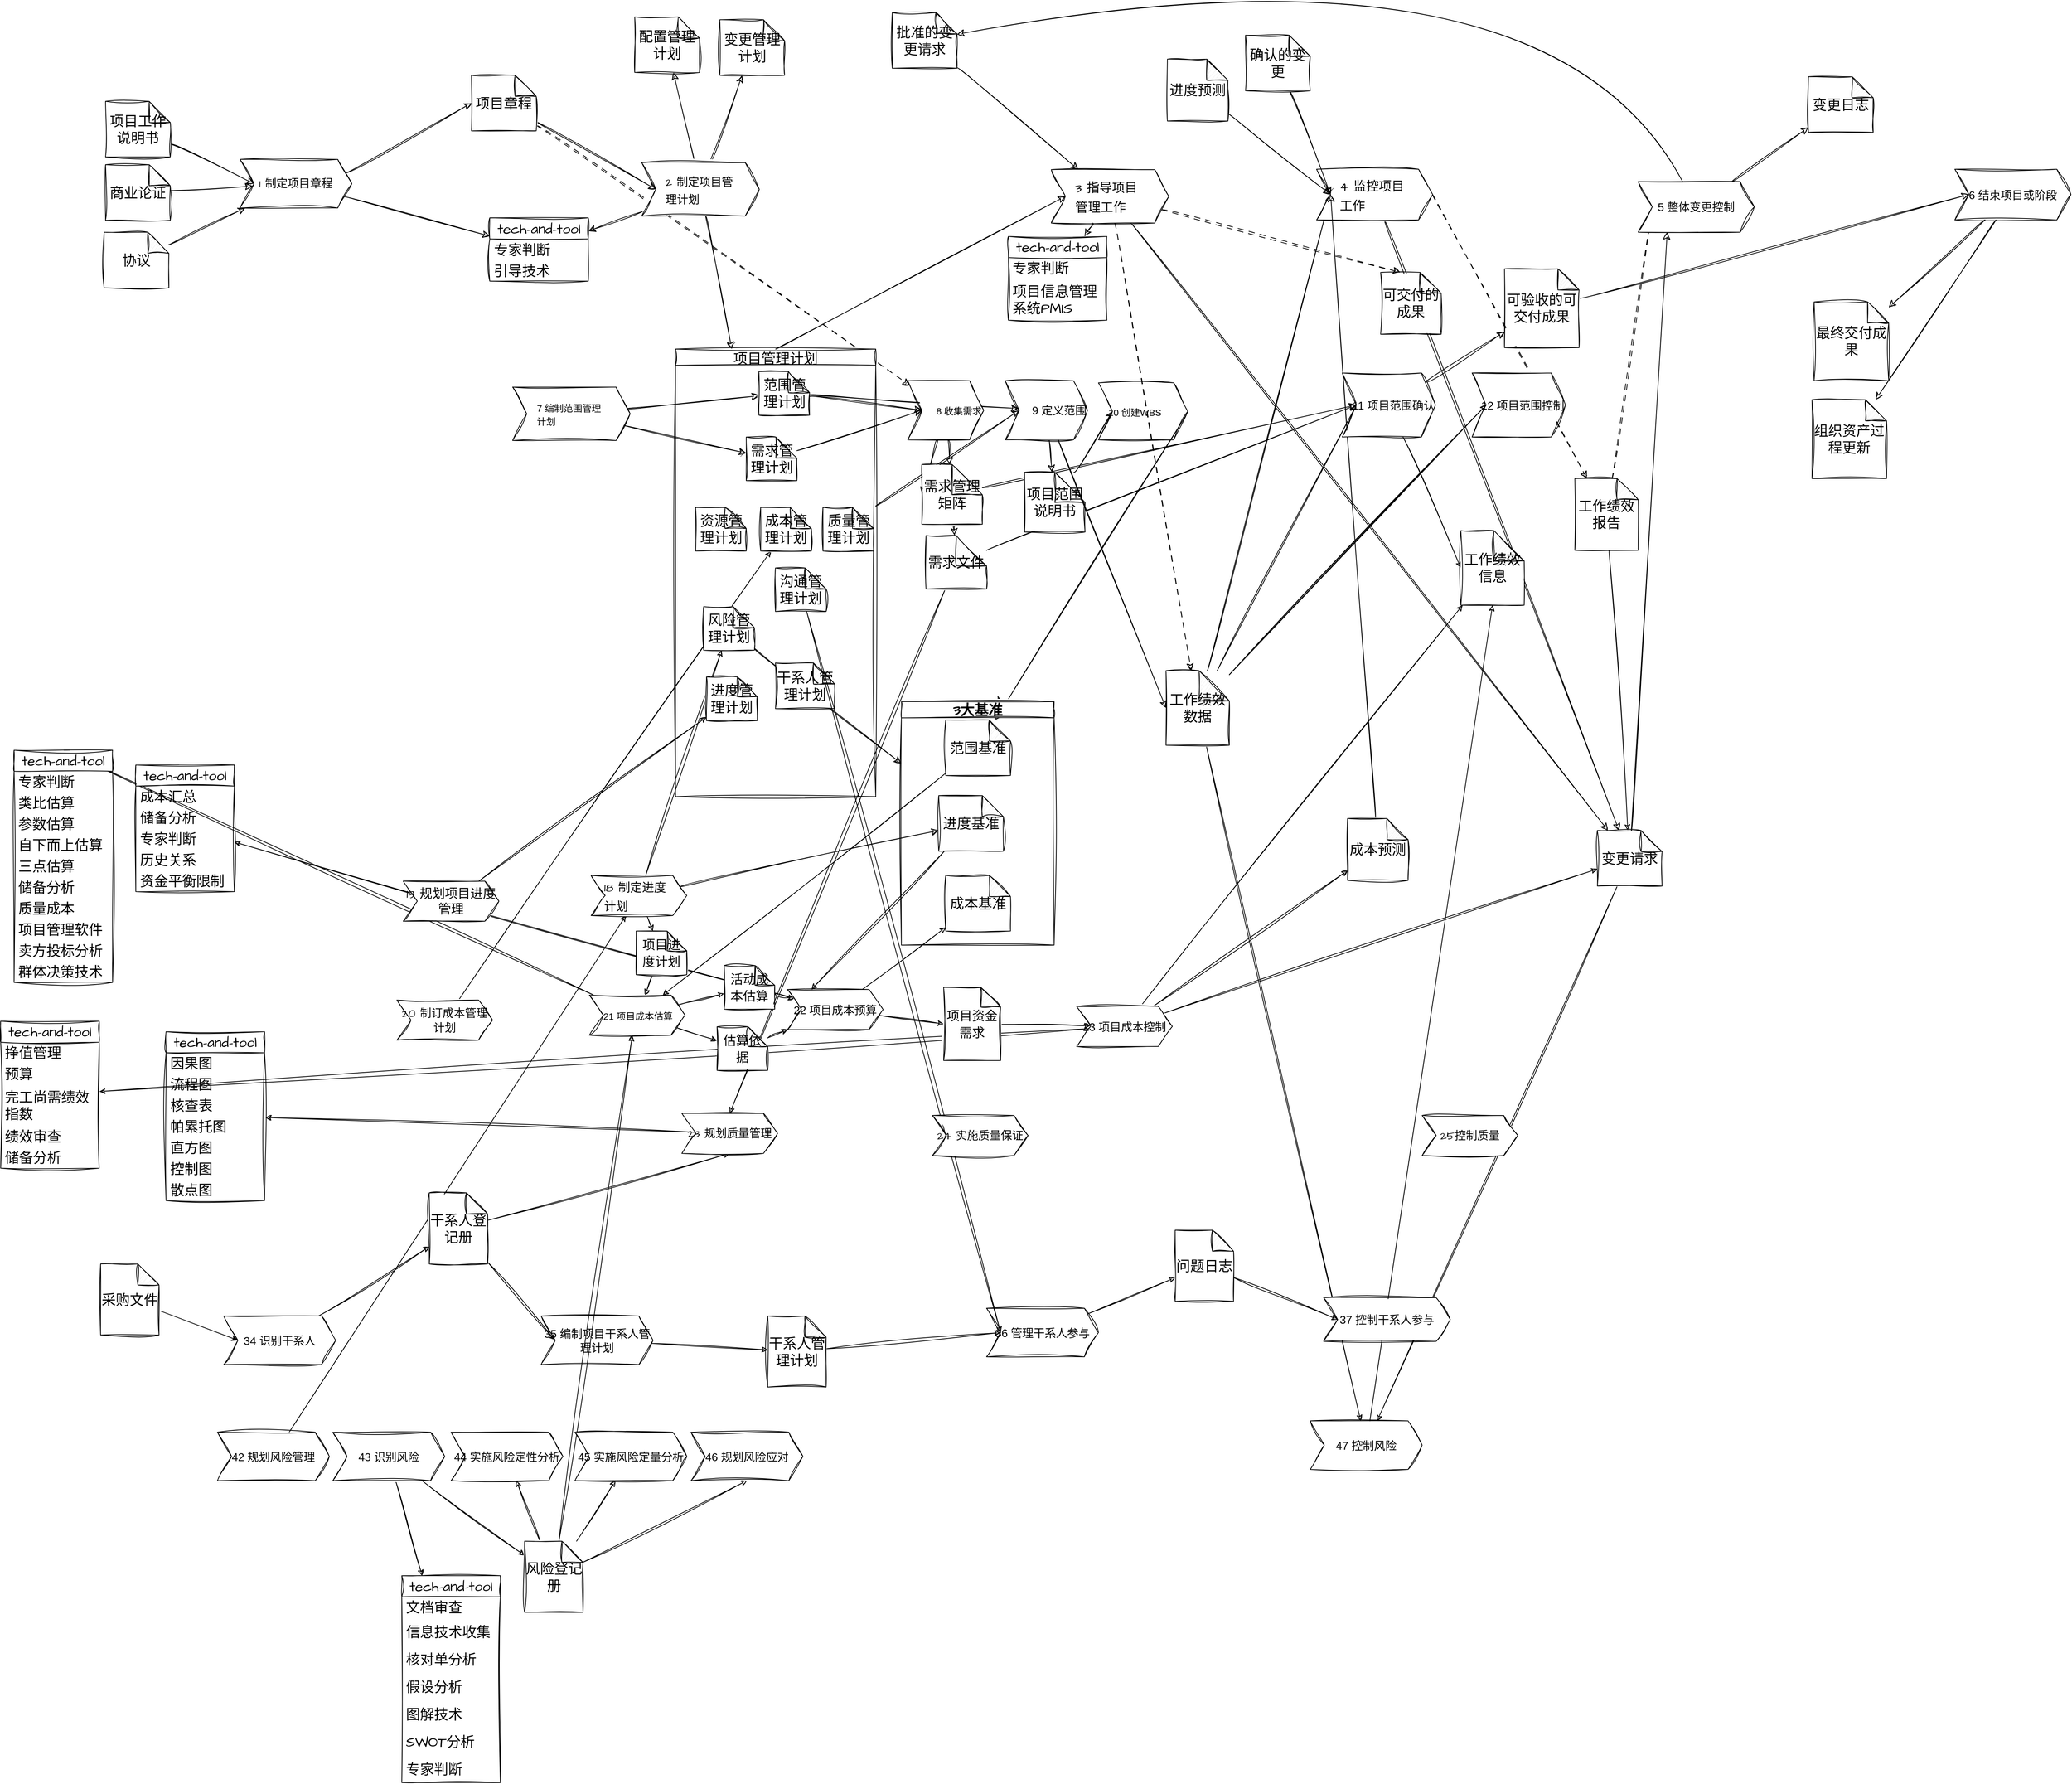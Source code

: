 <mxfile version="22.0.8" type="github">
  <diagram name="第 1 页" id="j7MH4rCIaOm9uQedWXug">
    <mxGraphModel dx="1754" dy="978" grid="0" gridSize="10" guides="1" tooltips="1" connect="1" arrows="1" fold="1" page="0" pageScale="1" pageWidth="827" pageHeight="1169" math="0" shadow="0">
      <root>
        <mxCell id="0" />
        <mxCell id="1" parent="0" />
        <mxCell id="g4xelSA8qy16-VaLsP1T-34" style="edgeStyle=none;rounded=0;sketch=1;hachureGap=4;jiggle=2;curveFitting=1;orthogonalLoop=1;jettySize=auto;html=1;fontFamily=Architects Daughter;fontSource=https%3A%2F%2Ffonts.googleapis.com%2Fcss%3Ffamily%3DArchitects%2BDaughter;fontSize=16;" edge="1" parent="1" source="g4xelSA8qy16-VaLsP1T-21" target="g4xelSA8qy16-VaLsP1T-28">
          <mxGeometry relative="1" as="geometry" />
        </mxCell>
        <mxCell id="g4xelSA8qy16-VaLsP1T-49" style="edgeStyle=none;rounded=0;sketch=1;hachureGap=4;jiggle=2;curveFitting=1;orthogonalLoop=1;jettySize=auto;html=1;entryX=0.5;entryY=1;entryDx=0;entryDy=0;fontFamily=Architects Daughter;fontSource=https%3A%2F%2Ffonts.googleapis.com%2Fcss%3Ffamily%3DArchitects%2BDaughter;fontSize=16;" edge="1" parent="1" source="F1tiEzKO3Vw165y4uBfY-1" target="g4xelSA8qy16-VaLsP1T-41">
          <mxGeometry relative="1" as="geometry" />
        </mxCell>
        <mxCell id="MFGuYicjCAl2_DouRkva-87" style="edgeStyle=none;curved=1;rounded=0;sketch=1;hachureGap=4;jiggle=2;curveFitting=1;orthogonalLoop=1;jettySize=auto;html=1;fontFamily=Architects Daughter;fontSource=https%3A%2F%2Ffonts.googleapis.com%2Fcss%3Ffamily%3DArchitects%2BDaughter;fontSize=16;startSize=8;endSize=8;" parent="1" source="MFGuYicjCAl2_DouRkva-69" target="MFGuYicjCAl2_DouRkva-64" edge="1">
          <mxGeometry relative="1" as="geometry" />
        </mxCell>
        <mxCell id="F1tiEzKO3Vw165y4uBfY-59" value="" style="edgeStyle=none;rounded=0;hachureGap=4;orthogonalLoop=1;jettySize=auto;html=1;fontFamily=Architects Daughter;fontSource=https%3A%2F%2Ffonts.googleapis.com%2Fcss%3Ffamily%3DArchitects%2BDaughter;fontSize=16;sketch=1;curveFitting=1;jiggle=2;" parent="1" source="F1tiEzKO3Vw165y4uBfY-27" target="MFGuYicjCAl2_DouRkva-34" edge="1">
          <mxGeometry relative="1" as="geometry">
            <mxPoint x="572" y="912" as="targetPoint" />
            <mxPoint x="-40" y="2023" as="sourcePoint" />
          </mxGeometry>
        </mxCell>
        <mxCell id="F1tiEzKO3Vw165y4uBfY-54" style="edgeStyle=none;rounded=0;sketch=1;hachureGap=4;jiggle=2;curveFitting=1;orthogonalLoop=1;jettySize=auto;html=1;fontFamily=Architects Daughter;fontSource=https%3A%2F%2Ffonts.googleapis.com%2Fcss%3Ffamily%3DArchitects%2BDaughter;fontSize=16;" parent="1" source="F1tiEzKO3Vw165y4uBfY-53" target="MFGuYicjCAl2_DouRkva-46" edge="1">
          <mxGeometry relative="1" as="geometry">
            <mxPoint x="294.176" y="1164.471" as="targetPoint" />
          </mxGeometry>
        </mxCell>
        <mxCell id="F1tiEzKO3Vw165y4uBfY-51" style="edgeStyle=none;rounded=0;sketch=1;hachureGap=4;jiggle=2;curveFitting=1;orthogonalLoop=1;jettySize=auto;html=1;entryX=0.5;entryY=1;entryDx=0;entryDy=0;entryPerimeter=0;fontFamily=Architects Daughter;fontSource=https%3A%2F%2Ffonts.googleapis.com%2Fcss%3Ffamily%3DArchitects%2BDaughter;fontSize=16;" parent="1" source="F1tiEzKO3Vw165y4uBfY-46" target="F1tiEzKO3Vw165y4uBfY-18" edge="1">
          <mxGeometry relative="1" as="geometry" />
        </mxCell>
        <mxCell id="F1tiEzKO3Vw165y4uBfY-50" style="edgeStyle=none;rounded=0;sketch=1;hachureGap=4;jiggle=2;curveFitting=1;orthogonalLoop=1;jettySize=auto;html=1;fontFamily=Architects Daughter;fontSource=https%3A%2F%2Ffonts.googleapis.com%2Fcss%3Ffamily%3DArchitects%2BDaughter;fontSize=16;" parent="1" source="MFGuYicjCAl2_DouRkva-63" target="F1tiEzKO3Vw165y4uBfY-46" edge="1">
          <mxGeometry relative="1" as="geometry" />
        </mxCell>
        <mxCell id="F1tiEzKO3Vw165y4uBfY-29" style="edgeStyle=none;rounded=0;hachureGap=4;orthogonalLoop=1;jettySize=auto;html=1;fontFamily=Architects Daughter;fontSource=https%3A%2F%2Ffonts.googleapis.com%2Fcss%3Ffamily%3DArchitects%2BDaughter;fontSize=16;sketch=1;curveFitting=1;jiggle=2;" parent="1" source="MFGuYicjCAl2_DouRkva-34" target="MFGuYicjCAl2_DouRkva-49" edge="1">
          <mxGeometry relative="1" as="geometry">
            <mxPoint x="288.294" y="1670.353" as="targetPoint" />
          </mxGeometry>
        </mxCell>
        <mxCell id="MFGuYicjCAl2_DouRkva-136" style="edgeStyle=none;curved=1;rounded=0;sketch=1;hachureGap=4;jiggle=2;curveFitting=1;orthogonalLoop=1;jettySize=auto;html=1;entryX=0;entryY=0.5;entryDx=0;entryDy=0;fontFamily=Architects Daughter;fontSource=https%3A%2F%2Ffonts.googleapis.com%2Fcss%3Ffamily%3DArchitects%2BDaughter;fontSize=16;startSize=8;endSize=8;" parent="1" source="MFGuYicjCAl2_DouRkva-134" target="MFGuYicjCAl2_DouRkva-30" edge="1">
          <mxGeometry relative="1" as="geometry" />
        </mxCell>
        <mxCell id="MFGuYicjCAl2_DouRkva-131" value="" style="edgeStyle=none;curved=1;rounded=0;sketch=1;hachureGap=4;jiggle=2;curveFitting=1;orthogonalLoop=1;jettySize=auto;html=1;entryX=0;entryY=0.5;entryDx=0;entryDy=0;fontFamily=Architects Daughter;fontSource=https%3A%2F%2Ffonts.googleapis.com%2Fcss%3Ffamily%3DArchitects%2BDaughter;fontSize=16;startSize=8;endSize=8;" parent="1" source="MFGuYicjCAl2_DouRkva-41" target="MFGuYicjCAl2_DouRkva-130" edge="1">
          <mxGeometry relative="1" as="geometry">
            <mxPoint x="798" y="705" as="sourcePoint" />
            <mxPoint x="1444" y="265" as="targetPoint" />
          </mxGeometry>
        </mxCell>
        <mxCell id="MFGuYicjCAl2_DouRkva-132" style="edgeStyle=none;curved=1;rounded=0;sketch=1;hachureGap=4;jiggle=2;curveFitting=1;orthogonalLoop=1;jettySize=auto;html=1;fontFamily=Architects Daughter;fontSource=https%3A%2F%2Ffonts.googleapis.com%2Fcss%3Ffamily%3DArchitects%2BDaughter;fontSize=16;startSize=8;endSize=8;" parent="1" source="MFGuYicjCAl2_DouRkva-47" target="MFGuYicjCAl2_DouRkva-130" edge="1">
          <mxGeometry relative="1" as="geometry" />
        </mxCell>
        <mxCell id="MFGuYicjCAl2_DouRkva-67" style="edgeStyle=none;curved=1;rounded=0;sketch=1;hachureGap=4;jiggle=2;curveFitting=1;orthogonalLoop=1;jettySize=auto;html=1;entryX=0;entryY=0;entryDx=28.0;entryDy=0;entryPerimeter=0;fontFamily=Architects Daughter;fontSource=https%3A%2F%2Ffonts.googleapis.com%2Fcss%3Ffamily%3DArchitects%2BDaughter;fontSize=16;startSize=8;endSize=8;dashed=1;dashPattern=8 8;" parent="1" source="MFGuYicjCAl2_DouRkva-53" target="MFGuYicjCAl2_DouRkva-62" edge="1">
          <mxGeometry relative="1" as="geometry" />
        </mxCell>
        <mxCell id="MFGuYicjCAl2_DouRkva-57" style="edgeStyle=none;curved=1;rounded=0;sketch=1;hachureGap=4;jiggle=2;curveFitting=1;orthogonalLoop=1;jettySize=auto;html=1;fontFamily=Architects Daughter;fontSource=https%3A%2F%2Ffonts.googleapis.com%2Fcss%3Ffamily%3DArchitects%2BDaughter;fontSize=16;startSize=8;endSize=8;" parent="1" source="MFGuYicjCAl2_DouRkva-3" target="MFGuYicjCAl2_DouRkva-22" edge="1">
          <mxGeometry relative="1" as="geometry" />
        </mxCell>
        <mxCell id="MFGuYicjCAl2_DouRkva-3" value="&lt;font data-font-src=&quot;https://fonts.googleapis.com/css?family=Architects+Daughter&quot; face=&quot;Architects Daughter&quot;&gt;1 制定项目章程&lt;/font&gt;" style="shape=step;perimeter=stepPerimeter;whiteSpace=wrap;html=1;fixedSize=1;fontSize=16;sketch=1;curveFitting=1;jiggle=2;" parent="1" vertex="1">
          <mxGeometry x="-106" y="214.5" width="159" height="69" as="geometry" />
        </mxCell>
        <mxCell id="MFGuYicjCAl2_DouRkva-12" style="edgeStyle=none;curved=1;rounded=0;hachureGap=4;orthogonalLoop=1;jettySize=auto;html=1;entryX=0;entryY=0.5;entryDx=0;entryDy=0;fontFamily=Architects Daughter;fontSource=https%3A%2F%2Ffonts.googleapis.com%2Fcss%3Ffamily%3DArchitects%2BDaughter;fontSize=16;startSize=8;endSize=8;sketch=1;curveFitting=1;jiggle=2;" parent="1" source="MFGuYicjCAl2_DouRkva-9" target="MFGuYicjCAl2_DouRkva-3" edge="1">
          <mxGeometry relative="1" as="geometry" />
        </mxCell>
        <mxCell id="MFGuYicjCAl2_DouRkva-9" value="项目工作说明书" style="shape=note;whiteSpace=wrap;html=1;backgroundOutline=1;darkOpacity=0.05;hachureGap=4;fontFamily=Architects Daughter;fontSource=https%3A%2F%2Ffonts.googleapis.com%2Fcss%3Ffamily%3DArchitects%2BDaughter;fontSize=20;sketch=1;curveFitting=1;jiggle=2;" parent="1" vertex="1">
          <mxGeometry x="-297" y="132" width="92" height="79" as="geometry" />
        </mxCell>
        <mxCell id="MFGuYicjCAl2_DouRkva-13" value="" style="edgeStyle=none;curved=1;rounded=0;hachureGap=4;orthogonalLoop=1;jettySize=auto;html=1;fontFamily=Architects Daughter;fontSource=https%3A%2F%2Ffonts.googleapis.com%2Fcss%3Ffamily%3DArchitects%2BDaughter;fontSize=16;startSize=8;endSize=8;sketch=1;curveFitting=1;jiggle=2;" parent="1" source="MFGuYicjCAl2_DouRkva-10" target="MFGuYicjCAl2_DouRkva-3" edge="1">
          <mxGeometry relative="1" as="geometry" />
        </mxCell>
        <mxCell id="MFGuYicjCAl2_DouRkva-10" value="商业论证" style="shape=note;whiteSpace=wrap;html=1;backgroundOutline=1;darkOpacity=0.05;hachureGap=4;fontFamily=Architects Daughter;fontSource=https%3A%2F%2Ffonts.googleapis.com%2Fcss%3Ffamily%3DArchitects%2BDaughter;fontSize=20;sketch=1;curveFitting=1;jiggle=2;" parent="1" vertex="1">
          <mxGeometry x="-297" y="222" width="92" height="79" as="geometry" />
        </mxCell>
        <mxCell id="MFGuYicjCAl2_DouRkva-14" style="edgeStyle=none;curved=1;rounded=0;hachureGap=4;orthogonalLoop=1;jettySize=auto;html=1;fontFamily=Architects Daughter;fontSource=https%3A%2F%2Ffonts.googleapis.com%2Fcss%3Ffamily%3DArchitects%2BDaughter;fontSize=16;startSize=8;endSize=8;sketch=1;curveFitting=1;jiggle=2;" parent="1" source="MFGuYicjCAl2_DouRkva-11" target="MFGuYicjCAl2_DouRkva-3" edge="1">
          <mxGeometry relative="1" as="geometry">
            <mxPoint x="-87" y="275" as="targetPoint" />
          </mxGeometry>
        </mxCell>
        <mxCell id="MFGuYicjCAl2_DouRkva-11" value="协议" style="shape=note;whiteSpace=wrap;html=1;backgroundOutline=1;darkOpacity=0.05;hachureGap=4;fontFamily=Architects Daughter;fontSource=https%3A%2F%2Ffonts.googleapis.com%2Fcss%3Ffamily%3DArchitects%2BDaughter;fontSize=20;sketch=1;curveFitting=1;jiggle=2;" parent="1" vertex="1">
          <mxGeometry x="-299" y="318" width="92" height="79" as="geometry" />
        </mxCell>
        <mxCell id="MFGuYicjCAl2_DouRkva-21" style="edgeStyle=none;curved=1;rounded=0;hachureGap=4;orthogonalLoop=1;jettySize=auto;html=1;entryX=0;entryY=0.5;entryDx=0;entryDy=0;fontFamily=Architects Daughter;fontSource=https%3A%2F%2Ffonts.googleapis.com%2Fcss%3Ffamily%3DArchitects%2BDaughter;fontSize=16;startSize=8;endSize=8;sketch=1;curveFitting=1;jiggle=2;" parent="1" source="MFGuYicjCAl2_DouRkva-15" target="MFGuYicjCAl2_DouRkva-20" edge="1">
          <mxGeometry relative="1" as="geometry" />
        </mxCell>
        <mxCell id="MFGuYicjCAl2_DouRkva-129" style="edgeStyle=none;curved=1;rounded=0;sketch=1;hachureGap=4;jiggle=2;curveFitting=1;orthogonalLoop=1;jettySize=auto;html=1;fontFamily=Architects Daughter;fontSource=https%3A%2F%2Ffonts.googleapis.com%2Fcss%3Ffamily%3DArchitects%2BDaughter;fontSize=16;startSize=8;endSize=8;dashed=1;dashPattern=8 8;" parent="1" source="MFGuYicjCAl2_DouRkva-15" target="MFGuYicjCAl2_DouRkva-117" edge="1">
          <mxGeometry relative="1" as="geometry" />
        </mxCell>
        <mxCell id="MFGuYicjCAl2_DouRkva-15" value="项目章程" style="shape=note;whiteSpace=wrap;html=1;backgroundOutline=1;darkOpacity=0.05;hachureGap=4;fontFamily=Architects Daughter;fontSource=https%3A%2F%2Ffonts.googleapis.com%2Fcss%3Ffamily%3DArchitects%2BDaughter;fontSize=20;sketch=1;curveFitting=1;jiggle=2;" parent="1" vertex="1">
          <mxGeometry x="223" y="95" width="92" height="79" as="geometry" />
        </mxCell>
        <mxCell id="MFGuYicjCAl2_DouRkva-16" style="edgeStyle=none;curved=1;rounded=0;hachureGap=4;orthogonalLoop=1;jettySize=auto;html=1;entryX=0;entryY=0.5;entryDx=0;entryDy=0;entryPerimeter=0;fontFamily=Architects Daughter;fontSource=https%3A%2F%2Ffonts.googleapis.com%2Fcss%3Ffamily%3DArchitects%2BDaughter;fontSize=16;startSize=8;endSize=8;exitX=1;exitY=0.25;exitDx=0;exitDy=0;sketch=1;curveFitting=1;jiggle=2;" parent="1" source="MFGuYicjCAl2_DouRkva-3" target="MFGuYicjCAl2_DouRkva-15" edge="1">
          <mxGeometry relative="1" as="geometry" />
        </mxCell>
        <mxCell id="MFGuYicjCAl2_DouRkva-58" style="edgeStyle=none;curved=1;rounded=0;sketch=1;hachureGap=4;jiggle=2;curveFitting=1;orthogonalLoop=1;jettySize=auto;html=1;fontFamily=Architects Daughter;fontSource=https%3A%2F%2Ffonts.googleapis.com%2Fcss%3Ffamily%3DArchitects%2BDaughter;fontSize=16;startSize=8;endSize=8;" parent="1" source="MFGuYicjCAl2_DouRkva-20" target="MFGuYicjCAl2_DouRkva-22" edge="1">
          <mxGeometry relative="1" as="geometry" />
        </mxCell>
        <mxCell id="MFGuYicjCAl2_DouRkva-73" style="edgeStyle=none;curved=1;rounded=0;sketch=1;hachureGap=4;jiggle=2;curveFitting=1;orthogonalLoop=1;jettySize=auto;html=1;fontFamily=Architects Daughter;fontSource=https%3A%2F%2Ffonts.googleapis.com%2Fcss%3Ffamily%3DArchitects%2BDaughter;fontSize=16;startSize=8;endSize=8;" parent="1" source="MFGuYicjCAl2_DouRkva-20" target="MFGuYicjCAl2_DouRkva-72" edge="1">
          <mxGeometry relative="1" as="geometry" />
        </mxCell>
        <mxCell id="MFGuYicjCAl2_DouRkva-79" style="edgeStyle=none;curved=1;rounded=0;sketch=1;hachureGap=4;jiggle=2;curveFitting=1;orthogonalLoop=1;jettySize=auto;html=1;fontFamily=Architects Daughter;fontSource=https%3A%2F%2Ffonts.googleapis.com%2Fcss%3Ffamily%3DArchitects%2BDaughter;fontSize=16;startSize=8;endSize=8;" parent="1" source="MFGuYicjCAl2_DouRkva-20" target="MFGuYicjCAl2_DouRkva-74" edge="1">
          <mxGeometry relative="1" as="geometry" />
        </mxCell>
        <mxCell id="MFGuYicjCAl2_DouRkva-121" style="edgeStyle=none;curved=1;rounded=0;sketch=1;hachureGap=4;jiggle=2;curveFitting=1;orthogonalLoop=1;jettySize=auto;html=1;fontFamily=Architects Daughter;fontSource=https%3A%2F%2Ffonts.googleapis.com%2Fcss%3Ffamily%3DArchitects%2BDaughter;fontSize=16;startSize=8;endSize=8;" parent="1" source="MFGuYicjCAl2_DouRkva-49" target="MFGuYicjCAl2_DouRkva-71" edge="1">
          <mxGeometry relative="1" as="geometry" />
        </mxCell>
        <mxCell id="MFGuYicjCAl2_DouRkva-20" value="&lt;table style=&quot;border-collapse: collapse; table-layout: fixed; width: 0px;&quot;&gt;&lt;colgroup&gt;&lt;col style=&quot;width: 101px;&quot; width=&quot;101&quot;&gt;&lt;/colgroup&gt;&lt;tbody&gt;&lt;tr style=&quot;height: 24px;&quot; height=&quot;24&quot;&gt;&lt;td style=&quot;empty-cells: show; line-height: normal; vertical-align: middle; outline-width: 0px; overflow-wrap: break-word; word-break: normal; text-align: left; width: 101px;&quot; width=&quot;101&quot;&gt;&lt;font face=&quot;Architects Daughter&quot; data-font-src=&quot;https://fonts.googleapis.com/css?family=Architects+Daughter&quot; style=&quot;font-size: 16px;&quot;&gt;2 制定项目管理计划&lt;/font&gt;&lt;/td&gt;&lt;/tr&gt;&lt;/tbody&gt;&lt;/table&gt;" style="shape=step;perimeter=stepPerimeter;whiteSpace=wrap;html=1;fixedSize=1;fontSize=16;sketch=1;curveFitting=1;jiggle=2;" parent="1" vertex="1">
          <mxGeometry x="465" y="219" width="167" height="76" as="geometry" />
        </mxCell>
        <mxCell id="MFGuYicjCAl2_DouRkva-22" value="tech-and-tool" style="swimlane;fontStyle=0;childLayout=stackLayout;horizontal=1;startSize=30;horizontalStack=0;resizeParent=1;resizeParentMax=0;resizeLast=0;collapsible=1;marginBottom=0;whiteSpace=wrap;html=1;hachureGap=4;fontFamily=Architects Daughter;fontSource=https%3A%2F%2Ffonts.googleapis.com%2Fcss%3Ffamily%3DArchitects%2BDaughter;fontSize=20;sketch=1;curveFitting=1;jiggle=2;" parent="1" vertex="1">
          <mxGeometry x="249" y="297.5" width="140" height="90" as="geometry" />
        </mxCell>
        <mxCell id="MFGuYicjCAl2_DouRkva-23" value="专家判断" style="text;strokeColor=none;fillColor=none;align=left;verticalAlign=middle;spacingLeft=4;spacingRight=4;overflow=hidden;points=[[0,0.5],[1,0.5]];portConstraint=eastwest;rotatable=0;whiteSpace=wrap;html=1;fontSize=20;fontFamily=Architects Daughter;sketch=1;curveFitting=1;jiggle=2;" parent="MFGuYicjCAl2_DouRkva-22" vertex="1">
          <mxGeometry y="30" width="140" height="30" as="geometry" />
        </mxCell>
        <mxCell id="MFGuYicjCAl2_DouRkva-24" value="引导技术" style="text;strokeColor=none;fillColor=none;align=left;verticalAlign=middle;spacingLeft=4;spacingRight=4;overflow=hidden;points=[[0,0.5],[1,0.5]];portConstraint=eastwest;rotatable=0;whiteSpace=wrap;html=1;fontSize=20;fontFamily=Architects Daughter;sketch=1;curveFitting=1;jiggle=2;" parent="MFGuYicjCAl2_DouRkva-22" vertex="1">
          <mxGeometry y="60" width="140" height="30" as="geometry" />
        </mxCell>
        <mxCell id="g4xelSA8qy16-VaLsP1T-12" style="rounded=0;sketch=1;hachureGap=4;jiggle=2;curveFitting=1;orthogonalLoop=1;jettySize=auto;html=1;entryX=0.5;entryY=0;entryDx=0;entryDy=0;fontFamily=Architects Daughter;fontSource=https%3A%2F%2Ffonts.googleapis.com%2Fcss%3Ffamily%3DArchitects%2BDaughter;fontSize=16;" edge="1" parent="1" source="MFGuYicjCAl2_DouRkva-29" target="g4xelSA8qy16-VaLsP1T-1">
          <mxGeometry relative="1" as="geometry" />
        </mxCell>
        <mxCell id="g4xelSA8qy16-VaLsP1T-47" style="edgeStyle=none;rounded=0;sketch=1;hachureGap=4;jiggle=2;curveFitting=1;orthogonalLoop=1;jettySize=auto;html=1;fontFamily=Architects Daughter;fontSource=https%3A%2F%2Ffonts.googleapis.com%2Fcss%3Ffamily%3DArchitects%2BDaughter;fontSize=16;" edge="1" parent="1" source="MFGuYicjCAl2_DouRkva-29" target="g4xelSA8qy16-VaLsP1T-13">
          <mxGeometry relative="1" as="geometry" />
        </mxCell>
        <mxCell id="g4xelSA8qy16-VaLsP1T-48" style="edgeStyle=none;rounded=0;sketch=1;hachureGap=4;jiggle=2;curveFitting=1;orthogonalLoop=1;jettySize=auto;html=1;fontFamily=Architects Daughter;fontSource=https%3A%2F%2Ffonts.googleapis.com%2Fcss%3Ffamily%3DArchitects%2BDaughter;fontSize=16;" edge="1" parent="1" source="MFGuYicjCAl2_DouRkva-29" target="g4xelSA8qy16-VaLsP1T-15">
          <mxGeometry relative="1" as="geometry" />
        </mxCell>
        <mxCell id="MFGuYicjCAl2_DouRkva-29" value="&lt;table style=&quot;border-collapse: collapse; table-layout: fixed; width: 0px;&quot;&gt;&lt;colgroup&gt;&lt;col style=&quot;width: 101px;&quot; width=&quot;101&quot;&gt;&lt;/colgroup&gt;&lt;tbody&gt;&lt;tr style=&quot;height: 24px;&quot; height=&quot;24&quot;&gt;&lt;td style=&quot;empty-cells: show; line-height: normal; vertical-align: middle; outline-width: 0px; overflow-wrap: break-word; word-break: normal; text-align: left; width: 101px;&quot; width=&quot;101&quot;&gt;&lt;table style=&quot;border-collapse: collapse; table-layout: fixed; width: 0px;&quot;&gt;&lt;colgroup&gt;&lt;col style=&quot;width: 101px;&quot; width=&quot;101&quot;&gt;&lt;/colgroup&gt;&lt;tbody&gt;&lt;tr style=&quot;height: 24px;&quot; height=&quot;24&quot;&gt;&lt;td style=&quot;empty-cells: show; line-height: normal; vertical-align: middle; outline-width: 0px; overflow-wrap: break-word; word-break: normal; font-size: 10pt; width: 101px;&quot; width=&quot;101&quot;&gt;21 项目成本估算&lt;/td&gt;&lt;/tr&gt;&lt;/tbody&gt;&lt;/table&gt;&lt;/td&gt;&lt;/tr&gt;&lt;/tbody&gt;&lt;/table&gt;" style="shape=step;perimeter=stepPerimeter;whiteSpace=wrap;html=1;fixedSize=1;fontSize=16;sketch=1;curveFitting=1;jiggle=2;" parent="1" vertex="1">
          <mxGeometry x="390.5" y="1402" width="136" height="57" as="geometry" />
        </mxCell>
        <mxCell id="MFGuYicjCAl2_DouRkva-30" value="&lt;table style=&quot;border-collapse: collapse; table-layout: fixed; width: 0px;&quot;&gt;&lt;colgroup&gt;&lt;col style=&quot;width: 101px;&quot; width=&quot;101&quot;&gt;&lt;/colgroup&gt;&lt;tbody&gt;&lt;tr style=&quot;height: 24px;&quot; height=&quot;24&quot;&gt;&lt;td style=&quot;empty-cells: show; line-height: normal; vertical-align: middle; outline-width: 0px; overflow-wrap: break-word; word-break: normal; font-size: 10pt; text-align: left; width: 101px;&quot; width=&quot;101&quot;&gt;10 创建WBS&lt;/td&gt;&lt;/tr&gt;&lt;/tbody&gt;&lt;/table&gt;" style="shape=step;perimeter=stepPerimeter;whiteSpace=wrap;html=1;fixedSize=1;fontSize=16;sketch=1;curveFitting=1;jiggle=2;" parent="1" vertex="1">
          <mxGeometry x="1114" y="532" width="127" height="81" as="geometry" />
        </mxCell>
        <mxCell id="MFGuYicjCAl2_DouRkva-31" style="edgeStyle=none;curved=1;rounded=0;sketch=1;hachureGap=4;jiggle=2;curveFitting=1;orthogonalLoop=1;jettySize=auto;html=1;fontFamily=Architects Daughter;fontSource=https%3A%2F%2Ffonts.googleapis.com%2Fcss%3Ffamily%3DArchitects%2BDaughter;fontSize=16;startSize=8;endSize=28;exitX=1;exitY=0.5;exitDx=0;exitDy=0;strokeWidth=1;" parent="1" source="MFGuYicjCAl2_DouRkva-30" target="MFGuYicjCAl2_DouRkva-26" edge="1">
          <mxGeometry relative="1" as="geometry" />
        </mxCell>
        <mxCell id="MFGuYicjCAl2_DouRkva-36" style="edgeStyle=none;curved=1;rounded=0;sketch=1;hachureGap=4;jiggle=2;curveFitting=1;orthogonalLoop=1;jettySize=auto;html=1;fontFamily=Architects Daughter;fontSource=https%3A%2F%2Ffonts.googleapis.com%2Fcss%3Ffamily%3DArchitects%2BDaughter;fontSize=16;startSize=8;endSize=8;" parent="1" source="MFGuYicjCAl2_DouRkva-34" target="MFGuYicjCAl2_DouRkva-27" edge="1">
          <mxGeometry relative="1" as="geometry" />
        </mxCell>
        <mxCell id="MFGuYicjCAl2_DouRkva-56" style="edgeStyle=none;curved=1;rounded=0;sketch=1;hachureGap=4;jiggle=2;curveFitting=1;orthogonalLoop=1;jettySize=auto;html=1;exitX=0.5;exitY=0;exitDx=0;exitDy=0;entryX=0;entryY=0.5;entryDx=0;entryDy=0;fontFamily=Architects Daughter;fontSource=https%3A%2F%2Ffonts.googleapis.com%2Fcss%3Ffamily%3DArchitects%2BDaughter;fontSize=16;startSize=8;endSize=8;" parent="1" source="MFGuYicjCAl2_DouRkva-41" target="MFGuYicjCAl2_DouRkva-53" edge="1">
          <mxGeometry relative="1" as="geometry" />
        </mxCell>
        <mxCell id="MFGuYicjCAl2_DouRkva-70" style="edgeStyle=none;curved=1;rounded=0;sketch=1;hachureGap=4;jiggle=2;curveFitting=1;orthogonalLoop=1;jettySize=auto;html=1;entryX=0;entryY=0.5;entryDx=0;entryDy=0;fontFamily=Architects Daughter;fontSource=https%3A%2F%2Ffonts.googleapis.com%2Fcss%3Ffamily%3DArchitects%2BDaughter;fontSize=16;startSize=8;endSize=8;" parent="1" source="MFGuYicjCAl2_DouRkva-63" target="MFGuYicjCAl2_DouRkva-69" edge="1">
          <mxGeometry relative="1" as="geometry" />
        </mxCell>
        <mxCell id="MFGuYicjCAl2_DouRkva-65" style="edgeStyle=none;curved=1;rounded=0;sketch=1;hachureGap=4;jiggle=2;curveFitting=1;orthogonalLoop=1;jettySize=auto;html=1;fontFamily=Architects Daughter;fontSource=https%3A%2F%2Ffonts.googleapis.com%2Fcss%3Ffamily%3DArchitects%2BDaughter;fontSize=16;startSize=8;endSize=8;" parent="1" source="MFGuYicjCAl2_DouRkva-53" target="MFGuYicjCAl2_DouRkva-64" edge="1">
          <mxGeometry relative="1" as="geometry">
            <mxPoint x="999.354" y="194" as="sourcePoint" />
          </mxGeometry>
        </mxCell>
        <mxCell id="MFGuYicjCAl2_DouRkva-66" style="edgeStyle=none;curved=1;rounded=0;sketch=1;hachureGap=4;jiggle=2;curveFitting=1;orthogonalLoop=1;jettySize=auto;html=1;fontFamily=Architects Daughter;fontSource=https%3A%2F%2Ffonts.googleapis.com%2Fcss%3Ffamily%3DArchitects%2BDaughter;fontSize=16;startSize=8;endSize=8;" parent="1" source="MFGuYicjCAl2_DouRkva-53" target="MFGuYicjCAl2_DouRkva-59" edge="1">
          <mxGeometry relative="1" as="geometry" />
        </mxCell>
        <mxCell id="MFGuYicjCAl2_DouRkva-68" style="edgeStyle=none;curved=1;rounded=0;sketch=1;hachureGap=4;jiggle=2;curveFitting=1;orthogonalLoop=1;jettySize=auto;html=1;fontFamily=Architects Daughter;fontSource=https%3A%2F%2Ffonts.googleapis.com%2Fcss%3Ffamily%3DArchitects%2BDaughter;fontSize=16;startSize=8;endSize=8;dashed=1;dashPattern=8 8;" parent="1" source="MFGuYicjCAl2_DouRkva-53" target="MFGuYicjCAl2_DouRkva-63" edge="1">
          <mxGeometry relative="1" as="geometry" />
        </mxCell>
        <mxCell id="MFGuYicjCAl2_DouRkva-53" value="&lt;table style=&quot;border-collapse: collapse; table-layout: fixed; width: 0px; font-size: 18px;&quot;&gt;&lt;colgroup&gt;&lt;col style=&quot;width: 101px;&quot; width=&quot;101&quot;&gt;&lt;/colgroup&gt;&lt;tbody&gt;&lt;tr style=&quot;height: 24px;&quot; height=&quot;24&quot;&gt;&lt;td style=&quot;empty-cells: show; line-height: normal; vertical-align: middle; outline-width: 0px; overflow-wrap: break-word; word-break: normal; text-align: left; width: 101px;&quot; width=&quot;101&quot;&gt;&lt;font style=&quot;font-size: 18px;&quot; data-font-src=&quot;https://fonts.googleapis.com/css?family=Architects+Daughter&quot; face=&quot;Architects Daughter&quot;&gt;3 指导项目管理工作&lt;/font&gt;&lt;/td&gt;&lt;/tr&gt;&lt;/tbody&gt;&lt;/table&gt;" style="shape=step;perimeter=stepPerimeter;whiteSpace=wrap;html=1;fixedSize=1;fontSize=16;sketch=1;curveFitting=1;jiggle=2;" parent="1" vertex="1">
          <mxGeometry x="1047" y="229" width="167" height="76" as="geometry" />
        </mxCell>
        <mxCell id="MFGuYicjCAl2_DouRkva-55" style="edgeStyle=none;curved=1;rounded=0;sketch=1;hachureGap=4;jiggle=2;curveFitting=1;orthogonalLoop=1;jettySize=auto;html=1;fontFamily=Architects Daughter;fontSource=https%3A%2F%2Ffonts.googleapis.com%2Fcss%3Ffamily%3DArchitects%2BDaughter;fontSize=16;startSize=8;endSize=8;" parent="1" source="MFGuYicjCAl2_DouRkva-54" target="MFGuYicjCAl2_DouRkva-53" edge="1">
          <mxGeometry relative="1" as="geometry" />
        </mxCell>
        <mxCell id="MFGuYicjCAl2_DouRkva-54" value="批准的变更请求" style="shape=note;whiteSpace=wrap;html=1;backgroundOutline=1;darkOpacity=0.05;hachureGap=4;fontFamily=Architects Daughter;fontSource=https%3A%2F%2Ffonts.googleapis.com%2Fcss%3Ffamily%3DArchitects%2BDaughter;fontSize=20;sketch=1;curveFitting=1;jiggle=2;" parent="1" vertex="1">
          <mxGeometry x="821" y="6" width="92" height="79" as="geometry" />
        </mxCell>
        <mxCell id="MFGuYicjCAl2_DouRkva-59" value="tech-and-tool" style="swimlane;fontStyle=0;childLayout=stackLayout;horizontal=1;startSize=30;horizontalStack=0;resizeParent=1;resizeParentMax=0;resizeLast=0;collapsible=1;marginBottom=0;whiteSpace=wrap;html=1;hachureGap=4;fontFamily=Architects Daughter;fontSource=https%3A%2F%2Ffonts.googleapis.com%2Fcss%3Ffamily%3DArchitects%2BDaughter;fontSize=20;sketch=1;curveFitting=1;jiggle=2;" parent="1" vertex="1">
          <mxGeometry x="986" y="324" width="140" height="119" as="geometry" />
        </mxCell>
        <mxCell id="MFGuYicjCAl2_DouRkva-60" value="专家判断" style="text;strokeColor=none;fillColor=none;align=left;verticalAlign=middle;spacingLeft=4;spacingRight=4;overflow=hidden;points=[[0,0.5],[1,0.5]];portConstraint=eastwest;rotatable=0;whiteSpace=wrap;html=1;fontSize=20;fontFamily=Architects Daughter;sketch=1;curveFitting=1;jiggle=2;" parent="MFGuYicjCAl2_DouRkva-59" vertex="1">
          <mxGeometry y="30" width="140" height="30" as="geometry" />
        </mxCell>
        <mxCell id="MFGuYicjCAl2_DouRkva-61" value="项目信息管理系统PMIS" style="text;strokeColor=none;fillColor=none;align=left;verticalAlign=middle;spacingLeft=4;spacingRight=4;overflow=hidden;points=[[0,0.5],[1,0.5]];portConstraint=eastwest;rotatable=0;whiteSpace=wrap;html=1;fontSize=20;fontFamily=Architects Daughter;sketch=1;curveFitting=1;jiggle=2;" parent="MFGuYicjCAl2_DouRkva-59" vertex="1">
          <mxGeometry y="60" width="140" height="59" as="geometry" />
        </mxCell>
        <mxCell id="MFGuYicjCAl2_DouRkva-62" value="可交付的成果" style="shape=note;whiteSpace=wrap;html=1;backgroundOutline=1;darkOpacity=0.05;sketch=1;hachureGap=4;jiggle=2;curveFitting=1;fontFamily=Architects Daughter;fontSource=https%3A%2F%2Ffonts.googleapis.com%2Fcss%3Ffamily%3DArchitects%2BDaughter;fontSize=20;" parent="1" vertex="1">
          <mxGeometry x="1515" y="375" width="86" height="88" as="geometry" />
        </mxCell>
        <mxCell id="F1tiEzKO3Vw165y4uBfY-22" style="rounded=0;sketch=1;hachureGap=4;jiggle=2;curveFitting=1;orthogonalLoop=1;jettySize=auto;html=1;entryX=0;entryY=0.5;entryDx=0;entryDy=0;fontFamily=Architects Daughter;fontSource=https%3A%2F%2Ffonts.googleapis.com%2Fcss%3Ffamily%3DArchitects%2BDaughter;fontSize=16;" parent="1" source="MFGuYicjCAl2_DouRkva-63" target="F1tiEzKO3Vw165y4uBfY-16" edge="1">
          <mxGeometry relative="1" as="geometry" />
        </mxCell>
        <mxCell id="F1tiEzKO3Vw165y4uBfY-25" style="edgeStyle=none;rounded=0;sketch=1;hachureGap=4;jiggle=2;curveFitting=1;orthogonalLoop=1;jettySize=auto;html=1;entryX=0;entryY=0.5;entryDx=0;entryDy=0;fontFamily=Architects Daughter;fontSource=https%3A%2F%2Ffonts.googleapis.com%2Fcss%3Ffamily%3DArchitects%2BDaughter;fontSize=16;" parent="1" source="MFGuYicjCAl2_DouRkva-63" target="MFGuYicjCAl2_DouRkva-137" edge="1">
          <mxGeometry relative="1" as="geometry" />
        </mxCell>
        <mxCell id="F1tiEzKO3Vw165y4uBfY-26" style="edgeStyle=none;rounded=0;sketch=1;hachureGap=4;jiggle=2;curveFitting=1;orthogonalLoop=1;jettySize=auto;html=1;entryX=0;entryY=0.5;entryDx=0;entryDy=0;fontFamily=Architects Daughter;fontSource=https%3A%2F%2Ffonts.googleapis.com%2Fcss%3Ffamily%3DArchitects%2BDaughter;fontSize=16;" parent="1" source="MFGuYicjCAl2_DouRkva-63" target="F1tiEzKO3Vw165y4uBfY-16" edge="1">
          <mxGeometry relative="1" as="geometry" />
        </mxCell>
        <mxCell id="MFGuYicjCAl2_DouRkva-95" style="edgeStyle=none;curved=1;rounded=0;sketch=1;hachureGap=4;jiggle=2;curveFitting=1;orthogonalLoop=1;jettySize=auto;html=1;entryX=0.25;entryY=1;entryDx=0;entryDy=0;fontFamily=Architects Daughter;fontSource=https%3A%2F%2Ffonts.googleapis.com%2Fcss%3Ffamily%3DArchitects%2BDaughter;fontSize=16;startSize=8;endSize=8;" parent="1" source="MFGuYicjCAl2_DouRkva-64" target="MFGuYicjCAl2_DouRkva-94" edge="1">
          <mxGeometry relative="1" as="geometry" />
        </mxCell>
        <mxCell id="MFGuYicjCAl2_DouRkva-69" value="&lt;table style=&quot;border-collapse: collapse; table-layout: fixed; width: 0px; font-size: 18px;&quot;&gt;&lt;colgroup&gt;&lt;col style=&quot;width: 101px;&quot; width=&quot;101&quot;&gt;&lt;/colgroup&gt;&lt;tbody&gt;&lt;tr style=&quot;height: 24px;&quot; height=&quot;24&quot;&gt;&lt;td style=&quot;empty-cells: show; line-height: normal; vertical-align: middle; outline-width: 0px; overflow-wrap: break-word; word-break: normal; text-align: left; width: 101px;&quot; width=&quot;101&quot;&gt;&lt;font style=&quot;font-size: 18px;&quot; data-font-src=&quot;https://fonts.googleapis.com/css?family=Architects+Daughter&quot; face=&quot;Architects Daughter&quot;&gt;4 监控项目工作&lt;/font&gt;&lt;/td&gt;&lt;/tr&gt;&lt;/tbody&gt;&lt;/table&gt;" style="shape=step;perimeter=stepPerimeter;whiteSpace=wrap;html=1;fixedSize=1;fontSize=16;sketch=1;curveFitting=1;jiggle=2;" parent="1" vertex="1">
          <mxGeometry x="1424" y="228.5" width="165" height="72" as="geometry" />
        </mxCell>
        <mxCell id="MFGuYicjCAl2_DouRkva-71" value="3大基准" style="swimlane;whiteSpace=wrap;html=1;sketch=1;hachureGap=4;jiggle=2;curveFitting=1;fontFamily=Architects Daughter;fontSource=https%3A%2F%2Ffonts.googleapis.com%2Fcss%3Ffamily%3DArchitects%2BDaughter;fontSize=20;" parent="1" vertex="1">
          <mxGeometry x="834" y="985" width="217" height="346" as="geometry" />
        </mxCell>
        <mxCell id="MFGuYicjCAl2_DouRkva-26" value="范围基准" style="shape=note;whiteSpace=wrap;html=1;backgroundOutline=1;darkOpacity=0.05;hachureGap=4;fontFamily=Architects Daughter;fontSource=https%3A%2F%2Ffonts.googleapis.com%2Fcss%3Ffamily%3DArchitects%2BDaughter;fontSize=20;sketch=1;curveFitting=1;jiggle=2;" parent="MFGuYicjCAl2_DouRkva-71" vertex="1">
          <mxGeometry x="63" y="26" width="92" height="79" as="geometry" />
        </mxCell>
        <mxCell id="MFGuYicjCAl2_DouRkva-27" value="进度基准" style="shape=note;whiteSpace=wrap;html=1;backgroundOutline=1;darkOpacity=0.05;hachureGap=4;fontFamily=Architects Daughter;fontSource=https%3A%2F%2Ffonts.googleapis.com%2Fcss%3Ffamily%3DArchitects%2BDaughter;fontSize=20;sketch=1;curveFitting=1;jiggle=2;" parent="MFGuYicjCAl2_DouRkva-71" vertex="1">
          <mxGeometry x="53" y="133.5" width="92" height="79" as="geometry" />
        </mxCell>
        <mxCell id="MFGuYicjCAl2_DouRkva-28" value="成本基准" style="shape=note;whiteSpace=wrap;html=1;backgroundOutline=1;darkOpacity=0.05;hachureGap=4;fontFamily=Architects Daughter;fontSource=https%3A%2F%2Ffonts.googleapis.com%2Fcss%3Ffamily%3DArchitects%2BDaughter;fontSize=20;sketch=1;curveFitting=1;jiggle=2;" parent="MFGuYicjCAl2_DouRkva-71" vertex="1">
          <mxGeometry x="63" y="247" width="92" height="79" as="geometry" />
        </mxCell>
        <mxCell id="MFGuYicjCAl2_DouRkva-72" value="变更管理计划" style="shape=note;whiteSpace=wrap;html=1;backgroundOutline=1;darkOpacity=0.05;hachureGap=4;fontFamily=Architects Daughter;fontSource=https%3A%2F%2Ffonts.googleapis.com%2Fcss%3Ffamily%3DArchitects%2BDaughter;fontSize=20;sketch=1;curveFitting=1;jiggle=2;" parent="1" vertex="1">
          <mxGeometry x="576" y="16" width="92" height="79" as="geometry" />
        </mxCell>
        <mxCell id="MFGuYicjCAl2_DouRkva-74" value="配置管理计划" style="shape=note;whiteSpace=wrap;html=1;backgroundOutline=1;darkOpacity=0.05;hachureGap=4;fontFamily=Architects Daughter;fontSource=https%3A%2F%2Ffonts.googleapis.com%2Fcss%3Ffamily%3DArchitects%2BDaughter;fontSize=20;sketch=1;curveFitting=1;jiggle=2;" parent="1" vertex="1">
          <mxGeometry x="455" y="12" width="92" height="79" as="geometry" />
        </mxCell>
        <mxCell id="MFGuYicjCAl2_DouRkva-90" style="edgeStyle=none;curved=1;rounded=0;sketch=1;hachureGap=4;jiggle=2;curveFitting=1;orthogonalLoop=1;jettySize=auto;html=1;fontFamily=Architects Daughter;fontSource=https%3A%2F%2Ffonts.googleapis.com%2Fcss%3Ffamily%3DArchitects%2BDaughter;fontSize=16;startSize=8;endSize=8;entryX=0;entryY=0.5;entryDx=0;entryDy=0;" parent="1" source="MFGuYicjCAl2_DouRkva-77" target="MFGuYicjCAl2_DouRkva-69" edge="1">
          <mxGeometry relative="1" as="geometry">
            <mxPoint x="1545" y="476" as="targetPoint" />
          </mxGeometry>
        </mxCell>
        <mxCell id="MFGuYicjCAl2_DouRkva-77" value="进度预测" style="shape=note;whiteSpace=wrap;html=1;backgroundOutline=1;darkOpacity=0.05;sketch=1;hachureGap=4;jiggle=2;curveFitting=1;fontFamily=Architects Daughter;fontSource=https%3A%2F%2Ffonts.googleapis.com%2Fcss%3Ffamily%3DArchitects%2BDaughter;fontSize=20;" parent="1" vertex="1">
          <mxGeometry x="1212" y="72" width="86" height="88" as="geometry" />
        </mxCell>
        <mxCell id="MFGuYicjCAl2_DouRkva-91" style="edgeStyle=none;curved=1;rounded=0;sketch=1;hachureGap=4;jiggle=2;curveFitting=1;orthogonalLoop=1;jettySize=auto;html=1;entryX=0;entryY=0.5;entryDx=0;entryDy=0;fontFamily=Architects Daughter;fontSource=https%3A%2F%2Ffonts.googleapis.com%2Fcss%3Ffamily%3DArchitects%2BDaughter;fontSize=16;startSize=8;endSize=8;" parent="1" source="MFGuYicjCAl2_DouRkva-78" target="MFGuYicjCAl2_DouRkva-69" edge="1">
          <mxGeometry relative="1" as="geometry" />
        </mxCell>
        <mxCell id="MFGuYicjCAl2_DouRkva-78" value="成本预测" style="shape=note;whiteSpace=wrap;html=1;backgroundOutline=1;darkOpacity=0.05;sketch=1;hachureGap=4;jiggle=2;curveFitting=1;fontFamily=Architects Daughter;fontSource=https%3A%2F%2Ffonts.googleapis.com%2Fcss%3Ffamily%3DArchitects%2BDaughter;fontSize=20;" parent="1" vertex="1">
          <mxGeometry x="1468" y="1151" width="86" height="88" as="geometry" />
        </mxCell>
        <mxCell id="MFGuYicjCAl2_DouRkva-85" style="edgeStyle=none;curved=1;rounded=0;sketch=1;hachureGap=4;jiggle=2;curveFitting=1;orthogonalLoop=1;jettySize=auto;html=1;entryX=0;entryY=0.5;entryDx=0;entryDy=0;fontFamily=Architects Daughter;fontSource=https%3A%2F%2Ffonts.googleapis.com%2Fcss%3Ffamily%3DArchitects%2BDaughter;fontSize=16;startSize=8;endSize=8;" parent="1" source="MFGuYicjCAl2_DouRkva-80" target="MFGuYicjCAl2_DouRkva-69" edge="1">
          <mxGeometry relative="1" as="geometry" />
        </mxCell>
        <mxCell id="MFGuYicjCAl2_DouRkva-80" value="确认的变更" style="shape=note;whiteSpace=wrap;html=1;backgroundOutline=1;darkOpacity=0.05;hachureGap=4;fontFamily=Architects Daughter;fontSource=https%3A%2F%2Ffonts.googleapis.com%2Fcss%3Ffamily%3DArchitects%2BDaughter;fontSize=20;sketch=1;curveFitting=1;jiggle=2;" parent="1" vertex="1">
          <mxGeometry x="1323" y="38" width="92" height="79" as="geometry" />
        </mxCell>
        <mxCell id="MFGuYicjCAl2_DouRkva-98" style="edgeStyle=none;curved=1;rounded=0;sketch=1;hachureGap=4;jiggle=2;curveFitting=1;orthogonalLoop=1;jettySize=auto;html=1;entryX=0;entryY=0.5;entryDx=0;entryDy=0;fontFamily=Architects Daughter;fontSource=https%3A%2F%2Ffonts.googleapis.com%2Fcss%3Ffamily%3DArchitects%2BDaughter;fontSize=16;startSize=8;endSize=8;dashed=1;dashPattern=8 8;" parent="1" source="MFGuYicjCAl2_DouRkva-92" target="MFGuYicjCAl2_DouRkva-94" edge="1">
          <mxGeometry relative="1" as="geometry" />
        </mxCell>
        <mxCell id="F1tiEzKO3Vw165y4uBfY-52" style="edgeStyle=none;rounded=0;sketch=1;hachureGap=4;jiggle=2;curveFitting=1;orthogonalLoop=1;jettySize=auto;html=1;fontFamily=Architects Daughter;fontSource=https%3A%2F%2Ffonts.googleapis.com%2Fcss%3Ffamily%3DArchitects%2BDaughter;fontSize=16;" parent="1" source="MFGuYicjCAl2_DouRkva-64" target="F1tiEzKO3Vw165y4uBfY-46" edge="1">
          <mxGeometry relative="1" as="geometry" />
        </mxCell>
        <mxCell id="MFGuYicjCAl2_DouRkva-92" value="工作绩效报告" style="shape=note;whiteSpace=wrap;html=1;backgroundOutline=1;darkOpacity=0.05;sketch=1;hachureGap=4;jiggle=2;curveFitting=1;fontFamily=Architects Daughter;fontSource=https%3A%2F%2Ffonts.googleapis.com%2Fcss%3Ffamily%3DArchitects%2BDaughter;fontSize=20;" parent="1" vertex="1">
          <mxGeometry x="1791" y="668" width="90" height="102" as="geometry" />
        </mxCell>
        <mxCell id="MFGuYicjCAl2_DouRkva-101" style="edgeStyle=none;curved=1;rounded=0;sketch=1;hachureGap=4;jiggle=2;curveFitting=1;orthogonalLoop=1;jettySize=auto;html=1;fontFamily=Architects Daughter;fontSource=https%3A%2F%2Ffonts.googleapis.com%2Fcss%3Ffamily%3DArchitects%2BDaughter;fontSize=16;startSize=8;endSize=8;" parent="1" source="MFGuYicjCAl2_DouRkva-94" target="MFGuYicjCAl2_DouRkva-100" edge="1">
          <mxGeometry relative="1" as="geometry" />
        </mxCell>
        <mxCell id="MFGuYicjCAl2_DouRkva-103" style="edgeStyle=none;curved=1;rounded=0;sketch=1;hachureGap=4;jiggle=2;curveFitting=1;orthogonalLoop=1;jettySize=auto;html=1;fontFamily=Architects Daughter;fontSource=https%3A%2F%2Ffonts.googleapis.com%2Fcss%3Ffamily%3DArchitects%2BDaughter;fontSize=16;startSize=8;endSize=8;" parent="1" source="MFGuYicjCAl2_DouRkva-94" target="MFGuYicjCAl2_DouRkva-54" edge="1">
          <mxGeometry relative="1" as="geometry">
            <Array as="points">
              <mxPoint x="1746" y="-121" />
            </Array>
          </mxGeometry>
        </mxCell>
        <mxCell id="MFGuYicjCAl2_DouRkva-94" value="5 整体变更控制" style="shape=step;perimeter=stepPerimeter;whiteSpace=wrap;html=1;fixedSize=1;fontSize=16;sketch=1;curveFitting=1;jiggle=2;" parent="1" vertex="1">
          <mxGeometry x="1881" y="246" width="165" height="72" as="geometry" />
        </mxCell>
        <mxCell id="MFGuYicjCAl2_DouRkva-97" style="edgeStyle=none;curved=1;rounded=0;sketch=1;hachureGap=4;jiggle=2;curveFitting=1;orthogonalLoop=1;jettySize=auto;html=1;fontFamily=Architects Daughter;fontSource=https%3A%2F%2Ffonts.googleapis.com%2Fcss%3Ffamily%3DArchitects%2BDaughter;fontSize=16;startSize=8;endSize=8;exitX=1;exitY=0.5;exitDx=0;exitDy=0;dashed=1;dashPattern=8 8;" parent="1" source="MFGuYicjCAl2_DouRkva-69" target="MFGuYicjCAl2_DouRkva-92" edge="1">
          <mxGeometry relative="1" as="geometry" />
        </mxCell>
        <mxCell id="MFGuYicjCAl2_DouRkva-100" value="变更日志" style="shape=note;whiteSpace=wrap;html=1;backgroundOutline=1;darkOpacity=0.05;hachureGap=4;fontFamily=Architects Daughter;fontSource=https%3A%2F%2Ffonts.googleapis.com%2Fcss%3Ffamily%3DArchitects%2BDaughter;fontSize=20;sketch=1;curveFitting=1;jiggle=2;" parent="1" vertex="1">
          <mxGeometry x="2123" y="97" width="92" height="79" as="geometry" />
        </mxCell>
        <mxCell id="MFGuYicjCAl2_DouRkva-110" style="edgeStyle=none;curved=1;rounded=0;sketch=1;hachureGap=4;jiggle=2;curveFitting=1;orthogonalLoop=1;jettySize=auto;html=1;fontFamily=Architects Daughter;fontSource=https%3A%2F%2Ffonts.googleapis.com%2Fcss%3Ffamily%3DArchitects%2BDaughter;fontSize=16;startSize=8;endSize=8;" parent="1" source="MFGuYicjCAl2_DouRkva-104" target="MFGuYicjCAl2_DouRkva-108" edge="1">
          <mxGeometry relative="1" as="geometry" />
        </mxCell>
        <mxCell id="MFGuYicjCAl2_DouRkva-111" style="edgeStyle=none;curved=1;rounded=0;sketch=1;hachureGap=4;jiggle=2;curveFitting=1;orthogonalLoop=1;jettySize=auto;html=1;fontFamily=Architects Daughter;fontSource=https%3A%2F%2Ffonts.googleapis.com%2Fcss%3Ffamily%3DArchitects%2BDaughter;fontSize=16;startSize=8;endSize=8;" parent="1" source="MFGuYicjCAl2_DouRkva-104" target="MFGuYicjCAl2_DouRkva-109" edge="1">
          <mxGeometry relative="1" as="geometry" />
        </mxCell>
        <mxCell id="MFGuYicjCAl2_DouRkva-104" value="6 结束项目或阶段" style="shape=step;perimeter=stepPerimeter;whiteSpace=wrap;html=1;fixedSize=1;fontSize=16;sketch=1;curveFitting=1;jiggle=2;" parent="1" vertex="1">
          <mxGeometry x="2331" y="228.5" width="165" height="72" as="geometry" />
        </mxCell>
        <mxCell id="MFGuYicjCAl2_DouRkva-106" style="edgeStyle=none;curved=1;rounded=0;sketch=1;hachureGap=4;jiggle=2;curveFitting=1;orthogonalLoop=1;jettySize=auto;html=1;entryX=0;entryY=0.5;entryDx=0;entryDy=0;fontFamily=Architects Daughter;fontSource=https%3A%2F%2Ffonts.googleapis.com%2Fcss%3Ffamily%3DArchitects%2BDaughter;fontSize=16;startSize=8;endSize=8;" parent="1" source="MFGuYicjCAl2_DouRkva-105" target="MFGuYicjCAl2_DouRkva-104" edge="1">
          <mxGeometry relative="1" as="geometry" />
        </mxCell>
        <mxCell id="MFGuYicjCAl2_DouRkva-105" value="可验收的可交付成果" style="shape=note;whiteSpace=wrap;html=1;backgroundOutline=1;darkOpacity=0.05;sketch=1;hachureGap=4;jiggle=2;curveFitting=1;fontFamily=Architects Daughter;fontSource=https%3A%2F%2Ffonts.googleapis.com%2Fcss%3Ffamily%3DArchitects%2BDaughter;fontSize=20;" parent="1" vertex="1">
          <mxGeometry x="1691" y="370" width="106" height="112" as="geometry" />
        </mxCell>
        <mxCell id="MFGuYicjCAl2_DouRkva-108" value="最终交付成果" style="shape=note;whiteSpace=wrap;html=1;backgroundOutline=1;darkOpacity=0.05;sketch=1;hachureGap=4;jiggle=2;curveFitting=1;fontFamily=Architects Daughter;fontSource=https%3A%2F%2Ffonts.googleapis.com%2Fcss%3Ffamily%3DArchitects%2BDaughter;fontSize=20;" parent="1" vertex="1">
          <mxGeometry x="2131" y="417" width="106" height="112" as="geometry" />
        </mxCell>
        <mxCell id="MFGuYicjCAl2_DouRkva-109" value="组织资产过程更新" style="shape=note;whiteSpace=wrap;html=1;backgroundOutline=1;darkOpacity=0.05;sketch=1;hachureGap=4;jiggle=2;curveFitting=1;fontFamily=Architects Daughter;fontSource=https%3A%2F%2Ffonts.googleapis.com%2Fcss%3Ffamily%3DArchitects%2BDaughter;fontSize=20;" parent="1" vertex="1">
          <mxGeometry x="2128" y="556" width="106" height="112" as="geometry" />
        </mxCell>
        <mxCell id="MFGuYicjCAl2_DouRkva-114" style="edgeStyle=none;curved=1;rounded=0;sketch=1;hachureGap=4;jiggle=2;curveFitting=1;orthogonalLoop=1;jettySize=auto;html=1;fontFamily=Architects Daughter;fontSource=https%3A%2F%2Ffonts.googleapis.com%2Fcss%3Ffamily%3DArchitects%2BDaughter;fontSize=16;startSize=8;endSize=8;" parent="1" source="MFGuYicjCAl2_DouRkva-113" target="MFGuYicjCAl2_DouRkva-47" edge="1">
          <mxGeometry relative="1" as="geometry" />
        </mxCell>
        <mxCell id="MFGuYicjCAl2_DouRkva-115" style="edgeStyle=none;curved=1;rounded=0;sketch=1;hachureGap=4;jiggle=2;curveFitting=1;orthogonalLoop=1;jettySize=auto;html=1;fontFamily=Architects Daughter;fontSource=https%3A%2F%2Ffonts.googleapis.com%2Fcss%3Ffamily%3DArchitects%2BDaughter;fontSize=16;startSize=8;endSize=8;" parent="1" source="MFGuYicjCAl2_DouRkva-113" target="MFGuYicjCAl2_DouRkva-48" edge="1">
          <mxGeometry relative="1" as="geometry" />
        </mxCell>
        <mxCell id="MFGuYicjCAl2_DouRkva-113" value="&lt;table style=&quot;border-collapse: collapse; table-layout: fixed; width: 0px;&quot;&gt;&lt;colgroup&gt;&lt;col style=&quot;width: 101px;&quot; width=&quot;101&quot;&gt;&lt;/colgroup&gt;&lt;tbody&gt;&lt;tr style=&quot;height: 24px;&quot; height=&quot;24&quot;&gt;&lt;td style=&quot;empty-cells: show; line-height: normal; vertical-align: middle; outline-width: 0px; overflow-wrap: break-word; word-break: normal; font-size: 10pt; text-align: left; width: 101px;&quot; width=&quot;101&quot;&gt;7 编制范围管理计划&lt;/td&gt;&lt;/tr&gt;&lt;/tbody&gt;&lt;/table&gt;" style="shape=step;perimeter=stepPerimeter;whiteSpace=wrap;html=1;fixedSize=1;fontSize=16;sketch=1;curveFitting=1;jiggle=2;" parent="1" vertex="1">
          <mxGeometry x="281.5" y="538" width="167" height="76" as="geometry" />
        </mxCell>
        <mxCell id="MFGuYicjCAl2_DouRkva-126" style="edgeStyle=none;curved=1;rounded=0;sketch=1;hachureGap=4;jiggle=2;curveFitting=1;orthogonalLoop=1;jettySize=auto;html=1;fontFamily=Architects Daughter;fontSource=https%3A%2F%2Ffonts.googleapis.com%2Fcss%3Ffamily%3DArchitects%2BDaughter;fontSize=16;startSize=8;endSize=8;" parent="1" source="MFGuYicjCAl2_DouRkva-123" target="MFGuYicjCAl2_DouRkva-122" edge="1">
          <mxGeometry relative="1" as="geometry" />
        </mxCell>
        <mxCell id="MFGuYicjCAl2_DouRkva-117" value="&lt;table style=&quot;border-collapse: collapse; table-layout: fixed; width: 0px;&quot;&gt;&lt;colgroup&gt;&lt;col style=&quot;width: 101px;&quot; width=&quot;101&quot;&gt;&lt;/colgroup&gt;&lt;tbody&gt;&lt;tr style=&quot;height: 24px;&quot; height=&quot;24&quot;&gt;&lt;td style=&quot;empty-cells: show; line-height: normal; vertical-align: middle; outline-width: 0px; overflow-wrap: break-word; word-break: normal; font-size: 10pt; width: 101px;&quot; width=&quot;101&quot;&gt;8 收集需求&lt;/td&gt;&lt;/tr&gt;&lt;/tbody&gt;&lt;/table&gt;" style="shape=step;perimeter=stepPerimeter;whiteSpace=wrap;html=1;fixedSize=1;fontSize=16;sketch=1;curveFitting=1;jiggle=2;align=right;" parent="1" vertex="1">
          <mxGeometry x="843" y="529" width="108" height="84" as="geometry" />
        </mxCell>
        <mxCell id="MFGuYicjCAl2_DouRkva-120" value="" style="edgeStyle=none;curved=1;rounded=0;sketch=1;hachureGap=4;jiggle=2;curveFitting=1;orthogonalLoop=1;jettySize=auto;html=1;fontFamily=Architects Daughter;fontSource=https%3A%2F%2Ffonts.googleapis.com%2Fcss%3Ffamily%3DArchitects%2BDaughter;fontSize=16;startSize=8;endSize=8;" parent="1" source="MFGuYicjCAl2_DouRkva-20" target="MFGuYicjCAl2_DouRkva-41" edge="1">
          <mxGeometry relative="1" as="geometry">
            <mxPoint x="564" y="305" as="sourcePoint" />
            <mxPoint x="716" y="982" as="targetPoint" />
          </mxGeometry>
        </mxCell>
        <mxCell id="MFGuYicjCAl2_DouRkva-41" value="项目管理计划" style="swimlane;sketch=1;hachureGap=4;jiggle=2;curveFitting=1;fontFamily=Architects Daughter;fontSource=https%3A%2F%2Ffonts.googleapis.com%2Fcss%3Ffamily%3DArchitects%2BDaughter;fontSize=20;fontStyle=0" parent="1" vertex="1">
          <mxGeometry x="513" y="484" width="284.5" height="636" as="geometry" />
        </mxCell>
        <mxCell id="MFGuYicjCAl2_DouRkva-43" value="沟通管理计划" style="shape=note;whiteSpace=wrap;html=1;backgroundOutline=1;darkOpacity=0.05;sketch=1;hachureGap=4;jiggle=2;curveFitting=1;fontFamily=Architects Daughter;fontSource=https%3A%2F%2Ffonts.googleapis.com%2Fcss%3Ffamily%3DArchitects%2BDaughter;fontSize=20;" parent="MFGuYicjCAl2_DouRkva-41" vertex="1">
          <mxGeometry x="142" y="311" width="72" height="62" as="geometry" />
        </mxCell>
        <mxCell id="MFGuYicjCAl2_DouRkva-42" value="资源管理计划" style="shape=note;whiteSpace=wrap;html=1;backgroundOutline=1;darkOpacity=0.05;sketch=1;hachureGap=4;jiggle=2;curveFitting=1;fontFamily=Architects Daughter;fontSource=https%3A%2F%2Ffonts.googleapis.com%2Fcss%3Ffamily%3DArchitects%2BDaughter;fontSize=20;" parent="MFGuYicjCAl2_DouRkva-41" vertex="1">
          <mxGeometry x="28.5" y="225" width="72" height="62" as="geometry" />
        </mxCell>
        <mxCell id="MFGuYicjCAl2_DouRkva-45" value="质量管理计划" style="shape=note;whiteSpace=wrap;html=1;backgroundOutline=1;darkOpacity=0.05;sketch=1;hachureGap=4;jiggle=2;curveFitting=1;fontFamily=Architects Daughter;fontSource=https%3A%2F%2Ffonts.googleapis.com%2Fcss%3Ffamily%3DArchitects%2BDaughter;fontSize=20;" parent="MFGuYicjCAl2_DouRkva-41" vertex="1">
          <mxGeometry x="209.5" y="225" width="72" height="62" as="geometry" />
        </mxCell>
        <mxCell id="MFGuYicjCAl2_DouRkva-46" value="成本管理计划" style="shape=note;whiteSpace=wrap;html=1;backgroundOutline=1;darkOpacity=0.05;sketch=1;hachureGap=4;jiggle=2;curveFitting=1;fontFamily=Architects Daughter;fontSource=https%3A%2F%2Ffonts.googleapis.com%2Fcss%3Ffamily%3DArchitects%2BDaughter;fontSize=20;" parent="MFGuYicjCAl2_DouRkva-41" vertex="1">
          <mxGeometry x="121" y="225" width="72" height="62" as="geometry" />
        </mxCell>
        <mxCell id="MFGuYicjCAl2_DouRkva-50" value="干系人管理计划" style="shape=note;whiteSpace=wrap;html=1;backgroundOutline=1;darkOpacity=0.05;sketch=1;hachureGap=4;jiggle=2;curveFitting=1;fontFamily=Architects Daughter;fontSource=https%3A%2F%2Ffonts.googleapis.com%2Fcss%3Ffamily%3DArchitects%2BDaughter;fontSize=20;" parent="MFGuYicjCAl2_DouRkva-41" vertex="1">
          <mxGeometry x="142" y="446" width="84" height="65" as="geometry" />
        </mxCell>
        <mxCell id="MFGuYicjCAl2_DouRkva-47" value="范围管理计划" style="shape=note;whiteSpace=wrap;html=1;backgroundOutline=1;darkOpacity=0.05;sketch=1;hachureGap=4;jiggle=2;curveFitting=1;fontFamily=Architects Daughter;fontSource=https%3A%2F%2Ffonts.googleapis.com%2Fcss%3Ffamily%3DArchitects%2BDaughter;fontSize=20;" parent="MFGuYicjCAl2_DouRkva-41" vertex="1">
          <mxGeometry x="118.5" y="32" width="72" height="62" as="geometry" />
        </mxCell>
        <mxCell id="MFGuYicjCAl2_DouRkva-48" value="需求管理计划" style="shape=note;whiteSpace=wrap;html=1;backgroundOutline=1;darkOpacity=0.05;sketch=1;hachureGap=4;jiggle=2;curveFitting=1;fontFamily=Architects Daughter;fontSource=https%3A%2F%2Ffonts.googleapis.com%2Fcss%3Ffamily%3DArchitects%2BDaughter;fontSize=20;" parent="MFGuYicjCAl2_DouRkva-41" vertex="1">
          <mxGeometry x="100.5" y="125" width="72" height="62" as="geometry" />
        </mxCell>
        <mxCell id="MFGuYicjCAl2_DouRkva-51" value="进度管理计划" style="shape=note;whiteSpace=wrap;html=1;backgroundOutline=1;darkOpacity=0.05;sketch=1;hachureGap=4;jiggle=2;curveFitting=1;fontFamily=Architects Daughter;fontSource=https%3A%2F%2Ffonts.googleapis.com%2Fcss%3Ffamily%3DArchitects%2BDaughter;fontSize=20;size=28;" parent="MFGuYicjCAl2_DouRkva-41" vertex="1">
          <mxGeometry x="44" y="466" width="72" height="62" as="geometry" />
        </mxCell>
        <mxCell id="MFGuYicjCAl2_DouRkva-49" value="风险管理计划" style="shape=note;whiteSpace=wrap;html=1;backgroundOutline=1;darkOpacity=0.05;sketch=1;hachureGap=4;jiggle=2;curveFitting=1;fontFamily=Architects Daughter;fontSource=https%3A%2F%2Ffonts.googleapis.com%2Fcss%3Ffamily%3DArchitects%2BDaughter;fontSize=20;" parent="MFGuYicjCAl2_DouRkva-41" vertex="1">
          <mxGeometry x="40" y="366" width="72" height="62" as="geometry" />
        </mxCell>
        <mxCell id="MFGuYicjCAl2_DouRkva-139" style="edgeStyle=none;curved=1;rounded=0;sketch=1;hachureGap=4;jiggle=2;curveFitting=1;orthogonalLoop=1;jettySize=auto;html=1;entryX=0;entryY=0.5;entryDx=0;entryDy=0;fontFamily=Architects Daughter;fontSource=https%3A%2F%2Ffonts.googleapis.com%2Fcss%3Ffamily%3DArchitects%2BDaughter;fontSize=16;startSize=8;endSize=8;" parent="1" source="MFGuYicjCAl2_DouRkva-122" target="MFGuYicjCAl2_DouRkva-137" edge="1">
          <mxGeometry relative="1" as="geometry" />
        </mxCell>
        <mxCell id="g4xelSA8qy16-VaLsP1T-46" style="edgeStyle=none;rounded=0;sketch=1;hachureGap=4;jiggle=2;curveFitting=1;orthogonalLoop=1;jettySize=auto;html=1;entryX=0.5;entryY=0;entryDx=0;entryDy=0;fontFamily=Architects Daughter;fontSource=https%3A%2F%2Ffonts.googleapis.com%2Fcss%3Ffamily%3DArchitects%2BDaughter;fontSize=16;" edge="1" parent="1" source="MFGuYicjCAl2_DouRkva-122" target="g4xelSA8qy16-VaLsP1T-41">
          <mxGeometry relative="1" as="geometry" />
        </mxCell>
        <mxCell id="MFGuYicjCAl2_DouRkva-122" value="需求文件" style="shape=note;whiteSpace=wrap;html=1;backgroundOutline=1;darkOpacity=0.05;sketch=1;hachureGap=4;jiggle=2;curveFitting=1;fontFamily=Architects Daughter;fontSource=https%3A%2F%2Ffonts.googleapis.com%2Fcss%3Ffamily%3DArchitects%2BDaughter;fontSize=20;size=43;" parent="1" vertex="1">
          <mxGeometry x="869" y="749" width="86" height="76" as="geometry" />
        </mxCell>
        <mxCell id="MFGuYicjCAl2_DouRkva-125" style="edgeStyle=none;curved=1;rounded=0;sketch=1;hachureGap=4;jiggle=2;curveFitting=1;orthogonalLoop=1;jettySize=auto;html=1;entryX=0;entryY=0.5;entryDx=0;entryDy=0;entryPerimeter=0;fontFamily=Architects Daughter;fontSource=https%3A%2F%2Ffonts.googleapis.com%2Fcss%3Ffamily%3DArchitects%2BDaughter;fontSize=16;startSize=8;endSize=8;" parent="1" source="MFGuYicjCAl2_DouRkva-117" target="MFGuYicjCAl2_DouRkva-123" edge="1">
          <mxGeometry relative="1" as="geometry" />
        </mxCell>
        <mxCell id="MFGuYicjCAl2_DouRkva-127" style="edgeStyle=none;curved=1;rounded=0;sketch=1;hachureGap=4;jiggle=2;curveFitting=1;orthogonalLoop=1;jettySize=auto;html=1;entryX=0;entryY=0.5;entryDx=0;entryDy=0;fontFamily=Architects Daughter;fontSource=https%3A%2F%2Ffonts.googleapis.com%2Fcss%3Ffamily%3DArchitects%2BDaughter;fontSize=16;startSize=8;endSize=8;" parent="1" source="MFGuYicjCAl2_DouRkva-47" target="MFGuYicjCAl2_DouRkva-117" edge="1">
          <mxGeometry relative="1" as="geometry" />
        </mxCell>
        <mxCell id="MFGuYicjCAl2_DouRkva-128" style="edgeStyle=none;curved=1;rounded=0;sketch=1;hachureGap=4;jiggle=2;curveFitting=1;orthogonalLoop=1;jettySize=auto;html=1;entryX=0;entryY=0.5;entryDx=0;entryDy=0;fontFamily=Architects Daughter;fontSource=https%3A%2F%2Ffonts.googleapis.com%2Fcss%3Ffamily%3DArchitects%2BDaughter;fontSize=16;startSize=8;endSize=8;" parent="1" source="MFGuYicjCAl2_DouRkva-48" target="MFGuYicjCAl2_DouRkva-117" edge="1">
          <mxGeometry relative="1" as="geometry" />
        </mxCell>
        <mxCell id="MFGuYicjCAl2_DouRkva-135" style="rounded=0;sketch=1;hachureGap=4;jiggle=2;curveFitting=1;orthogonalLoop=1;jettySize=auto;html=1;fontFamily=Architects Daughter;fontSource=https%3A%2F%2Ffonts.googleapis.com%2Fcss%3Ffamily%3DArchitects%2BDaughter;fontSize=16;startSize=8;endSize=8;" parent="1" source="MFGuYicjCAl2_DouRkva-130" target="MFGuYicjCAl2_DouRkva-134" edge="1">
          <mxGeometry relative="1" as="geometry" />
        </mxCell>
        <mxCell id="MFGuYicjCAl2_DouRkva-130" value="9 定义范围" style="shape=step;perimeter=stepPerimeter;whiteSpace=wrap;html=1;fixedSize=1;fontSize=16;sketch=1;curveFitting=1;jiggle=2;align=right;" parent="1" vertex="1">
          <mxGeometry x="981.5" y="529" width="117" height="84" as="geometry" />
        </mxCell>
        <mxCell id="MFGuYicjCAl2_DouRkva-133" value="" style="edgeStyle=none;curved=1;rounded=0;sketch=1;hachureGap=4;jiggle=2;curveFitting=1;orthogonalLoop=1;jettySize=auto;html=1;fontFamily=Architects Daughter;fontSource=https%3A%2F%2Ffonts.googleapis.com%2Fcss%3Ffamily%3DArchitects%2BDaughter;fontSize=16;startSize=8;endSize=8;" parent="1" source="MFGuYicjCAl2_DouRkva-117" target="MFGuYicjCAl2_DouRkva-123" edge="1">
          <mxGeometry relative="1" as="geometry">
            <mxPoint x="896" y="601" as="sourcePoint" />
            <mxPoint x="909" y="749" as="targetPoint" />
          </mxGeometry>
        </mxCell>
        <mxCell id="MFGuYicjCAl2_DouRkva-140" style="edgeStyle=none;curved=1;rounded=0;sketch=1;hachureGap=4;jiggle=2;curveFitting=1;orthogonalLoop=1;jettySize=auto;html=1;entryX=0;entryY=0.5;entryDx=0;entryDy=0;fontFamily=Architects Daughter;fontSource=https%3A%2F%2Ffonts.googleapis.com%2Fcss%3Ffamily%3DArchitects%2BDaughter;fontSize=16;startSize=8;endSize=8;" parent="1" source="MFGuYicjCAl2_DouRkva-123" target="MFGuYicjCAl2_DouRkva-137" edge="1">
          <mxGeometry relative="1" as="geometry" />
        </mxCell>
        <mxCell id="MFGuYicjCAl2_DouRkva-123" value="需求管理矩阵" style="shape=note;whiteSpace=wrap;html=1;backgroundOutline=1;darkOpacity=0.05;sketch=1;hachureGap=4;jiggle=2;curveFitting=1;fontFamily=Architects Daughter;fontSource=https%3A%2F%2Ffonts.googleapis.com%2Fcss%3Ffamily%3DArchitects%2BDaughter;fontSize=20;size=43;" parent="1" vertex="1">
          <mxGeometry x="863" y="648" width="86" height="85" as="geometry" />
        </mxCell>
        <mxCell id="MFGuYicjCAl2_DouRkva-134" value="项目范围说明书" style="shape=note;whiteSpace=wrap;html=1;backgroundOutline=1;darkOpacity=0.05;sketch=1;hachureGap=4;jiggle=2;curveFitting=1;fontFamily=Architects Daughter;fontSource=https%3A%2F%2Ffonts.googleapis.com%2Fcss%3Ffamily%3DArchitects%2BDaughter;fontSize=20;size=43;" parent="1" vertex="1">
          <mxGeometry x="1009" y="659" width="86" height="85" as="geometry" />
        </mxCell>
        <mxCell id="MFGuYicjCAl2_DouRkva-138" style="edgeStyle=none;curved=1;rounded=0;sketch=1;hachureGap=4;jiggle=2;curveFitting=1;orthogonalLoop=1;jettySize=auto;html=1;fontFamily=Architects Daughter;fontSource=https%3A%2F%2Ffonts.googleapis.com%2Fcss%3Ffamily%3DArchitects%2BDaughter;fontSize=16;startSize=8;endSize=8;" parent="1" source="MFGuYicjCAl2_DouRkva-137" target="MFGuYicjCAl2_DouRkva-105" edge="1">
          <mxGeometry relative="1" as="geometry" />
        </mxCell>
        <mxCell id="F1tiEzKO3Vw165y4uBfY-19" style="rounded=0;sketch=1;hachureGap=4;jiggle=2;curveFitting=1;orthogonalLoop=1;jettySize=auto;html=1;entryX=0;entryY=0.5;entryDx=0;entryDy=0;entryPerimeter=0;fontFamily=Architects Daughter;fontSource=https%3A%2F%2Ffonts.googleapis.com%2Fcss%3Ffamily%3DArchitects%2BDaughter;fontSize=16;" parent="1" source="MFGuYicjCAl2_DouRkva-137" target="F1tiEzKO3Vw165y4uBfY-18" edge="1">
          <mxGeometry relative="1" as="geometry" />
        </mxCell>
        <mxCell id="MFGuYicjCAl2_DouRkva-137" value="11 项目范围确认" style="shape=step;perimeter=stepPerimeter;whiteSpace=wrap;html=1;fixedSize=1;fontSize=16;sketch=1;curveFitting=1;jiggle=2;align=right;" parent="1" vertex="1">
          <mxGeometry x="1460.5" y="518" width="132.5" height="91" as="geometry" />
        </mxCell>
        <mxCell id="F1tiEzKO3Vw165y4uBfY-2" style="rounded=0;sketch=1;hachureGap=4;jiggle=2;curveFitting=1;orthogonalLoop=1;jettySize=auto;html=1;fontFamily=Architects Daughter;fontSource=https%3A%2F%2Ffonts.googleapis.com%2Fcss%3Ffamily%3DArchitects%2BDaughter;fontSize=16;" parent="1" source="-sO8YQo0sKretJ2DpxuV-3" target="F1tiEzKO3Vw165y4uBfY-1" edge="1">
          <mxGeometry relative="1" as="geometry" />
        </mxCell>
        <mxCell id="-sO8YQo0sKretJ2DpxuV-3" value="&lt;div data-mind-map-text=&quot;[{&amp;quot;paragraphProps&amp;quot;:{&amp;quot;type&amp;quot;:&amp;quot;paragraph&amp;quot;,&amp;quot;textAlign&amp;quot;:0,&amp;quot;lineSpacing&amp;quot;:1.4},&amp;quot;isComplete&amp;quot;:true,&amp;quot;textProps&amp;quot;:[{&amp;quot;type&amp;quot;:&amp;quot;text&amp;quot;,&amp;quot;text&amp;quot;:&amp;quot;34 识别干系人&amp;quot;,&amp;quot;color&amp;quot;:&amp;quot;#1f1f1f&amp;quot;,&amp;quot;fontWeight&amp;quot;:400,&amp;quot;fontSize&amp;quot;:14,&amp;quot;fontFamily&amp;quot;:&amp;quot;\&amp;quot;Helvetica Neue\&amp;quot;, Helvetica, \&amp;quot;PingFang SC\&amp;quot;, \&amp;quot;Microsoft YaHei\&amp;quot;, \&amp;quot;Source Han Sans SC\&amp;quot;, \&amp;quot;Noto Sans CJK SC\&amp;quot;, \&amp;quot;WenQuanYi Micro Hei\&amp;quot;, sans-serif&amp;quot;,&amp;quot;italic&amp;quot;:false,&amp;quot;underline&amp;quot;:false,&amp;quot;strike&amp;quot;:false}]}]&quot;&gt;34 识别干系人&lt;/div&gt;" style="shape=step;perimeter=stepPerimeter;whiteSpace=wrap;html=1;fixedSize=1;fontSize=16;sketch=1;curveFitting=1;jiggle=2;" parent="1" vertex="1">
          <mxGeometry x="-129" y="1858" width="159" height="69" as="geometry" />
        </mxCell>
        <mxCell id="-sO8YQo0sKretJ2DpxuV-5" style="rounded=0;orthogonalLoop=1;jettySize=auto;html=1;entryX=0;entryY=0.5;entryDx=0;entryDy=0;" parent="1" source="-sO8YQo0sKretJ2DpxuV-4" target="-sO8YQo0sKretJ2DpxuV-3" edge="1">
          <mxGeometry relative="1" as="geometry" />
        </mxCell>
        <mxCell id="-sO8YQo0sKretJ2DpxuV-4" value="采购文件" style="shape=note;whiteSpace=wrap;html=1;backgroundOutline=1;darkOpacity=0.05;hachureGap=4;fontFamily=Architects Daughter;fontSource=https%3A%2F%2Ffonts.googleapis.com%2Fcss%3Ffamily%3DArchitects%2BDaughter;fontSize=20;sketch=1;curveFitting=1;jiggle=2;" parent="1" vertex="1">
          <mxGeometry x="-304" y="1784" width="83" height="101" as="geometry" />
        </mxCell>
        <mxCell id="F1tiEzKO3Vw165y4uBfY-5" style="rounded=0;sketch=1;hachureGap=4;jiggle=2;curveFitting=1;orthogonalLoop=1;jettySize=auto;html=1;entryX=0;entryY=0.5;entryDx=0;entryDy=0;fontFamily=Architects Daughter;fontSource=https%3A%2F%2Ffonts.googleapis.com%2Fcss%3Ffamily%3DArchitects%2BDaughter;fontSize=16;" parent="1" source="F1tiEzKO3Vw165y4uBfY-1" target="F1tiEzKO3Vw165y4uBfY-4" edge="1">
          <mxGeometry relative="1" as="geometry" />
        </mxCell>
        <mxCell id="F1tiEzKO3Vw165y4uBfY-1" value="干系人登记册" style="shape=note;whiteSpace=wrap;html=1;backgroundOutline=1;darkOpacity=0.05;hachureGap=4;fontFamily=Architects Daughter;fontSource=https%3A%2F%2Ffonts.googleapis.com%2Fcss%3Ffamily%3DArchitects%2BDaughter;fontSize=20;sketch=1;curveFitting=1;jiggle=2;" parent="1" vertex="1">
          <mxGeometry x="163" y="1683" width="83" height="101" as="geometry" />
        </mxCell>
        <mxCell id="F1tiEzKO3Vw165y4uBfY-7" style="rounded=0;sketch=1;hachureGap=4;jiggle=2;curveFitting=1;orthogonalLoop=1;jettySize=auto;html=1;fontFamily=Architects Daughter;fontSource=https%3A%2F%2Ffonts.googleapis.com%2Fcss%3Ffamily%3DArchitects%2BDaughter;fontSize=16;" parent="1" source="F1tiEzKO3Vw165y4uBfY-4" target="F1tiEzKO3Vw165y4uBfY-6" edge="1">
          <mxGeometry relative="1" as="geometry" />
        </mxCell>
        <mxCell id="F1tiEzKO3Vw165y4uBfY-4" value="&lt;div data-mind-map-text=&quot;[{&amp;quot;paragraphProps&amp;quot;:{&amp;quot;type&amp;quot;:&amp;quot;paragraph&amp;quot;,&amp;quot;textAlign&amp;quot;:0,&amp;quot;lineSpacing&amp;quot;:1.4},&amp;quot;isComplete&amp;quot;:true,&amp;quot;textProps&amp;quot;:[{&amp;quot;type&amp;quot;:&amp;quot;text&amp;quot;,&amp;quot;text&amp;quot;:&amp;quot;34 识别干系人&amp;quot;,&amp;quot;color&amp;quot;:&amp;quot;#1f1f1f&amp;quot;,&amp;quot;fontWeight&amp;quot;:400,&amp;quot;fontSize&amp;quot;:14,&amp;quot;fontFamily&amp;quot;:&amp;quot;\&amp;quot;Helvetica Neue\&amp;quot;, Helvetica, \&amp;quot;PingFang SC\&amp;quot;, \&amp;quot;Microsoft YaHei\&amp;quot;, \&amp;quot;Source Han Sans SC\&amp;quot;, \&amp;quot;Noto Sans CJK SC\&amp;quot;, \&amp;quot;WenQuanYi Micro Hei\&amp;quot;, sans-serif&amp;quot;,&amp;quot;italic&amp;quot;:false,&amp;quot;underline&amp;quot;:false,&amp;quot;strike&amp;quot;:false}]}]&quot;&gt;&lt;div data-mind-map-text=&quot;[{&amp;quot;paragraphProps&amp;quot;:{&amp;quot;type&amp;quot;:&amp;quot;paragraph&amp;quot;,&amp;quot;textAlign&amp;quot;:0,&amp;quot;lineSpacing&amp;quot;:1.4},&amp;quot;isComplete&amp;quot;:true,&amp;quot;textProps&amp;quot;:[{&amp;quot;type&amp;quot;:&amp;quot;text&amp;quot;,&amp;quot;text&amp;quot;:&amp;quot;35 编制项目干系人管理计划&amp;quot;,&amp;quot;color&amp;quot;:&amp;quot;#ffffff&amp;quot;,&amp;quot;fontWeight&amp;quot;:400,&amp;quot;fontSize&amp;quot;:14,&amp;quot;fontFamily&amp;quot;:&amp;quot;\&amp;quot;Helvetica Neue\&amp;quot;, Helvetica, \&amp;quot;PingFang SC\&amp;quot;, \&amp;quot;Microsoft YaHei\&amp;quot;, \&amp;quot;Source Han Sans SC\&amp;quot;, \&amp;quot;Noto Sans CJK SC\&amp;quot;, \&amp;quot;WenQuanYi Micro Hei\&amp;quot;, sans-serif&amp;quot;,&amp;quot;italic&amp;quot;:false,&amp;quot;underline&amp;quot;:false,&amp;quot;strike&amp;quot;:false}]}]&quot;&gt;35 编制项目干系人管理计划&lt;/div&gt;&lt;/div&gt;" style="shape=step;perimeter=stepPerimeter;whiteSpace=wrap;html=1;fixedSize=1;fontSize=16;sketch=1;curveFitting=1;jiggle=2;" parent="1" vertex="1">
          <mxGeometry x="322" y="1858" width="159" height="69" as="geometry" />
        </mxCell>
        <mxCell id="F1tiEzKO3Vw165y4uBfY-9" style="rounded=0;sketch=1;hachureGap=4;jiggle=2;curveFitting=1;orthogonalLoop=1;jettySize=auto;html=1;entryX=0;entryY=0.5;entryDx=0;entryDy=0;fontFamily=Architects Daughter;fontSource=https%3A%2F%2Ffonts.googleapis.com%2Fcss%3Ffamily%3DArchitects%2BDaughter;fontSize=16;" parent="1" source="F1tiEzKO3Vw165y4uBfY-6" target="F1tiEzKO3Vw165y4uBfY-8" edge="1">
          <mxGeometry relative="1" as="geometry" />
        </mxCell>
        <mxCell id="F1tiEzKO3Vw165y4uBfY-6" value="干系人管理计划" style="shape=note;whiteSpace=wrap;html=1;backgroundOutline=1;darkOpacity=0.05;hachureGap=4;fontFamily=Architects Daughter;fontSource=https%3A%2F%2Ffonts.googleapis.com%2Fcss%3Ffamily%3DArchitects%2BDaughter;fontSize=20;sketch=1;curveFitting=1;jiggle=2;" parent="1" vertex="1">
          <mxGeometry x="644" y="1858" width="83" height="101" as="geometry" />
        </mxCell>
        <mxCell id="F1tiEzKO3Vw165y4uBfY-12" style="rounded=0;sketch=1;hachureGap=4;jiggle=2;curveFitting=1;orthogonalLoop=1;jettySize=auto;html=1;fontFamily=Architects Daughter;fontSource=https%3A%2F%2Ffonts.googleapis.com%2Fcss%3Ffamily%3DArchitects%2BDaughter;fontSize=16;" parent="1" source="F1tiEzKO3Vw165y4uBfY-8" target="F1tiEzKO3Vw165y4uBfY-11" edge="1">
          <mxGeometry relative="1" as="geometry" />
        </mxCell>
        <mxCell id="F1tiEzKO3Vw165y4uBfY-8" value="&lt;div data-mind-map-text=&quot;[{&amp;quot;paragraphProps&amp;quot;:{&amp;quot;type&amp;quot;:&amp;quot;paragraph&amp;quot;,&amp;quot;textAlign&amp;quot;:0,&amp;quot;lineSpacing&amp;quot;:1.4},&amp;quot;isComplete&amp;quot;:true,&amp;quot;textProps&amp;quot;:[{&amp;quot;type&amp;quot;:&amp;quot;text&amp;quot;,&amp;quot;text&amp;quot;:&amp;quot;34 识别干系人&amp;quot;,&amp;quot;color&amp;quot;:&amp;quot;#1f1f1f&amp;quot;,&amp;quot;fontWeight&amp;quot;:400,&amp;quot;fontSize&amp;quot;:14,&amp;quot;fontFamily&amp;quot;:&amp;quot;\&amp;quot;Helvetica Neue\&amp;quot;, Helvetica, \&amp;quot;PingFang SC\&amp;quot;, \&amp;quot;Microsoft YaHei\&amp;quot;, \&amp;quot;Source Han Sans SC\&amp;quot;, \&amp;quot;Noto Sans CJK SC\&amp;quot;, \&amp;quot;WenQuanYi Micro Hei\&amp;quot;, sans-serif&amp;quot;,&amp;quot;italic&amp;quot;:false,&amp;quot;underline&amp;quot;:false,&amp;quot;strike&amp;quot;:false}]}]&quot;&gt;&lt;div data-mind-map-text=&quot;[{&amp;quot;paragraphProps&amp;quot;:{&amp;quot;type&amp;quot;:&amp;quot;paragraph&amp;quot;,&amp;quot;textAlign&amp;quot;:0,&amp;quot;lineSpacing&amp;quot;:1.4},&amp;quot;isComplete&amp;quot;:true,&amp;quot;textProps&amp;quot;:[{&amp;quot;type&amp;quot;:&amp;quot;text&amp;quot;,&amp;quot;text&amp;quot;:&amp;quot;35 编制项目干系人管理计划&amp;quot;,&amp;quot;color&amp;quot;:&amp;quot;#ffffff&amp;quot;,&amp;quot;fontWeight&amp;quot;:400,&amp;quot;fontSize&amp;quot;:14,&amp;quot;fontFamily&amp;quot;:&amp;quot;\&amp;quot;Helvetica Neue\&amp;quot;, Helvetica, \&amp;quot;PingFang SC\&amp;quot;, \&amp;quot;Microsoft YaHei\&amp;quot;, \&amp;quot;Source Han Sans SC\&amp;quot;, \&amp;quot;Noto Sans CJK SC\&amp;quot;, \&amp;quot;WenQuanYi Micro Hei\&amp;quot;, sans-serif&amp;quot;,&amp;quot;italic&amp;quot;:false,&amp;quot;underline&amp;quot;:false,&amp;quot;strike&amp;quot;:false}]}]&quot;&gt;&lt;div data-mind-map-text=&quot;[{&amp;quot;paragraphProps&amp;quot;:{&amp;quot;type&amp;quot;:&amp;quot;paragraph&amp;quot;,&amp;quot;textAlign&amp;quot;:0,&amp;quot;lineSpacing&amp;quot;:1.4},&amp;quot;isComplete&amp;quot;:true,&amp;quot;textProps&amp;quot;:[{&amp;quot;type&amp;quot;:&amp;quot;text&amp;quot;,&amp;quot;text&amp;quot;:&amp;quot;36 管理干系人参与&amp;quot;,&amp;quot;color&amp;quot;:&amp;quot;#ffffff&amp;quot;,&amp;quot;fontWeight&amp;quot;:400,&amp;quot;fontSize&amp;quot;:14,&amp;quot;fontFamily&amp;quot;:&amp;quot;\&amp;quot;Helvetica Neue\&amp;quot;, Helvetica, \&amp;quot;PingFang SC\&amp;quot;, \&amp;quot;Microsoft YaHei\&amp;quot;, \&amp;quot;Source Han Sans SC\&amp;quot;, \&amp;quot;Noto Sans CJK SC\&amp;quot;, \&amp;quot;WenQuanYi Micro Hei\&amp;quot;, sans-serif&amp;quot;,&amp;quot;italic&amp;quot;:false,&amp;quot;underline&amp;quot;:false,&amp;quot;strike&amp;quot;:false}]}]&quot;&gt;36 管理干系人参与&lt;/div&gt;&lt;/div&gt;&lt;/div&gt;" style="shape=step;perimeter=stepPerimeter;whiteSpace=wrap;html=1;fixedSize=1;fontSize=16;sketch=1;curveFitting=1;jiggle=2;" parent="1" vertex="1">
          <mxGeometry x="955" y="1847" width="159" height="69" as="geometry" />
        </mxCell>
        <mxCell id="F1tiEzKO3Vw165y4uBfY-10" style="rounded=0;sketch=1;hachureGap=4;jiggle=2;curveFitting=1;orthogonalLoop=1;jettySize=auto;html=1;fontFamily=Architects Daughter;fontSource=https%3A%2F%2Ffonts.googleapis.com%2Fcss%3Ffamily%3DArchitects%2BDaughter;fontSize=16;entryX=0;entryY=0.5;entryDx=0;entryDy=0;" parent="1" source="MFGuYicjCAl2_DouRkva-43" target="F1tiEzKO3Vw165y4uBfY-8" edge="1">
          <mxGeometry relative="1" as="geometry">
            <mxPoint x="965" y="1513.667" as="targetPoint" />
          </mxGeometry>
        </mxCell>
        <mxCell id="F1tiEzKO3Vw165y4uBfY-14" style="rounded=0;sketch=1;hachureGap=4;jiggle=2;curveFitting=1;orthogonalLoop=1;jettySize=auto;html=1;entryX=0;entryY=0.5;entryDx=0;entryDy=0;fontFamily=Architects Daughter;fontSource=https%3A%2F%2Ffonts.googleapis.com%2Fcss%3Ffamily%3DArchitects%2BDaughter;fontSize=16;strokeColor=default;" parent="1" source="F1tiEzKO3Vw165y4uBfY-11" target="F1tiEzKO3Vw165y4uBfY-13" edge="1">
          <mxGeometry relative="1" as="geometry" />
        </mxCell>
        <mxCell id="F1tiEzKO3Vw165y4uBfY-11" value="问题日志" style="shape=note;whiteSpace=wrap;html=1;backgroundOutline=1;darkOpacity=0.05;hachureGap=4;fontFamily=Architects Daughter;fontSource=https%3A%2F%2Ffonts.googleapis.com%2Fcss%3Ffamily%3DArchitects%2BDaughter;fontSize=20;sketch=1;curveFitting=1;jiggle=2;" parent="1" vertex="1">
          <mxGeometry x="1223" y="1736" width="83" height="101" as="geometry" />
        </mxCell>
        <mxCell id="F1tiEzKO3Vw165y4uBfY-13" value="&lt;div data-mind-map-text=&quot;[{&amp;quot;paragraphProps&amp;quot;:{&amp;quot;type&amp;quot;:&amp;quot;paragraph&amp;quot;,&amp;quot;textAlign&amp;quot;:0,&amp;quot;lineSpacing&amp;quot;:1.4},&amp;quot;isComplete&amp;quot;:true,&amp;quot;textProps&amp;quot;:[{&amp;quot;type&amp;quot;:&amp;quot;text&amp;quot;,&amp;quot;text&amp;quot;:&amp;quot;34 识别干系人&amp;quot;,&amp;quot;color&amp;quot;:&amp;quot;#1f1f1f&amp;quot;,&amp;quot;fontWeight&amp;quot;:400,&amp;quot;fontSize&amp;quot;:14,&amp;quot;fontFamily&amp;quot;:&amp;quot;\&amp;quot;Helvetica Neue\&amp;quot;, Helvetica, \&amp;quot;PingFang SC\&amp;quot;, \&amp;quot;Microsoft YaHei\&amp;quot;, \&amp;quot;Source Han Sans SC\&amp;quot;, \&amp;quot;Noto Sans CJK SC\&amp;quot;, \&amp;quot;WenQuanYi Micro Hei\&amp;quot;, sans-serif&amp;quot;,&amp;quot;italic&amp;quot;:false,&amp;quot;underline&amp;quot;:false,&amp;quot;strike&amp;quot;:false}]}]&quot;&gt;&lt;div data-mind-map-text=&quot;[{&amp;quot;paragraphProps&amp;quot;:{&amp;quot;type&amp;quot;:&amp;quot;paragraph&amp;quot;,&amp;quot;textAlign&amp;quot;:0,&amp;quot;lineSpacing&amp;quot;:1.4},&amp;quot;isComplete&amp;quot;:true,&amp;quot;textProps&amp;quot;:[{&amp;quot;type&amp;quot;:&amp;quot;text&amp;quot;,&amp;quot;text&amp;quot;:&amp;quot;35 编制项目干系人管理计划&amp;quot;,&amp;quot;color&amp;quot;:&amp;quot;#ffffff&amp;quot;,&amp;quot;fontWeight&amp;quot;:400,&amp;quot;fontSize&amp;quot;:14,&amp;quot;fontFamily&amp;quot;:&amp;quot;\&amp;quot;Helvetica Neue\&amp;quot;, Helvetica, \&amp;quot;PingFang SC\&amp;quot;, \&amp;quot;Microsoft YaHei\&amp;quot;, \&amp;quot;Source Han Sans SC\&amp;quot;, \&amp;quot;Noto Sans CJK SC\&amp;quot;, \&amp;quot;WenQuanYi Micro Hei\&amp;quot;, sans-serif&amp;quot;,&amp;quot;italic&amp;quot;:false,&amp;quot;underline&amp;quot;:false,&amp;quot;strike&amp;quot;:false}]}]&quot;&gt;&lt;div data-mind-map-text=&quot;[{&amp;quot;paragraphProps&amp;quot;:{&amp;quot;type&amp;quot;:&amp;quot;paragraph&amp;quot;,&amp;quot;textAlign&amp;quot;:0,&amp;quot;lineSpacing&amp;quot;:1.4},&amp;quot;isComplete&amp;quot;:true,&amp;quot;textProps&amp;quot;:[{&amp;quot;type&amp;quot;:&amp;quot;text&amp;quot;,&amp;quot;text&amp;quot;:&amp;quot;36 管理干系人参与&amp;quot;,&amp;quot;color&amp;quot;:&amp;quot;#ffffff&amp;quot;,&amp;quot;fontWeight&amp;quot;:400,&amp;quot;fontSize&amp;quot;:14,&amp;quot;fontFamily&amp;quot;:&amp;quot;\&amp;quot;Helvetica Neue\&amp;quot;, Helvetica, \&amp;quot;PingFang SC\&amp;quot;, \&amp;quot;Microsoft YaHei\&amp;quot;, \&amp;quot;Source Han Sans SC\&amp;quot;, \&amp;quot;Noto Sans CJK SC\&amp;quot;, \&amp;quot;WenQuanYi Micro Hei\&amp;quot;, sans-serif&amp;quot;,&amp;quot;italic&amp;quot;:false,&amp;quot;underline&amp;quot;:false,&amp;quot;strike&amp;quot;:false}]}]&quot;&gt;&lt;div data-mind-map-text=&quot;[{&amp;quot;paragraphProps&amp;quot;:{&amp;quot;type&amp;quot;:&amp;quot;paragraph&amp;quot;,&amp;quot;textAlign&amp;quot;:0,&amp;quot;lineSpacing&amp;quot;:1.4},&amp;quot;isComplete&amp;quot;:true,&amp;quot;textProps&amp;quot;:[{&amp;quot;type&amp;quot;:&amp;quot;text&amp;quot;,&amp;quot;text&amp;quot;:&amp;quot;37 控制干系人参与&amp;quot;,&amp;quot;color&amp;quot;:&amp;quot;#ffffff&amp;quot;,&amp;quot;fontWeight&amp;quot;:400,&amp;quot;fontSize&amp;quot;:14,&amp;quot;fontFamily&amp;quot;:&amp;quot;\&amp;quot;Helvetica Neue\&amp;quot;, Helvetica, \&amp;quot;PingFang SC\&amp;quot;, \&amp;quot;Microsoft YaHei\&amp;quot;, \&amp;quot;Source Han Sans SC\&amp;quot;, \&amp;quot;Noto Sans CJK SC\&amp;quot;, \&amp;quot;WenQuanYi Micro Hei\&amp;quot;, sans-serif&amp;quot;,&amp;quot;italic&amp;quot;:false,&amp;quot;underline&amp;quot;:false,&amp;quot;strike&amp;quot;:false}]}]&quot;&gt;37 控制干系人参与&lt;/div&gt;&lt;/div&gt;&lt;/div&gt;&lt;/div&gt;" style="shape=step;perimeter=stepPerimeter;whiteSpace=wrap;html=1;fixedSize=1;fontSize=16;sketch=1;curveFitting=1;jiggle=2;" parent="1" vertex="1">
          <mxGeometry x="1434" y="1832" width="180" height="62" as="geometry" />
        </mxCell>
        <mxCell id="F1tiEzKO3Vw165y4uBfY-16" value="&lt;div data-mind-map-text=&quot;[{&amp;quot;paragraphProps&amp;quot;:{&amp;quot;type&amp;quot;:&amp;quot;paragraph&amp;quot;,&amp;quot;textAlign&amp;quot;:0,&amp;quot;lineSpacing&amp;quot;:1.4},&amp;quot;isComplete&amp;quot;:true,&amp;quot;textProps&amp;quot;:[{&amp;quot;type&amp;quot;:&amp;quot;text&amp;quot;,&amp;quot;text&amp;quot;:&amp;quot;12 项目范围控制&amp;quot;,&amp;quot;color&amp;quot;:&amp;quot;#ffffff&amp;quot;,&amp;quot;fontWeight&amp;quot;:400,&amp;quot;fontSize&amp;quot;:14,&amp;quot;fontFamily&amp;quot;:&amp;quot;\&amp;quot;Helvetica Neue\&amp;quot;, Helvetica, \&amp;quot;PingFang SC\&amp;quot;, \&amp;quot;Microsoft YaHei\&amp;quot;, \&amp;quot;Source Han Sans SC\&amp;quot;, \&amp;quot;Noto Sans CJK SC\&amp;quot;, \&amp;quot;WenQuanYi Micro Hei\&amp;quot;, sans-serif&amp;quot;,&amp;quot;italic&amp;quot;:false,&amp;quot;underline&amp;quot;:false,&amp;quot;strike&amp;quot;:false}]}]&quot;&gt;12 项目范围控制&lt;/div&gt;" style="shape=step;perimeter=stepPerimeter;whiteSpace=wrap;html=1;fixedSize=1;fontSize=16;sketch=1;curveFitting=1;jiggle=2;align=right;" parent="1" vertex="1">
          <mxGeometry x="1645" y="518" width="132.5" height="91" as="geometry" />
        </mxCell>
        <mxCell id="F1tiEzKO3Vw165y4uBfY-18" value="工作绩效信息" style="shape=note;whiteSpace=wrap;html=1;backgroundOutline=1;darkOpacity=0.05;sketch=1;hachureGap=4;jiggle=2;curveFitting=1;fontFamily=Architects Daughter;fontSource=https%3A%2F%2Ffonts.googleapis.com%2Fcss%3Ffamily%3DArchitects%2BDaughter;fontSize=20;size=43;" parent="1" vertex="1">
          <mxGeometry x="1629" y="742" width="90" height="106" as="geometry" />
        </mxCell>
        <mxCell id="F1tiEzKO3Vw165y4uBfY-27" value="&lt;div data-mind-map-text=&quot;[{&amp;quot;paragraphProps&amp;quot;:{&amp;quot;type&amp;quot;:&amp;quot;paragraph&amp;quot;,&amp;quot;textAlign&amp;quot;:0,&amp;quot;lineSpacing&amp;quot;:1.4},&amp;quot;isComplete&amp;quot;:true,&amp;quot;textProps&amp;quot;:[{&amp;quot;type&amp;quot;:&amp;quot;text&amp;quot;,&amp;quot;text&amp;quot;:&amp;quot;34 识别干系人&amp;quot;,&amp;quot;color&amp;quot;:&amp;quot;#1f1f1f&amp;quot;,&amp;quot;fontWeight&amp;quot;:400,&amp;quot;fontSize&amp;quot;:14,&amp;quot;fontFamily&amp;quot;:&amp;quot;\&amp;quot;Helvetica Neue\&amp;quot;, Helvetica, \&amp;quot;PingFang SC\&amp;quot;, \&amp;quot;Microsoft YaHei\&amp;quot;, \&amp;quot;Source Han Sans SC\&amp;quot;, \&amp;quot;Noto Sans CJK SC\&amp;quot;, \&amp;quot;WenQuanYi Micro Hei\&amp;quot;, sans-serif&amp;quot;,&amp;quot;italic&amp;quot;:false,&amp;quot;underline&amp;quot;:false,&amp;quot;strike&amp;quot;:false}]}]&quot;&gt;&lt;div data-mind-map-text=&quot;[{&amp;quot;paragraphProps&amp;quot;:{&amp;quot;type&amp;quot;:&amp;quot;paragraph&amp;quot;,&amp;quot;textAlign&amp;quot;:0,&amp;quot;lineSpacing&amp;quot;:1.4},&amp;quot;isComplete&amp;quot;:true,&amp;quot;textProps&amp;quot;:[{&amp;quot;type&amp;quot;:&amp;quot;text&amp;quot;,&amp;quot;text&amp;quot;:&amp;quot;42 规划风险管理&amp;quot;,&amp;quot;color&amp;quot;:&amp;quot;#ffffff&amp;quot;,&amp;quot;fontWeight&amp;quot;:400,&amp;quot;fontSize&amp;quot;:14,&amp;quot;fontFamily&amp;quot;:&amp;quot;\&amp;quot;Helvetica Neue\&amp;quot;, Helvetica, \&amp;quot;PingFang SC\&amp;quot;, \&amp;quot;Microsoft YaHei\&amp;quot;, \&amp;quot;Source Han Sans SC\&amp;quot;, \&amp;quot;Noto Sans CJK SC\&amp;quot;, \&amp;quot;WenQuanYi Micro Hei\&amp;quot;, sans-serif&amp;quot;,&amp;quot;italic&amp;quot;:false,&amp;quot;underline&amp;quot;:false,&amp;quot;strike&amp;quot;:false}]}]&quot;&gt;42 规划风险管理&lt;/div&gt;&lt;/div&gt;" style="shape=step;perimeter=stepPerimeter;whiteSpace=wrap;html=1;fixedSize=1;fontSize=16;sketch=1;curveFitting=1;jiggle=2;" parent="1" vertex="1">
          <mxGeometry x="-138" y="2023" width="159" height="69" as="geometry" />
        </mxCell>
        <mxCell id="F1tiEzKO3Vw165y4uBfY-32" style="edgeStyle=none;rounded=0;sketch=1;hachureGap=4;jiggle=2;curveFitting=1;orthogonalLoop=1;jettySize=auto;html=1;fontFamily=Architects Daughter;fontSource=https%3A%2F%2Ffonts.googleapis.com%2Fcss%3Ffamily%3DArchitects%2BDaughter;fontSize=16;" parent="1" source="F1tiEzKO3Vw165y4uBfY-30" target="F1tiEzKO3Vw165y4uBfY-31" edge="1">
          <mxGeometry relative="1" as="geometry" />
        </mxCell>
        <mxCell id="F1tiEzKO3Vw165y4uBfY-41" style="edgeStyle=none;rounded=0;sketch=1;hachureGap=4;jiggle=2;curveFitting=1;orthogonalLoop=1;jettySize=auto;html=1;fontFamily=Architects Daughter;fontSource=https%3A%2F%2Ffonts.googleapis.com%2Fcss%3Ffamily%3DArchitects%2BDaughter;fontSize=16;" parent="1" source="F1tiEzKO3Vw165y4uBfY-30" target="F1tiEzKO3Vw165y4uBfY-33" edge="1">
          <mxGeometry relative="1" as="geometry" />
        </mxCell>
        <mxCell id="F1tiEzKO3Vw165y4uBfY-30" value="&lt;div data-mind-map-text=&quot;[{&amp;quot;paragraphProps&amp;quot;:{&amp;quot;type&amp;quot;:&amp;quot;paragraph&amp;quot;,&amp;quot;textAlign&amp;quot;:0,&amp;quot;lineSpacing&amp;quot;:1.4},&amp;quot;isComplete&amp;quot;:true,&amp;quot;textProps&amp;quot;:[{&amp;quot;type&amp;quot;:&amp;quot;text&amp;quot;,&amp;quot;text&amp;quot;:&amp;quot;34 识别干系人&amp;quot;,&amp;quot;color&amp;quot;:&amp;quot;#1f1f1f&amp;quot;,&amp;quot;fontWeight&amp;quot;:400,&amp;quot;fontSize&amp;quot;:14,&amp;quot;fontFamily&amp;quot;:&amp;quot;\&amp;quot;Helvetica Neue\&amp;quot;, Helvetica, \&amp;quot;PingFang SC\&amp;quot;, \&amp;quot;Microsoft YaHei\&amp;quot;, \&amp;quot;Source Han Sans SC\&amp;quot;, \&amp;quot;Noto Sans CJK SC\&amp;quot;, \&amp;quot;WenQuanYi Micro Hei\&amp;quot;, sans-serif&amp;quot;,&amp;quot;italic&amp;quot;:false,&amp;quot;underline&amp;quot;:false,&amp;quot;strike&amp;quot;:false}]}]&quot;&gt;&lt;div data-mind-map-text=&quot;[{&amp;quot;paragraphProps&amp;quot;:{&amp;quot;type&amp;quot;:&amp;quot;paragraph&amp;quot;,&amp;quot;textAlign&amp;quot;:0,&amp;quot;lineSpacing&amp;quot;:1.4},&amp;quot;isComplete&amp;quot;:true,&amp;quot;textProps&amp;quot;:[{&amp;quot;type&amp;quot;:&amp;quot;text&amp;quot;,&amp;quot;text&amp;quot;:&amp;quot;42 规划风险管理&amp;quot;,&amp;quot;color&amp;quot;:&amp;quot;#ffffff&amp;quot;,&amp;quot;fontWeight&amp;quot;:400,&amp;quot;fontSize&amp;quot;:14,&amp;quot;fontFamily&amp;quot;:&amp;quot;\&amp;quot;Helvetica Neue\&amp;quot;, Helvetica, \&amp;quot;PingFang SC\&amp;quot;, \&amp;quot;Microsoft YaHei\&amp;quot;, \&amp;quot;Source Han Sans SC\&amp;quot;, \&amp;quot;Noto Sans CJK SC\&amp;quot;, \&amp;quot;WenQuanYi Micro Hei\&amp;quot;, sans-serif&amp;quot;,&amp;quot;italic&amp;quot;:false,&amp;quot;underline&amp;quot;:false,&amp;quot;strike&amp;quot;:false}]}]&quot;&gt;&lt;div data-mind-map-text=&quot;[{&amp;quot;paragraphProps&amp;quot;:{&amp;quot;type&amp;quot;:&amp;quot;paragraph&amp;quot;,&amp;quot;textAlign&amp;quot;:0,&amp;quot;lineSpacing&amp;quot;:1.4},&amp;quot;isComplete&amp;quot;:true,&amp;quot;textProps&amp;quot;:[{&amp;quot;type&amp;quot;:&amp;quot;text&amp;quot;,&amp;quot;text&amp;quot;:&amp;quot;43 识别风险&amp;quot;,&amp;quot;color&amp;quot;:&amp;quot;#ffffff&amp;quot;,&amp;quot;fontWeight&amp;quot;:400,&amp;quot;fontSize&amp;quot;:14,&amp;quot;fontFamily&amp;quot;:&amp;quot;\&amp;quot;Helvetica Neue\&amp;quot;, Helvetica, \&amp;quot;PingFang SC\&amp;quot;, \&amp;quot;Microsoft YaHei\&amp;quot;, \&amp;quot;Source Han Sans SC\&amp;quot;, \&amp;quot;Noto Sans CJK SC\&amp;quot;, \&amp;quot;WenQuanYi Micro Hei\&amp;quot;, sans-serif&amp;quot;,&amp;quot;italic&amp;quot;:false,&amp;quot;underline&amp;quot;:false,&amp;quot;strike&amp;quot;:false}]}]&quot;&gt;43 识别风险&lt;/div&gt;&lt;/div&gt;&lt;/div&gt;" style="shape=step;perimeter=stepPerimeter;whiteSpace=wrap;html=1;fixedSize=1;fontSize=16;sketch=1;curveFitting=1;jiggle=2;" parent="1" vertex="1">
          <mxGeometry x="26" y="2023" width="159" height="69" as="geometry" />
        </mxCell>
        <mxCell id="F1tiEzKO3Vw165y4uBfY-44" style="edgeStyle=none;rounded=0;sketch=1;hachureGap=4;jiggle=2;curveFitting=1;orthogonalLoop=1;jettySize=auto;html=1;fontFamily=Architects Daughter;fontSource=https%3A%2F%2Ffonts.googleapis.com%2Fcss%3Ffamily%3DArchitects%2BDaughter;fontSize=16;" parent="1" source="F1tiEzKO3Vw165y4uBfY-31" target="F1tiEzKO3Vw165y4uBfY-42" edge="1">
          <mxGeometry relative="1" as="geometry" />
        </mxCell>
        <mxCell id="F1tiEzKO3Vw165y4uBfY-45" style="edgeStyle=none;rounded=0;sketch=1;hachureGap=4;jiggle=2;curveFitting=1;orthogonalLoop=1;jettySize=auto;html=1;fontFamily=Architects Daughter;fontSource=https%3A%2F%2Ffonts.googleapis.com%2Fcss%3Ffamily%3DArchitects%2BDaughter;fontSize=16;" parent="1" source="F1tiEzKO3Vw165y4uBfY-31" target="F1tiEzKO3Vw165y4uBfY-43" edge="1">
          <mxGeometry relative="1" as="geometry" />
        </mxCell>
        <mxCell id="F1tiEzKO3Vw165y4uBfY-48" style="edgeStyle=none;rounded=0;sketch=1;hachureGap=4;jiggle=2;curveFitting=1;orthogonalLoop=1;jettySize=auto;html=1;entryX=0.5;entryY=1;entryDx=0;entryDy=0;fontFamily=Architects Daughter;fontSource=https%3A%2F%2Ffonts.googleapis.com%2Fcss%3Ffamily%3DArchitects%2BDaughter;fontSize=16;" parent="1" source="F1tiEzKO3Vw165y4uBfY-31" target="F1tiEzKO3Vw165y4uBfY-47" edge="1">
          <mxGeometry relative="1" as="geometry" />
        </mxCell>
        <mxCell id="F1tiEzKO3Vw165y4uBfY-57" style="edgeStyle=none;rounded=0;sketch=1;hachureGap=4;jiggle=2;curveFitting=1;orthogonalLoop=1;jettySize=auto;html=1;entryX=0.449;entryY=1.001;entryDx=0;entryDy=0;fontFamily=Architects Daughter;fontSource=https%3A%2F%2Ffonts.googleapis.com%2Fcss%3Ffamily%3DArchitects%2BDaughter;fontSize=16;entryPerimeter=0;" parent="1" source="F1tiEzKO3Vw165y4uBfY-31" target="MFGuYicjCAl2_DouRkva-29" edge="1">
          <mxGeometry relative="1" as="geometry" />
        </mxCell>
        <mxCell id="F1tiEzKO3Vw165y4uBfY-31" value="风险登记册" style="shape=note;whiteSpace=wrap;html=1;backgroundOutline=1;darkOpacity=0.05;hachureGap=4;fontFamily=Architects Daughter;fontSource=https%3A%2F%2Ffonts.googleapis.com%2Fcss%3Ffamily%3DArchitects%2BDaughter;fontSize=20;sketch=1;curveFitting=1;jiggle=2;" parent="1" vertex="1">
          <mxGeometry x="298.5" y="2178" width="83" height="101" as="geometry" />
        </mxCell>
        <mxCell id="F1tiEzKO3Vw165y4uBfY-33" value="tech-and-tool" style="swimlane;fontStyle=0;childLayout=stackLayout;horizontal=1;startSize=30;horizontalStack=0;resizeParent=1;resizeParentMax=0;resizeLast=0;collapsible=1;marginBottom=0;whiteSpace=wrap;html=1;hachureGap=4;fontFamily=Architects Daughter;fontSource=https%3A%2F%2Ffonts.googleapis.com%2Fcss%3Ffamily%3DArchitects%2BDaughter;fontSize=20;sketch=1;curveFitting=1;jiggle=2;" parent="1" vertex="1">
          <mxGeometry x="124" y="2227" width="140" height="294" as="geometry" />
        </mxCell>
        <mxCell id="F1tiEzKO3Vw165y4uBfY-34" value="文档审查" style="text;strokeColor=none;fillColor=none;align=left;verticalAlign=middle;spacingLeft=4;spacingRight=4;overflow=hidden;points=[[0,0.5],[1,0.5]];portConstraint=eastwest;rotatable=0;whiteSpace=wrap;html=1;fontSize=20;fontFamily=Architects Daughter;sketch=1;curveFitting=1;jiggle=2;" parent="F1tiEzKO3Vw165y4uBfY-33" vertex="1">
          <mxGeometry y="30" width="140" height="30" as="geometry" />
        </mxCell>
        <mxCell id="F1tiEzKO3Vw165y4uBfY-35" value="信息技术收集" style="text;strokeColor=none;fillColor=none;align=left;verticalAlign=middle;spacingLeft=4;spacingRight=4;overflow=hidden;points=[[0,0.5],[1,0.5]];portConstraint=eastwest;rotatable=0;whiteSpace=wrap;html=1;fontSize=20;fontFamily=Architects Daughter;sketch=1;curveFitting=1;jiggle=2;" parent="F1tiEzKO3Vw165y4uBfY-33" vertex="1">
          <mxGeometry y="60" width="140" height="39" as="geometry" />
        </mxCell>
        <mxCell id="F1tiEzKO3Vw165y4uBfY-36" value="核对单分析" style="text;strokeColor=none;fillColor=none;align=left;verticalAlign=middle;spacingLeft=4;spacingRight=4;overflow=hidden;points=[[0,0.5],[1,0.5]];portConstraint=eastwest;rotatable=0;whiteSpace=wrap;html=1;fontSize=20;fontFamily=Architects Daughter;sketch=1;curveFitting=1;jiggle=2;" parent="F1tiEzKO3Vw165y4uBfY-33" vertex="1">
          <mxGeometry y="99" width="140" height="39" as="geometry" />
        </mxCell>
        <mxCell id="F1tiEzKO3Vw165y4uBfY-38" value="假设分析" style="text;strokeColor=none;fillColor=none;align=left;verticalAlign=middle;spacingLeft=4;spacingRight=4;overflow=hidden;points=[[0,0.5],[1,0.5]];portConstraint=eastwest;rotatable=0;whiteSpace=wrap;html=1;fontSize=20;fontFamily=Architects Daughter;sketch=1;curveFitting=1;jiggle=2;" parent="F1tiEzKO3Vw165y4uBfY-33" vertex="1">
          <mxGeometry y="138" width="140" height="39" as="geometry" />
        </mxCell>
        <mxCell id="F1tiEzKO3Vw165y4uBfY-37" value="图解技术" style="text;strokeColor=none;fillColor=none;align=left;verticalAlign=middle;spacingLeft=4;spacingRight=4;overflow=hidden;points=[[0,0.5],[1,0.5]];portConstraint=eastwest;rotatable=0;whiteSpace=wrap;html=1;fontSize=20;fontFamily=Architects Daughter;sketch=1;curveFitting=1;jiggle=2;" parent="F1tiEzKO3Vw165y4uBfY-33" vertex="1">
          <mxGeometry y="177" width="140" height="39" as="geometry" />
        </mxCell>
        <mxCell id="F1tiEzKO3Vw165y4uBfY-39" value="SWOT分析" style="text;strokeColor=none;fillColor=none;align=left;verticalAlign=middle;spacingLeft=4;spacingRight=4;overflow=hidden;points=[[0,0.5],[1,0.5]];portConstraint=eastwest;rotatable=0;whiteSpace=wrap;html=1;fontSize=20;fontFamily=Architects Daughter;sketch=1;curveFitting=1;jiggle=2;" parent="F1tiEzKO3Vw165y4uBfY-33" vertex="1">
          <mxGeometry y="216" width="140" height="39" as="geometry" />
        </mxCell>
        <mxCell id="F1tiEzKO3Vw165y4uBfY-40" value="专家判断" style="text;strokeColor=none;fillColor=none;align=left;verticalAlign=middle;spacingLeft=4;spacingRight=4;overflow=hidden;points=[[0,0.5],[1,0.5]];portConstraint=eastwest;rotatable=0;whiteSpace=wrap;html=1;fontSize=20;fontFamily=Architects Daughter;sketch=1;curveFitting=1;jiggle=2;" parent="F1tiEzKO3Vw165y4uBfY-33" vertex="1">
          <mxGeometry y="255" width="140" height="39" as="geometry" />
        </mxCell>
        <mxCell id="F1tiEzKO3Vw165y4uBfY-42" value="&lt;div data-mind-map-text=&quot;[{&amp;quot;paragraphProps&amp;quot;:{&amp;quot;type&amp;quot;:&amp;quot;paragraph&amp;quot;,&amp;quot;textAlign&amp;quot;:0,&amp;quot;lineSpacing&amp;quot;:1.4},&amp;quot;isComplete&amp;quot;:true,&amp;quot;textProps&amp;quot;:[{&amp;quot;type&amp;quot;:&amp;quot;text&amp;quot;,&amp;quot;text&amp;quot;:&amp;quot;34 识别干系人&amp;quot;,&amp;quot;color&amp;quot;:&amp;quot;#1f1f1f&amp;quot;,&amp;quot;fontWeight&amp;quot;:400,&amp;quot;fontSize&amp;quot;:14,&amp;quot;fontFamily&amp;quot;:&amp;quot;\&amp;quot;Helvetica Neue\&amp;quot;, Helvetica, \&amp;quot;PingFang SC\&amp;quot;, \&amp;quot;Microsoft YaHei\&amp;quot;, \&amp;quot;Source Han Sans SC\&amp;quot;, \&amp;quot;Noto Sans CJK SC\&amp;quot;, \&amp;quot;WenQuanYi Micro Hei\&amp;quot;, sans-serif&amp;quot;,&amp;quot;italic&amp;quot;:false,&amp;quot;underline&amp;quot;:false,&amp;quot;strike&amp;quot;:false}]}]&quot;&gt;&lt;div data-mind-map-text=&quot;[{&amp;quot;paragraphProps&amp;quot;:{&amp;quot;type&amp;quot;:&amp;quot;paragraph&amp;quot;,&amp;quot;textAlign&amp;quot;:0,&amp;quot;lineSpacing&amp;quot;:1.4},&amp;quot;isComplete&amp;quot;:true,&amp;quot;textProps&amp;quot;:[{&amp;quot;type&amp;quot;:&amp;quot;text&amp;quot;,&amp;quot;text&amp;quot;:&amp;quot;42 规划风险管理&amp;quot;,&amp;quot;color&amp;quot;:&amp;quot;#ffffff&amp;quot;,&amp;quot;fontWeight&amp;quot;:400,&amp;quot;fontSize&amp;quot;:14,&amp;quot;fontFamily&amp;quot;:&amp;quot;\&amp;quot;Helvetica Neue\&amp;quot;, Helvetica, \&amp;quot;PingFang SC\&amp;quot;, \&amp;quot;Microsoft YaHei\&amp;quot;, \&amp;quot;Source Han Sans SC\&amp;quot;, \&amp;quot;Noto Sans CJK SC\&amp;quot;, \&amp;quot;WenQuanYi Micro Hei\&amp;quot;, sans-serif&amp;quot;,&amp;quot;italic&amp;quot;:false,&amp;quot;underline&amp;quot;:false,&amp;quot;strike&amp;quot;:false}]}]&quot;&gt;&lt;div data-mind-map-text=&quot;[{&amp;quot;paragraphProps&amp;quot;:{&amp;quot;type&amp;quot;:&amp;quot;paragraph&amp;quot;,&amp;quot;textAlign&amp;quot;:0,&amp;quot;lineSpacing&amp;quot;:1.4},&amp;quot;isComplete&amp;quot;:true,&amp;quot;textProps&amp;quot;:[{&amp;quot;type&amp;quot;:&amp;quot;text&amp;quot;,&amp;quot;text&amp;quot;:&amp;quot;43 识别风险&amp;quot;,&amp;quot;color&amp;quot;:&amp;quot;#ffffff&amp;quot;,&amp;quot;fontWeight&amp;quot;:400,&amp;quot;fontSize&amp;quot;:14,&amp;quot;fontFamily&amp;quot;:&amp;quot;\&amp;quot;Helvetica Neue\&amp;quot;, Helvetica, \&amp;quot;PingFang SC\&amp;quot;, \&amp;quot;Microsoft YaHei\&amp;quot;, \&amp;quot;Source Han Sans SC\&amp;quot;, \&amp;quot;Noto Sans CJK SC\&amp;quot;, \&amp;quot;WenQuanYi Micro Hei\&amp;quot;, sans-serif&amp;quot;,&amp;quot;italic&amp;quot;:false,&amp;quot;underline&amp;quot;:false,&amp;quot;strike&amp;quot;:false}]}]&quot;&gt;&lt;div data-mind-map-text=&quot;[{&amp;quot;paragraphProps&amp;quot;:{&amp;quot;type&amp;quot;:&amp;quot;paragraph&amp;quot;,&amp;quot;textAlign&amp;quot;:0,&amp;quot;lineSpacing&amp;quot;:1.4},&amp;quot;isComplete&amp;quot;:true,&amp;quot;textProps&amp;quot;:[{&amp;quot;type&amp;quot;:&amp;quot;text&amp;quot;,&amp;quot;text&amp;quot;:&amp;quot;44 实施风险定性分析&amp;quot;,&amp;quot;color&amp;quot;:&amp;quot;#ffffff&amp;quot;,&amp;quot;fontWeight&amp;quot;:400,&amp;quot;fontSize&amp;quot;:14,&amp;quot;fontFamily&amp;quot;:&amp;quot;\&amp;quot;Helvetica Neue\&amp;quot;, Helvetica, \&amp;quot;PingFang SC\&amp;quot;, \&amp;quot;Microsoft YaHei\&amp;quot;, \&amp;quot;Source Han Sans SC\&amp;quot;, \&amp;quot;Noto Sans CJK SC\&amp;quot;, \&amp;quot;WenQuanYi Micro Hei\&amp;quot;, sans-serif&amp;quot;,&amp;quot;italic&amp;quot;:false,&amp;quot;underline&amp;quot;:false,&amp;quot;strike&amp;quot;:false}]}]&quot;&gt;44 实施风险定性分析&lt;/div&gt;&lt;/div&gt;&lt;/div&gt;&lt;/div&gt;" style="shape=step;perimeter=stepPerimeter;whiteSpace=wrap;html=1;fixedSize=1;fontSize=16;sketch=1;curveFitting=1;jiggle=2;" parent="1" vertex="1">
          <mxGeometry x="194" y="2023" width="159" height="69" as="geometry" />
        </mxCell>
        <mxCell id="F1tiEzKO3Vw165y4uBfY-43" value="&lt;div data-mind-map-text=&quot;[{&amp;quot;paragraphProps&amp;quot;:{&amp;quot;type&amp;quot;:&amp;quot;paragraph&amp;quot;,&amp;quot;textAlign&amp;quot;:0,&amp;quot;lineSpacing&amp;quot;:1.4},&amp;quot;isComplete&amp;quot;:true,&amp;quot;textProps&amp;quot;:[{&amp;quot;type&amp;quot;:&amp;quot;text&amp;quot;,&amp;quot;text&amp;quot;:&amp;quot;34 识别干系人&amp;quot;,&amp;quot;color&amp;quot;:&amp;quot;#1f1f1f&amp;quot;,&amp;quot;fontWeight&amp;quot;:400,&amp;quot;fontSize&amp;quot;:14,&amp;quot;fontFamily&amp;quot;:&amp;quot;\&amp;quot;Helvetica Neue\&amp;quot;, Helvetica, \&amp;quot;PingFang SC\&amp;quot;, \&amp;quot;Microsoft YaHei\&amp;quot;, \&amp;quot;Source Han Sans SC\&amp;quot;, \&amp;quot;Noto Sans CJK SC\&amp;quot;, \&amp;quot;WenQuanYi Micro Hei\&amp;quot;, sans-serif&amp;quot;,&amp;quot;italic&amp;quot;:false,&amp;quot;underline&amp;quot;:false,&amp;quot;strike&amp;quot;:false}]}]&quot;&gt;&lt;div data-mind-map-text=&quot;[{&amp;quot;paragraphProps&amp;quot;:{&amp;quot;type&amp;quot;:&amp;quot;paragraph&amp;quot;,&amp;quot;textAlign&amp;quot;:0,&amp;quot;lineSpacing&amp;quot;:1.4},&amp;quot;isComplete&amp;quot;:true,&amp;quot;textProps&amp;quot;:[{&amp;quot;type&amp;quot;:&amp;quot;text&amp;quot;,&amp;quot;text&amp;quot;:&amp;quot;42 规划风险管理&amp;quot;,&amp;quot;color&amp;quot;:&amp;quot;#ffffff&amp;quot;,&amp;quot;fontWeight&amp;quot;:400,&amp;quot;fontSize&amp;quot;:14,&amp;quot;fontFamily&amp;quot;:&amp;quot;\&amp;quot;Helvetica Neue\&amp;quot;, Helvetica, \&amp;quot;PingFang SC\&amp;quot;, \&amp;quot;Microsoft YaHei\&amp;quot;, \&amp;quot;Source Han Sans SC\&amp;quot;, \&amp;quot;Noto Sans CJK SC\&amp;quot;, \&amp;quot;WenQuanYi Micro Hei\&amp;quot;, sans-serif&amp;quot;,&amp;quot;italic&amp;quot;:false,&amp;quot;underline&amp;quot;:false,&amp;quot;strike&amp;quot;:false}]}]&quot;&gt;&lt;div data-mind-map-text=&quot;[{&amp;quot;paragraphProps&amp;quot;:{&amp;quot;type&amp;quot;:&amp;quot;paragraph&amp;quot;,&amp;quot;textAlign&amp;quot;:0,&amp;quot;lineSpacing&amp;quot;:1.4},&amp;quot;isComplete&amp;quot;:true,&amp;quot;textProps&amp;quot;:[{&amp;quot;type&amp;quot;:&amp;quot;text&amp;quot;,&amp;quot;text&amp;quot;:&amp;quot;43 识别风险&amp;quot;,&amp;quot;color&amp;quot;:&amp;quot;#ffffff&amp;quot;,&amp;quot;fontWeight&amp;quot;:400,&amp;quot;fontSize&amp;quot;:14,&amp;quot;fontFamily&amp;quot;:&amp;quot;\&amp;quot;Helvetica Neue\&amp;quot;, Helvetica, \&amp;quot;PingFang SC\&amp;quot;, \&amp;quot;Microsoft YaHei\&amp;quot;, \&amp;quot;Source Han Sans SC\&amp;quot;, \&amp;quot;Noto Sans CJK SC\&amp;quot;, \&amp;quot;WenQuanYi Micro Hei\&amp;quot;, sans-serif&amp;quot;,&amp;quot;italic&amp;quot;:false,&amp;quot;underline&amp;quot;:false,&amp;quot;strike&amp;quot;:false}]}]&quot;&gt;&lt;div data-mind-map-text=&quot;[{&amp;quot;paragraphProps&amp;quot;:{&amp;quot;type&amp;quot;:&amp;quot;paragraph&amp;quot;,&amp;quot;textAlign&amp;quot;:0,&amp;quot;lineSpacing&amp;quot;:1.4},&amp;quot;isComplete&amp;quot;:true,&amp;quot;textProps&amp;quot;:[{&amp;quot;type&amp;quot;:&amp;quot;text&amp;quot;,&amp;quot;text&amp;quot;:&amp;quot;44 实施风险定性分析&amp;quot;,&amp;quot;color&amp;quot;:&amp;quot;#ffffff&amp;quot;,&amp;quot;fontWeight&amp;quot;:400,&amp;quot;fontSize&amp;quot;:14,&amp;quot;fontFamily&amp;quot;:&amp;quot;\&amp;quot;Helvetica Neue\&amp;quot;, Helvetica, \&amp;quot;PingFang SC\&amp;quot;, \&amp;quot;Microsoft YaHei\&amp;quot;, \&amp;quot;Source Han Sans SC\&amp;quot;, \&amp;quot;Noto Sans CJK SC\&amp;quot;, \&amp;quot;WenQuanYi Micro Hei\&amp;quot;, sans-serif&amp;quot;,&amp;quot;italic&amp;quot;:false,&amp;quot;underline&amp;quot;:false,&amp;quot;strike&amp;quot;:false}]}]&quot;&gt;&lt;div data-mind-map-text=&quot;[{&amp;quot;paragraphProps&amp;quot;:{&amp;quot;type&amp;quot;:&amp;quot;paragraph&amp;quot;,&amp;quot;textAlign&amp;quot;:0,&amp;quot;lineSpacing&amp;quot;:1.4},&amp;quot;isComplete&amp;quot;:true,&amp;quot;textProps&amp;quot;:[{&amp;quot;type&amp;quot;:&amp;quot;text&amp;quot;,&amp;quot;text&amp;quot;:&amp;quot;45 实施风险定量分析&amp;quot;,&amp;quot;color&amp;quot;:&amp;quot;#ffffff&amp;quot;,&amp;quot;fontWeight&amp;quot;:400,&amp;quot;fontSize&amp;quot;:14,&amp;quot;fontFamily&amp;quot;:&amp;quot;\&amp;quot;Helvetica Neue\&amp;quot;, Helvetica, \&amp;quot;PingFang SC\&amp;quot;, \&amp;quot;Microsoft YaHei\&amp;quot;, \&amp;quot;Source Han Sans SC\&amp;quot;, \&amp;quot;Noto Sans CJK SC\&amp;quot;, \&amp;quot;WenQuanYi Micro Hei\&amp;quot;, sans-serif&amp;quot;,&amp;quot;italic&amp;quot;:false,&amp;quot;underline&amp;quot;:false,&amp;quot;strike&amp;quot;:false}]}]&quot;&gt;45 实施风险定量分析&lt;/div&gt;&lt;/div&gt;&lt;/div&gt;&lt;/div&gt;&lt;/div&gt;" style="shape=step;perimeter=stepPerimeter;whiteSpace=wrap;html=1;fixedSize=1;fontSize=16;sketch=1;curveFitting=1;jiggle=2;" parent="1" vertex="1">
          <mxGeometry x="370" y="2023" width="159" height="69" as="geometry" />
        </mxCell>
        <mxCell id="F1tiEzKO3Vw165y4uBfY-46" value="&lt;div data-mind-map-text=&quot;[{&amp;quot;paragraphProps&amp;quot;:{&amp;quot;type&amp;quot;:&amp;quot;paragraph&amp;quot;,&amp;quot;textAlign&amp;quot;:0,&amp;quot;lineSpacing&amp;quot;:1.4},&amp;quot;isComplete&amp;quot;:true,&amp;quot;textProps&amp;quot;:[{&amp;quot;type&amp;quot;:&amp;quot;text&amp;quot;,&amp;quot;text&amp;quot;:&amp;quot;34 识别干系人&amp;quot;,&amp;quot;color&amp;quot;:&amp;quot;#1f1f1f&amp;quot;,&amp;quot;fontWeight&amp;quot;:400,&amp;quot;fontSize&amp;quot;:14,&amp;quot;fontFamily&amp;quot;:&amp;quot;\&amp;quot;Helvetica Neue\&amp;quot;, Helvetica, \&amp;quot;PingFang SC\&amp;quot;, \&amp;quot;Microsoft YaHei\&amp;quot;, \&amp;quot;Source Han Sans SC\&amp;quot;, \&amp;quot;Noto Sans CJK SC\&amp;quot;, \&amp;quot;WenQuanYi Micro Hei\&amp;quot;, sans-serif&amp;quot;,&amp;quot;italic&amp;quot;:false,&amp;quot;underline&amp;quot;:false,&amp;quot;strike&amp;quot;:false}]}]&quot;&gt;&lt;div data-mind-map-text=&quot;[{&amp;quot;paragraphProps&amp;quot;:{&amp;quot;type&amp;quot;:&amp;quot;paragraph&amp;quot;,&amp;quot;textAlign&amp;quot;:0,&amp;quot;lineSpacing&amp;quot;:1.4},&amp;quot;isComplete&amp;quot;:true,&amp;quot;textProps&amp;quot;:[{&amp;quot;type&amp;quot;:&amp;quot;text&amp;quot;,&amp;quot;text&amp;quot;:&amp;quot;42 规划风险管理&amp;quot;,&amp;quot;color&amp;quot;:&amp;quot;#ffffff&amp;quot;,&amp;quot;fontWeight&amp;quot;:400,&amp;quot;fontSize&amp;quot;:14,&amp;quot;fontFamily&amp;quot;:&amp;quot;\&amp;quot;Helvetica Neue\&amp;quot;, Helvetica, \&amp;quot;PingFang SC\&amp;quot;, \&amp;quot;Microsoft YaHei\&amp;quot;, \&amp;quot;Source Han Sans SC\&amp;quot;, \&amp;quot;Noto Sans CJK SC\&amp;quot;, \&amp;quot;WenQuanYi Micro Hei\&amp;quot;, sans-serif&amp;quot;,&amp;quot;italic&amp;quot;:false,&amp;quot;underline&amp;quot;:false,&amp;quot;strike&amp;quot;:false}]}]&quot;&gt;&lt;div data-mind-map-text=&quot;[{&amp;quot;paragraphProps&amp;quot;:{&amp;quot;type&amp;quot;:&amp;quot;paragraph&amp;quot;,&amp;quot;textAlign&amp;quot;:0,&amp;quot;lineSpacing&amp;quot;:1.4},&amp;quot;isComplete&amp;quot;:true,&amp;quot;textProps&amp;quot;:[{&amp;quot;type&amp;quot;:&amp;quot;text&amp;quot;,&amp;quot;text&amp;quot;:&amp;quot;43 识别风险&amp;quot;,&amp;quot;color&amp;quot;:&amp;quot;#ffffff&amp;quot;,&amp;quot;fontWeight&amp;quot;:400,&amp;quot;fontSize&amp;quot;:14,&amp;quot;fontFamily&amp;quot;:&amp;quot;\&amp;quot;Helvetica Neue\&amp;quot;, Helvetica, \&amp;quot;PingFang SC\&amp;quot;, \&amp;quot;Microsoft YaHei\&amp;quot;, \&amp;quot;Source Han Sans SC\&amp;quot;, \&amp;quot;Noto Sans CJK SC\&amp;quot;, \&amp;quot;WenQuanYi Micro Hei\&amp;quot;, sans-serif&amp;quot;,&amp;quot;italic&amp;quot;:false,&amp;quot;underline&amp;quot;:false,&amp;quot;strike&amp;quot;:false}]}]&quot;&gt;&lt;div data-mind-map-text=&quot;[{&amp;quot;paragraphProps&amp;quot;:{&amp;quot;type&amp;quot;:&amp;quot;paragraph&amp;quot;,&amp;quot;textAlign&amp;quot;:0,&amp;quot;lineSpacing&amp;quot;:1.4},&amp;quot;isComplete&amp;quot;:true,&amp;quot;textProps&amp;quot;:[{&amp;quot;type&amp;quot;:&amp;quot;text&amp;quot;,&amp;quot;text&amp;quot;:&amp;quot;44 实施风险定性分析&amp;quot;,&amp;quot;color&amp;quot;:&amp;quot;#ffffff&amp;quot;,&amp;quot;fontWeight&amp;quot;:400,&amp;quot;fontSize&amp;quot;:14,&amp;quot;fontFamily&amp;quot;:&amp;quot;\&amp;quot;Helvetica Neue\&amp;quot;, Helvetica, \&amp;quot;PingFang SC\&amp;quot;, \&amp;quot;Microsoft YaHei\&amp;quot;, \&amp;quot;Source Han Sans SC\&amp;quot;, \&amp;quot;Noto Sans CJK SC\&amp;quot;, \&amp;quot;WenQuanYi Micro Hei\&amp;quot;, sans-serif&amp;quot;,&amp;quot;italic&amp;quot;:false,&amp;quot;underline&amp;quot;:false,&amp;quot;strike&amp;quot;:false}]}]&quot;&gt;&lt;div data-mind-map-text=&quot;[{&amp;quot;paragraphProps&amp;quot;:{&amp;quot;type&amp;quot;:&amp;quot;paragraph&amp;quot;,&amp;quot;textAlign&amp;quot;:0,&amp;quot;lineSpacing&amp;quot;:1.4},&amp;quot;isComplete&amp;quot;:true,&amp;quot;textProps&amp;quot;:[{&amp;quot;type&amp;quot;:&amp;quot;text&amp;quot;,&amp;quot;text&amp;quot;:&amp;quot;45 实施风险定量分析&amp;quot;,&amp;quot;color&amp;quot;:&amp;quot;#ffffff&amp;quot;,&amp;quot;fontWeight&amp;quot;:400,&amp;quot;fontSize&amp;quot;:14,&amp;quot;fontFamily&amp;quot;:&amp;quot;\&amp;quot;Helvetica Neue\&amp;quot;, Helvetica, \&amp;quot;PingFang SC\&amp;quot;, \&amp;quot;Microsoft YaHei\&amp;quot;, \&amp;quot;Source Han Sans SC\&amp;quot;, \&amp;quot;Noto Sans CJK SC\&amp;quot;, \&amp;quot;WenQuanYi Micro Hei\&amp;quot;, sans-serif&amp;quot;,&amp;quot;italic&amp;quot;:false,&amp;quot;underline&amp;quot;:false,&amp;quot;strike&amp;quot;:false}]}]&quot;&gt;&lt;div data-mind-map-text=&quot;[{&amp;quot;paragraphProps&amp;quot;:{&amp;quot;type&amp;quot;:&amp;quot;paragraph&amp;quot;,&amp;quot;textAlign&amp;quot;:0,&amp;quot;lineSpacing&amp;quot;:1.4},&amp;quot;isComplete&amp;quot;:true,&amp;quot;textProps&amp;quot;:[{&amp;quot;type&amp;quot;:&amp;quot;text&amp;quot;,&amp;quot;text&amp;quot;:&amp;quot;47 控制风险&amp;quot;,&amp;quot;color&amp;quot;:&amp;quot;#ffffff&amp;quot;,&amp;quot;fontWeight&amp;quot;:400,&amp;quot;fontSize&amp;quot;:14,&amp;quot;fontFamily&amp;quot;:&amp;quot;\&amp;quot;Helvetica Neue\&amp;quot;, Helvetica, \&amp;quot;PingFang SC\&amp;quot;, \&amp;quot;Microsoft YaHei\&amp;quot;, \&amp;quot;Source Han Sans SC\&amp;quot;, \&amp;quot;Noto Sans CJK SC\&amp;quot;, \&amp;quot;WenQuanYi Micro Hei\&amp;quot;, sans-serif&amp;quot;,&amp;quot;italic&amp;quot;:false,&amp;quot;underline&amp;quot;:false,&amp;quot;strike&amp;quot;:false}]}]&quot;&gt;47 控制风险&lt;/div&gt;&lt;/div&gt;&lt;/div&gt;&lt;/div&gt;&lt;/div&gt;&lt;/div&gt;" style="shape=step;perimeter=stepPerimeter;whiteSpace=wrap;html=1;fixedSize=1;fontSize=16;sketch=1;curveFitting=1;jiggle=2;" parent="1" vertex="1">
          <mxGeometry x="1415" y="2007" width="159" height="69" as="geometry" />
        </mxCell>
        <mxCell id="F1tiEzKO3Vw165y4uBfY-47" value="&lt;div data-mind-map-text=&quot;[{&amp;quot;paragraphProps&amp;quot;:{&amp;quot;type&amp;quot;:&amp;quot;paragraph&amp;quot;,&amp;quot;textAlign&amp;quot;:0,&amp;quot;lineSpacing&amp;quot;:1.4},&amp;quot;isComplete&amp;quot;:true,&amp;quot;textProps&amp;quot;:[{&amp;quot;type&amp;quot;:&amp;quot;text&amp;quot;,&amp;quot;text&amp;quot;:&amp;quot;34 识别干系人&amp;quot;,&amp;quot;color&amp;quot;:&amp;quot;#1f1f1f&amp;quot;,&amp;quot;fontWeight&amp;quot;:400,&amp;quot;fontSize&amp;quot;:14,&amp;quot;fontFamily&amp;quot;:&amp;quot;\&amp;quot;Helvetica Neue\&amp;quot;, Helvetica, \&amp;quot;PingFang SC\&amp;quot;, \&amp;quot;Microsoft YaHei\&amp;quot;, \&amp;quot;Source Han Sans SC\&amp;quot;, \&amp;quot;Noto Sans CJK SC\&amp;quot;, \&amp;quot;WenQuanYi Micro Hei\&amp;quot;, sans-serif&amp;quot;,&amp;quot;italic&amp;quot;:false,&amp;quot;underline&amp;quot;:false,&amp;quot;strike&amp;quot;:false}]}]&quot;&gt;&lt;div data-mind-map-text=&quot;[{&amp;quot;paragraphProps&amp;quot;:{&amp;quot;type&amp;quot;:&amp;quot;paragraph&amp;quot;,&amp;quot;textAlign&amp;quot;:0,&amp;quot;lineSpacing&amp;quot;:1.4},&amp;quot;isComplete&amp;quot;:true,&amp;quot;textProps&amp;quot;:[{&amp;quot;type&amp;quot;:&amp;quot;text&amp;quot;,&amp;quot;text&amp;quot;:&amp;quot;42 规划风险管理&amp;quot;,&amp;quot;color&amp;quot;:&amp;quot;#ffffff&amp;quot;,&amp;quot;fontWeight&amp;quot;:400,&amp;quot;fontSize&amp;quot;:14,&amp;quot;fontFamily&amp;quot;:&amp;quot;\&amp;quot;Helvetica Neue\&amp;quot;, Helvetica, \&amp;quot;PingFang SC\&amp;quot;, \&amp;quot;Microsoft YaHei\&amp;quot;, \&amp;quot;Source Han Sans SC\&amp;quot;, \&amp;quot;Noto Sans CJK SC\&amp;quot;, \&amp;quot;WenQuanYi Micro Hei\&amp;quot;, sans-serif&amp;quot;,&amp;quot;italic&amp;quot;:false,&amp;quot;underline&amp;quot;:false,&amp;quot;strike&amp;quot;:false}]}]&quot;&gt;&lt;div data-mind-map-text=&quot;[{&amp;quot;paragraphProps&amp;quot;:{&amp;quot;type&amp;quot;:&amp;quot;paragraph&amp;quot;,&amp;quot;textAlign&amp;quot;:0,&amp;quot;lineSpacing&amp;quot;:1.4},&amp;quot;isComplete&amp;quot;:true,&amp;quot;textProps&amp;quot;:[{&amp;quot;type&amp;quot;:&amp;quot;text&amp;quot;,&amp;quot;text&amp;quot;:&amp;quot;43 识别风险&amp;quot;,&amp;quot;color&amp;quot;:&amp;quot;#ffffff&amp;quot;,&amp;quot;fontWeight&amp;quot;:400,&amp;quot;fontSize&amp;quot;:14,&amp;quot;fontFamily&amp;quot;:&amp;quot;\&amp;quot;Helvetica Neue\&amp;quot;, Helvetica, \&amp;quot;PingFang SC\&amp;quot;, \&amp;quot;Microsoft YaHei\&amp;quot;, \&amp;quot;Source Han Sans SC\&amp;quot;, \&amp;quot;Noto Sans CJK SC\&amp;quot;, \&amp;quot;WenQuanYi Micro Hei\&amp;quot;, sans-serif&amp;quot;,&amp;quot;italic&amp;quot;:false,&amp;quot;underline&amp;quot;:false,&amp;quot;strike&amp;quot;:false}]}]&quot;&gt;&lt;div data-mind-map-text=&quot;[{&amp;quot;paragraphProps&amp;quot;:{&amp;quot;type&amp;quot;:&amp;quot;paragraph&amp;quot;,&amp;quot;textAlign&amp;quot;:0,&amp;quot;lineSpacing&amp;quot;:1.4},&amp;quot;isComplete&amp;quot;:true,&amp;quot;textProps&amp;quot;:[{&amp;quot;type&amp;quot;:&amp;quot;text&amp;quot;,&amp;quot;text&amp;quot;:&amp;quot;44 实施风险定性分析&amp;quot;,&amp;quot;color&amp;quot;:&amp;quot;#ffffff&amp;quot;,&amp;quot;fontWeight&amp;quot;:400,&amp;quot;fontSize&amp;quot;:14,&amp;quot;fontFamily&amp;quot;:&amp;quot;\&amp;quot;Helvetica Neue\&amp;quot;, Helvetica, \&amp;quot;PingFang SC\&amp;quot;, \&amp;quot;Microsoft YaHei\&amp;quot;, \&amp;quot;Source Han Sans SC\&amp;quot;, \&amp;quot;Noto Sans CJK SC\&amp;quot;, \&amp;quot;WenQuanYi Micro Hei\&amp;quot;, sans-serif&amp;quot;,&amp;quot;italic&amp;quot;:false,&amp;quot;underline&amp;quot;:false,&amp;quot;strike&amp;quot;:false}]}]&quot;&gt;&lt;div data-mind-map-text=&quot;[{&amp;quot;paragraphProps&amp;quot;:{&amp;quot;type&amp;quot;:&amp;quot;paragraph&amp;quot;,&amp;quot;textAlign&amp;quot;:0,&amp;quot;lineSpacing&amp;quot;:1.4},&amp;quot;isComplete&amp;quot;:true,&amp;quot;textProps&amp;quot;:[{&amp;quot;type&amp;quot;:&amp;quot;text&amp;quot;,&amp;quot;text&amp;quot;:&amp;quot;45 实施风险定量分析&amp;quot;,&amp;quot;color&amp;quot;:&amp;quot;#ffffff&amp;quot;,&amp;quot;fontWeight&amp;quot;:400,&amp;quot;fontSize&amp;quot;:14,&amp;quot;fontFamily&amp;quot;:&amp;quot;\&amp;quot;Helvetica Neue\&amp;quot;, Helvetica, \&amp;quot;PingFang SC\&amp;quot;, \&amp;quot;Microsoft YaHei\&amp;quot;, \&amp;quot;Source Han Sans SC\&amp;quot;, \&amp;quot;Noto Sans CJK SC\&amp;quot;, \&amp;quot;WenQuanYi Micro Hei\&amp;quot;, sans-serif&amp;quot;,&amp;quot;italic&amp;quot;:false,&amp;quot;underline&amp;quot;:false,&amp;quot;strike&amp;quot;:false}]}]&quot;&gt;&lt;div data-mind-map-text=&quot;[{&amp;quot;paragraphProps&amp;quot;:{&amp;quot;type&amp;quot;:&amp;quot;paragraph&amp;quot;,&amp;quot;textAlign&amp;quot;:0,&amp;quot;lineSpacing&amp;quot;:1.4},&amp;quot;isComplete&amp;quot;:true,&amp;quot;textProps&amp;quot;:[{&amp;quot;type&amp;quot;:&amp;quot;text&amp;quot;,&amp;quot;text&amp;quot;:&amp;quot;46 规划风险应对&amp;quot;,&amp;quot;color&amp;quot;:&amp;quot;#ffffff&amp;quot;,&amp;quot;fontWeight&amp;quot;:400,&amp;quot;fontSize&amp;quot;:14,&amp;quot;fontFamily&amp;quot;:&amp;quot;\&amp;quot;Helvetica Neue\&amp;quot;, Helvetica, \&amp;quot;PingFang SC\&amp;quot;, \&amp;quot;Microsoft YaHei\&amp;quot;, \&amp;quot;Source Han Sans SC\&amp;quot;, \&amp;quot;Noto Sans CJK SC\&amp;quot;, \&amp;quot;WenQuanYi Micro Hei\&amp;quot;, sans-serif&amp;quot;,&amp;quot;italic&amp;quot;:false,&amp;quot;underline&amp;quot;:false,&amp;quot;strike&amp;quot;:false}]}]&quot;&gt;46 规划风险应对&lt;/div&gt;&lt;/div&gt;&lt;/div&gt;&lt;/div&gt;&lt;/div&gt;&lt;/div&gt;" style="shape=step;perimeter=stepPerimeter;whiteSpace=wrap;html=1;fixedSize=1;fontSize=16;sketch=1;curveFitting=1;jiggle=2;" parent="1" vertex="1">
          <mxGeometry x="535" y="2023" width="159" height="69" as="geometry" />
        </mxCell>
        <mxCell id="F1tiEzKO3Vw165y4uBfY-49" value="" style="edgeStyle=none;curved=1;rounded=0;sketch=1;hachureGap=4;jiggle=2;curveFitting=1;orthogonalLoop=1;jettySize=auto;html=1;entryX=0;entryY=0.5;entryDx=0;entryDy=0;fontFamily=Architects Daughter;fontSource=https%3A%2F%2Ffonts.googleapis.com%2Fcss%3Ffamily%3DArchitects%2BDaughter;fontSize=16;startSize=8;endSize=8;" parent="1" source="MFGuYicjCAl2_DouRkva-130" target="MFGuYicjCAl2_DouRkva-63" edge="1">
          <mxGeometry relative="1" as="geometry">
            <mxPoint x="1083" y="538" as="sourcePoint" />
            <mxPoint x="1444" y="264" as="targetPoint" />
          </mxGeometry>
        </mxCell>
        <mxCell id="MFGuYicjCAl2_DouRkva-63" value="工作绩效数据" style="shape=note;whiteSpace=wrap;html=1;backgroundOutline=1;darkOpacity=0.05;sketch=1;hachureGap=4;jiggle=2;curveFitting=1;fontFamily=Architects Daughter;fontSource=https%3A%2F%2Ffonts.googleapis.com%2Fcss%3Ffamily%3DArchitects%2BDaughter;fontSize=20;size=43;" parent="1" vertex="1">
          <mxGeometry x="1210" y="941" width="90" height="106" as="geometry" />
        </mxCell>
        <mxCell id="F1tiEzKO3Vw165y4uBfY-53" value="&lt;div data-mind-map-text=&quot;[{&amp;quot;paragraphProps&amp;quot;:{&amp;quot;type&amp;quot;:&amp;quot;paragraph&amp;quot;,&amp;quot;textAlign&amp;quot;:0,&amp;quot;lineSpacing&amp;quot;:1.4},&amp;quot;isComplete&amp;quot;:true,&amp;quot;textProps&amp;quot;:[{&amp;quot;type&amp;quot;:&amp;quot;text&amp;quot;,&amp;quot;text&amp;quot;:&amp;quot;20 制订成本管理计划&amp;quot;,&amp;quot;color&amp;quot;:&amp;quot;#ffffff&amp;quot;,&amp;quot;fontWeight&amp;quot;:400,&amp;quot;fontSize&amp;quot;:14,&amp;quot;fontFamily&amp;quot;:&amp;quot;\&amp;quot;Helvetica Neue\&amp;quot;, Helvetica, \&amp;quot;PingFang SC\&amp;quot;, \&amp;quot;Microsoft YaHei\&amp;quot;, \&amp;quot;Source Han Sans SC\&amp;quot;, \&amp;quot;Noto Sans CJK SC\&amp;quot;, \&amp;quot;WenQuanYi Micro Hei\&amp;quot;, sans-serif&amp;quot;,&amp;quot;italic&amp;quot;:false,&amp;quot;underline&amp;quot;:false,&amp;quot;strike&amp;quot;:false}]}]&quot;&gt;&lt;font data-font-src=&quot;https://fonts.googleapis.com/css?family=Architects+Daughter&quot; face=&quot;Architects Daughter&quot;&gt;20 制订成本管理计划&lt;/font&gt;&lt;/div&gt;" style="shape=step;perimeter=stepPerimeter;whiteSpace=wrap;html=1;fixedSize=1;fontSize=16;sketch=1;curveFitting=1;jiggle=2;" parent="1" vertex="1">
          <mxGeometry x="117" y="1409" width="136" height="57" as="geometry" />
        </mxCell>
        <mxCell id="F1tiEzKO3Vw165y4uBfY-55" style="edgeStyle=none;rounded=0;sketch=1;hachureGap=4;jiggle=2;curveFitting=1;orthogonalLoop=1;jettySize=auto;html=1;fontFamily=Architects Daughter;fontSource=https%3A%2F%2Ffonts.googleapis.com%2Fcss%3Ffamily%3DArchitects%2BDaughter;fontSize=16;" parent="1" source="MFGuYicjCAl2_DouRkva-26" target="MFGuYicjCAl2_DouRkva-29" edge="1">
          <mxGeometry relative="1" as="geometry" />
        </mxCell>
        <mxCell id="F1tiEzKO3Vw165y4uBfY-60" style="edgeStyle=none;rounded=0;sketch=1;hachureGap=4;jiggle=2;curveFitting=1;orthogonalLoop=1;jettySize=auto;html=1;fontFamily=Architects Daughter;fontSource=https%3A%2F%2Ffonts.googleapis.com%2Fcss%3Ffamily%3DArchitects%2BDaughter;fontSize=16;" parent="1" source="F1tiEzKO3Vw165y4uBfY-58" target="MFGuYicjCAl2_DouRkva-28" edge="1">
          <mxGeometry relative="1" as="geometry" />
        </mxCell>
        <mxCell id="g4xelSA8qy16-VaLsP1T-27" style="edgeStyle=none;rounded=0;sketch=1;hachureGap=4;jiggle=2;curveFitting=1;orthogonalLoop=1;jettySize=auto;html=1;fontFamily=Architects Daughter;fontSource=https%3A%2F%2Ffonts.googleapis.com%2Fcss%3Ffamily%3DArchitects%2BDaughter;fontSize=16;" edge="1" parent="1" source="F1tiEzKO3Vw165y4uBfY-58" target="g4xelSA8qy16-VaLsP1T-18">
          <mxGeometry relative="1" as="geometry" />
        </mxCell>
        <mxCell id="F1tiEzKO3Vw165y4uBfY-58" value="&lt;div data-mind-map-text=&quot;[{&amp;quot;paragraphProps&amp;quot;:{&amp;quot;type&amp;quot;:&amp;quot;paragraph&amp;quot;,&amp;quot;textAlign&amp;quot;:0,&amp;quot;lineSpacing&amp;quot;:1.4},&amp;quot;isComplete&amp;quot;:true,&amp;quot;textProps&amp;quot;:[{&amp;quot;type&amp;quot;:&amp;quot;text&amp;quot;,&amp;quot;text&amp;quot;:&amp;quot;22 项目成本预算&amp;quot;,&amp;quot;color&amp;quot;:&amp;quot;#ffffff&amp;quot;,&amp;quot;fontWeight&amp;quot;:400,&amp;quot;fontSize&amp;quot;:14,&amp;quot;fontFamily&amp;quot;:&amp;quot;\&amp;quot;Helvetica Neue\&amp;quot;, Helvetica, \&amp;quot;PingFang SC\&amp;quot;, \&amp;quot;Microsoft YaHei\&amp;quot;, \&amp;quot;Source Han Sans SC\&amp;quot;, \&amp;quot;Noto Sans CJK SC\&amp;quot;, \&amp;quot;WenQuanYi Micro Hei\&amp;quot;, sans-serif&amp;quot;,&amp;quot;italic&amp;quot;:false,&amp;quot;underline&amp;quot;:false,&amp;quot;strike&amp;quot;:false}]}]&quot;&gt;22 项目成本预算&lt;/div&gt;" style="shape=step;perimeter=stepPerimeter;whiteSpace=wrap;html=1;fixedSize=1;fontSize=16;sketch=1;curveFitting=1;jiggle=2;" parent="1" vertex="1">
          <mxGeometry x="672" y="1394" width="136" height="57" as="geometry" />
        </mxCell>
        <mxCell id="F1tiEzKO3Vw165y4uBfY-66" style="edgeStyle=none;rounded=0;sketch=1;hachureGap=4;jiggle=2;curveFitting=1;orthogonalLoop=1;jettySize=auto;html=1;fontFamily=Architects Daughter;fontSource=https%3A%2F%2Ffonts.googleapis.com%2Fcss%3Ffamily%3DArchitects%2BDaughter;fontSize=16;" parent="1" source="MFGuYicjCAl2_DouRkva-34" target="F1tiEzKO3Vw165y4uBfY-65" edge="1">
          <mxGeometry relative="1" as="geometry" />
        </mxCell>
        <mxCell id="MFGuYicjCAl2_DouRkva-34" value="&lt;table style=&quot;border-collapse: collapse; table-layout: fixed; width: 0px; font-size: 17px;&quot;&gt;&lt;colgroup&gt;&lt;col style=&quot;width: 101px;&quot; width=&quot;101&quot;&gt;&lt;/colgroup&gt;&lt;tbody&gt;&lt;tr style=&quot;height: 24px;&quot; height=&quot;24&quot;&gt;&lt;td style=&quot;empty-cells: show; line-height: normal; vertical-align: middle; outline-width: 0px; overflow-wrap: break-word; word-break: normal; text-align: left; width: 101px;&quot; width=&quot;101&quot;&gt;&lt;font style=&quot;font-size: 17px;&quot; data-font-src=&quot;https://fonts.googleapis.com/css?family=Architects+Daughter&quot; face=&quot;Architects Daughter&quot;&gt;18 制定进度计划&lt;/font&gt;&lt;/td&gt;&lt;/tr&gt;&lt;/tbody&gt;&lt;/table&gt;" style="shape=step;perimeter=stepPerimeter;whiteSpace=wrap;html=1;fixedSize=1;fontSize=16;sketch=1;curveFitting=1;jiggle=2;" parent="1" vertex="1">
          <mxGeometry x="393" y="1232" width="136" height="57" as="geometry" />
        </mxCell>
        <mxCell id="F1tiEzKO3Vw165y4uBfY-61" style="edgeStyle=none;rounded=0;sketch=1;hachureGap=4;jiggle=2;curveFitting=1;orthogonalLoop=1;jettySize=auto;html=1;entryX=0.25;entryY=0;entryDx=0;entryDy=0;fontFamily=Architects Daughter;fontSource=https%3A%2F%2Ffonts.googleapis.com%2Fcss%3Ffamily%3DArchitects%2BDaughter;fontSize=16;" parent="1" source="MFGuYicjCAl2_DouRkva-27" target="F1tiEzKO3Vw165y4uBfY-58" edge="1">
          <mxGeometry relative="1" as="geometry" />
        </mxCell>
        <mxCell id="F1tiEzKO3Vw165y4uBfY-64" style="edgeStyle=none;rounded=0;sketch=1;hachureGap=4;jiggle=2;curveFitting=1;orthogonalLoop=1;jettySize=auto;html=1;fontFamily=Architects Daughter;fontSource=https%3A%2F%2Ffonts.googleapis.com%2Fcss%3Ffamily%3DArchitects%2BDaughter;fontSize=16;" parent="1" source="F1tiEzKO3Vw165y4uBfY-63" target="MFGuYicjCAl2_DouRkva-51" edge="1">
          <mxGeometry relative="1" as="geometry" />
        </mxCell>
        <mxCell id="F1tiEzKO3Vw165y4uBfY-63" value="&lt;div data-mind-map-text=&quot;[{&amp;quot;paragraphProps&amp;quot;:{&amp;quot;type&amp;quot;:&amp;quot;paragraph&amp;quot;,&amp;quot;textAlign&amp;quot;:0,&amp;quot;lineSpacing&amp;quot;:1.4},&amp;quot;isComplete&amp;quot;:true,&amp;quot;textProps&amp;quot;:[{&amp;quot;type&amp;quot;:&amp;quot;text&amp;quot;,&amp;quot;text&amp;quot;:&amp;quot;13 规划项目进度管理&amp;quot;,&amp;quot;color&amp;quot;:&amp;quot;#ffffff&amp;quot;,&amp;quot;fontWeight&amp;quot;:400,&amp;quot;fontSize&amp;quot;:14,&amp;quot;fontFamily&amp;quot;:&amp;quot;\&amp;quot;Helvetica Neue\&amp;quot;, Helvetica, \&amp;quot;PingFang SC\&amp;quot;, \&amp;quot;Microsoft YaHei\&amp;quot;, \&amp;quot;Source Han Sans SC\&amp;quot;, \&amp;quot;Noto Sans CJK SC\&amp;quot;, \&amp;quot;WenQuanYi Micro Hei\&amp;quot;, sans-serif&amp;quot;,&amp;quot;italic&amp;quot;:false,&amp;quot;underline&amp;quot;:false,&amp;quot;strike&amp;quot;:false}]}]&quot;&gt;&lt;font style=&quot;font-size: 18px;&quot; data-font-src=&quot;https://fonts.googleapis.com/css?family=Architects+Daughter&quot; face=&quot;Architects Daughter&quot;&gt;13 规划项目进度管理&lt;/font&gt;&lt;/div&gt;" style="shape=step;perimeter=stepPerimeter;whiteSpace=wrap;html=1;fixedSize=1;fontSize=16;sketch=1;curveFitting=1;jiggle=2;" parent="1" vertex="1">
          <mxGeometry x="126" y="1240" width="136" height="57" as="geometry" />
        </mxCell>
        <mxCell id="F1tiEzKO3Vw165y4uBfY-67" style="edgeStyle=none;rounded=0;sketch=1;hachureGap=4;jiggle=2;curveFitting=1;orthogonalLoop=1;jettySize=auto;html=1;fontFamily=Architects Daughter;fontSource=https%3A%2F%2Ffonts.googleapis.com%2Fcss%3Ffamily%3DArchitects%2BDaughter;fontSize=16;" parent="1" source="F1tiEzKO3Vw165y4uBfY-65" target="MFGuYicjCAl2_DouRkva-29" edge="1">
          <mxGeometry relative="1" as="geometry" />
        </mxCell>
        <mxCell id="F1tiEzKO3Vw165y4uBfY-65" value="&lt;font style=&quot;font-size: 18px;&quot;&gt;项目进度计划&lt;/font&gt;" style="shape=note;whiteSpace=wrap;html=1;backgroundOutline=1;darkOpacity=0.05;sketch=1;hachureGap=4;jiggle=2;curveFitting=1;fontFamily=Architects Daughter;fontSource=https%3A%2F%2Ffonts.googleapis.com%2Fcss%3Ffamily%3DArchitects%2BDaughter;fontSize=20;size=28;" parent="1" vertex="1">
          <mxGeometry x="457" y="1311" width="72" height="62" as="geometry" />
        </mxCell>
        <mxCell id="g4xelSA8qy16-VaLsP1T-1" value="tech-and-tool" style="swimlane;fontStyle=0;childLayout=stackLayout;horizontal=1;startSize=30;horizontalStack=0;resizeParent=1;resizeParentMax=0;resizeLast=0;collapsible=1;marginBottom=0;whiteSpace=wrap;html=1;hachureGap=4;fontFamily=Architects Daughter;fontSource=https%3A%2F%2Ffonts.googleapis.com%2Fcss%3Ffamily%3DArchitects%2BDaughter;fontSize=20;sketch=1;curveFitting=1;jiggle=2;" vertex="1" parent="1">
          <mxGeometry x="-427" y="1054" width="140" height="330" as="geometry" />
        </mxCell>
        <mxCell id="g4xelSA8qy16-VaLsP1T-2" value="专家判断" style="text;strokeColor=none;fillColor=none;align=left;verticalAlign=middle;spacingLeft=4;spacingRight=4;overflow=hidden;points=[[0,0.5],[1,0.5]];portConstraint=eastwest;rotatable=0;whiteSpace=wrap;html=1;fontSize=20;fontFamily=Architects Daughter;sketch=1;curveFitting=1;jiggle=2;" vertex="1" parent="g4xelSA8qy16-VaLsP1T-1">
          <mxGeometry y="30" width="140" height="30" as="geometry" />
        </mxCell>
        <mxCell id="g4xelSA8qy16-VaLsP1T-3" value="类比估算" style="text;strokeColor=none;fillColor=none;align=left;verticalAlign=middle;spacingLeft=4;spacingRight=4;overflow=hidden;points=[[0,0.5],[1,0.5]];portConstraint=eastwest;rotatable=0;whiteSpace=wrap;html=1;fontSize=20;fontFamily=Architects Daughter;sketch=1;curveFitting=1;jiggle=2;" vertex="1" parent="g4xelSA8qy16-VaLsP1T-1">
          <mxGeometry y="60" width="140" height="30" as="geometry" />
        </mxCell>
        <mxCell id="g4xelSA8qy16-VaLsP1T-4" value="参数估算" style="text;strokeColor=none;fillColor=none;align=left;verticalAlign=middle;spacingLeft=4;spacingRight=4;overflow=hidden;points=[[0,0.5],[1,0.5]];portConstraint=eastwest;rotatable=0;whiteSpace=wrap;html=1;fontSize=20;fontFamily=Architects Daughter;sketch=1;curveFitting=1;jiggle=2;" vertex="1" parent="g4xelSA8qy16-VaLsP1T-1">
          <mxGeometry y="90" width="140" height="30" as="geometry" />
        </mxCell>
        <mxCell id="g4xelSA8qy16-VaLsP1T-5" value="自下而上估算" style="text;strokeColor=none;fillColor=none;align=left;verticalAlign=middle;spacingLeft=4;spacingRight=4;overflow=hidden;points=[[0,0.5],[1,0.5]];portConstraint=eastwest;rotatable=0;whiteSpace=wrap;html=1;fontSize=20;fontFamily=Architects Daughter;sketch=1;curveFitting=1;jiggle=2;" vertex="1" parent="g4xelSA8qy16-VaLsP1T-1">
          <mxGeometry y="120" width="140" height="30" as="geometry" />
        </mxCell>
        <mxCell id="g4xelSA8qy16-VaLsP1T-6" value="三点估算" style="text;strokeColor=none;fillColor=none;align=left;verticalAlign=middle;spacingLeft=4;spacingRight=4;overflow=hidden;points=[[0,0.5],[1,0.5]];portConstraint=eastwest;rotatable=0;whiteSpace=wrap;html=1;fontSize=20;fontFamily=Architects Daughter;sketch=1;curveFitting=1;jiggle=2;" vertex="1" parent="g4xelSA8qy16-VaLsP1T-1">
          <mxGeometry y="150" width="140" height="30" as="geometry" />
        </mxCell>
        <mxCell id="g4xelSA8qy16-VaLsP1T-7" value="储备分析" style="text;strokeColor=none;fillColor=none;align=left;verticalAlign=middle;spacingLeft=4;spacingRight=4;overflow=hidden;points=[[0,0.5],[1,0.5]];portConstraint=eastwest;rotatable=0;whiteSpace=wrap;html=1;fontSize=20;fontFamily=Architects Daughter;sketch=1;curveFitting=1;jiggle=2;" vertex="1" parent="g4xelSA8qy16-VaLsP1T-1">
          <mxGeometry y="180" width="140" height="30" as="geometry" />
        </mxCell>
        <mxCell id="g4xelSA8qy16-VaLsP1T-8" value="质量成本" style="text;strokeColor=none;fillColor=none;align=left;verticalAlign=middle;spacingLeft=4;spacingRight=4;overflow=hidden;points=[[0,0.5],[1,0.5]];portConstraint=eastwest;rotatable=0;whiteSpace=wrap;html=1;fontSize=20;fontFamily=Architects Daughter;sketch=1;curveFitting=1;jiggle=2;" vertex="1" parent="g4xelSA8qy16-VaLsP1T-1">
          <mxGeometry y="210" width="140" height="30" as="geometry" />
        </mxCell>
        <mxCell id="g4xelSA8qy16-VaLsP1T-9" value="项目管理软件" style="text;strokeColor=none;fillColor=none;align=left;verticalAlign=middle;spacingLeft=4;spacingRight=4;overflow=hidden;points=[[0,0.5],[1,0.5]];portConstraint=eastwest;rotatable=0;whiteSpace=wrap;html=1;fontSize=20;fontFamily=Architects Daughter;sketch=1;curveFitting=1;jiggle=2;" vertex="1" parent="g4xelSA8qy16-VaLsP1T-1">
          <mxGeometry y="240" width="140" height="30" as="geometry" />
        </mxCell>
        <mxCell id="g4xelSA8qy16-VaLsP1T-10" value="卖方投标分析" style="text;strokeColor=none;fillColor=none;align=left;verticalAlign=middle;spacingLeft=4;spacingRight=4;overflow=hidden;points=[[0,0.5],[1,0.5]];portConstraint=eastwest;rotatable=0;whiteSpace=wrap;html=1;fontSize=20;fontFamily=Architects Daughter;sketch=1;curveFitting=1;jiggle=2;" vertex="1" parent="g4xelSA8qy16-VaLsP1T-1">
          <mxGeometry y="270" width="140" height="30" as="geometry" />
        </mxCell>
        <mxCell id="g4xelSA8qy16-VaLsP1T-11" value="群体决策技术" style="text;strokeColor=none;fillColor=none;align=left;verticalAlign=middle;spacingLeft=4;spacingRight=4;overflow=hidden;points=[[0,0.5],[1,0.5]];portConstraint=eastwest;rotatable=0;whiteSpace=wrap;html=1;fontSize=20;fontFamily=Architects Daughter;sketch=1;curveFitting=1;jiggle=2;" vertex="1" parent="g4xelSA8qy16-VaLsP1T-1">
          <mxGeometry y="300" width="140" height="30" as="geometry" />
        </mxCell>
        <mxCell id="g4xelSA8qy16-VaLsP1T-14" style="edgeStyle=none;rounded=0;sketch=1;hachureGap=4;jiggle=2;curveFitting=1;orthogonalLoop=1;jettySize=auto;html=1;fontFamily=Architects Daughter;fontSource=https%3A%2F%2Ffonts.googleapis.com%2Fcss%3Ffamily%3DArchitects%2BDaughter;fontSize=16;" edge="1" parent="1" source="g4xelSA8qy16-VaLsP1T-13" target="F1tiEzKO3Vw165y4uBfY-58">
          <mxGeometry relative="1" as="geometry" />
        </mxCell>
        <mxCell id="g4xelSA8qy16-VaLsP1T-13" value="&lt;font style=&quot;font-size: 18px;&quot;&gt;活动成本估算&lt;/font&gt;" style="shape=note;whiteSpace=wrap;html=1;backgroundOutline=1;darkOpacity=0.05;sketch=1;hachureGap=4;jiggle=2;curveFitting=1;fontFamily=Architects Daughter;fontSource=https%3A%2F%2Ffonts.googleapis.com%2Fcss%3Ffamily%3DArchitects%2BDaughter;fontSize=20;size=28;" vertex="1" parent="1">
          <mxGeometry x="582" y="1360" width="72" height="62" as="geometry" />
        </mxCell>
        <mxCell id="g4xelSA8qy16-VaLsP1T-17" style="edgeStyle=none;rounded=0;sketch=1;hachureGap=4;jiggle=2;curveFitting=1;orthogonalLoop=1;jettySize=auto;html=1;fontFamily=Architects Daughter;fontSource=https%3A%2F%2Ffonts.googleapis.com%2Fcss%3Ffamily%3DArchitects%2BDaughter;fontSize=16;" edge="1" parent="1" source="g4xelSA8qy16-VaLsP1T-15" target="F1tiEzKO3Vw165y4uBfY-58">
          <mxGeometry relative="1" as="geometry" />
        </mxCell>
        <mxCell id="g4xelSA8qy16-VaLsP1T-15" value="&lt;span style=&quot;font-size: 18px;&quot;&gt;估算依据&lt;/span&gt;" style="shape=note;whiteSpace=wrap;html=1;backgroundOutline=1;darkOpacity=0.05;sketch=1;hachureGap=4;jiggle=2;curveFitting=1;fontFamily=Architects Daughter;fontSource=https%3A%2F%2Ffonts.googleapis.com%2Fcss%3Ffamily%3DArchitects%2BDaughter;fontSize=20;size=28;" vertex="1" parent="1">
          <mxGeometry x="572" y="1447" width="72" height="62" as="geometry" />
        </mxCell>
        <mxCell id="g4xelSA8qy16-VaLsP1T-26" style="edgeStyle=none;rounded=0;sketch=1;hachureGap=4;jiggle=2;curveFitting=1;orthogonalLoop=1;jettySize=auto;html=1;fontFamily=Architects Daughter;fontSource=https%3A%2F%2Ffonts.googleapis.com%2Fcss%3Ffamily%3DArchitects%2BDaughter;fontSize=16;" edge="1" parent="1" source="g4xelSA8qy16-VaLsP1T-16" target="g4xelSA8qy16-VaLsP1T-21">
          <mxGeometry relative="1" as="geometry" />
        </mxCell>
        <mxCell id="g4xelSA8qy16-VaLsP1T-16" value="&lt;span style=&quot;font-size: 18px;&quot;&gt;项目资金需求&lt;/span&gt;" style="shape=note;whiteSpace=wrap;html=1;backgroundOutline=1;darkOpacity=0.05;sketch=1;hachureGap=4;jiggle=2;curveFitting=1;fontFamily=Architects Daughter;fontSource=https%3A%2F%2Ffonts.googleapis.com%2Fcss%3Ffamily%3DArchitects%2BDaughter;fontSize=20;size=28;" vertex="1" parent="1">
          <mxGeometry x="894" y="1391" width="81" height="104" as="geometry" />
        </mxCell>
        <mxCell id="g4xelSA8qy16-VaLsP1T-18" value="tech-and-tool" style="swimlane;fontStyle=0;childLayout=stackLayout;horizontal=1;startSize=30;horizontalStack=0;resizeParent=1;resizeParentMax=0;resizeLast=0;collapsible=1;marginBottom=0;whiteSpace=wrap;html=1;hachureGap=4;fontFamily=Architects Daughter;fontSource=https%3A%2F%2Ffonts.googleapis.com%2Fcss%3Ffamily%3DArchitects%2BDaughter;fontSize=20;sketch=1;curveFitting=1;jiggle=2;" vertex="1" parent="1">
          <mxGeometry x="-254" y="1075" width="140" height="180" as="geometry" />
        </mxCell>
        <mxCell id="g4xelSA8qy16-VaLsP1T-19" value="成本汇总" style="text;strokeColor=none;fillColor=none;align=left;verticalAlign=middle;spacingLeft=4;spacingRight=4;overflow=hidden;points=[[0,0.5],[1,0.5]];portConstraint=eastwest;rotatable=0;whiteSpace=wrap;html=1;fontSize=20;fontFamily=Architects Daughter;sketch=1;curveFitting=1;jiggle=2;" vertex="1" parent="g4xelSA8qy16-VaLsP1T-18">
          <mxGeometry y="30" width="140" height="30" as="geometry" />
        </mxCell>
        <mxCell id="g4xelSA8qy16-VaLsP1T-20" value="储备分析" style="text;strokeColor=none;fillColor=none;align=left;verticalAlign=middle;spacingLeft=4;spacingRight=4;overflow=hidden;points=[[0,0.5],[1,0.5]];portConstraint=eastwest;rotatable=0;whiteSpace=wrap;html=1;fontSize=20;fontFamily=Architects Daughter;sketch=1;curveFitting=1;jiggle=2;" vertex="1" parent="g4xelSA8qy16-VaLsP1T-18">
          <mxGeometry y="60" width="140" height="30" as="geometry" />
        </mxCell>
        <mxCell id="g4xelSA8qy16-VaLsP1T-22" value="专家判断" style="text;strokeColor=none;fillColor=none;align=left;verticalAlign=middle;spacingLeft=4;spacingRight=4;overflow=hidden;points=[[0,0.5],[1,0.5]];portConstraint=eastwest;rotatable=0;whiteSpace=wrap;html=1;fontSize=20;fontFamily=Architects Daughter;sketch=1;curveFitting=1;jiggle=2;" vertex="1" parent="g4xelSA8qy16-VaLsP1T-18">
          <mxGeometry y="90" width="140" height="30" as="geometry" />
        </mxCell>
        <mxCell id="g4xelSA8qy16-VaLsP1T-23" value="历史关系" style="text;strokeColor=none;fillColor=none;align=left;verticalAlign=middle;spacingLeft=4;spacingRight=4;overflow=hidden;points=[[0,0.5],[1,0.5]];portConstraint=eastwest;rotatable=0;whiteSpace=wrap;html=1;fontSize=20;fontFamily=Architects Daughter;sketch=1;curveFitting=1;jiggle=2;" vertex="1" parent="g4xelSA8qy16-VaLsP1T-18">
          <mxGeometry y="120" width="140" height="30" as="geometry" />
        </mxCell>
        <mxCell id="g4xelSA8qy16-VaLsP1T-24" value="资金平衡限制" style="text;strokeColor=none;fillColor=none;align=left;verticalAlign=middle;spacingLeft=4;spacingRight=4;overflow=hidden;points=[[0,0.5],[1,0.5]];portConstraint=eastwest;rotatable=0;whiteSpace=wrap;html=1;fontSize=20;fontFamily=Architects Daughter;sketch=1;curveFitting=1;jiggle=2;" vertex="1" parent="g4xelSA8qy16-VaLsP1T-18">
          <mxGeometry y="150" width="140" height="30" as="geometry" />
        </mxCell>
        <mxCell id="g4xelSA8qy16-VaLsP1T-36" style="edgeStyle=none;rounded=0;sketch=1;hachureGap=4;jiggle=2;curveFitting=1;orthogonalLoop=1;jettySize=auto;html=1;fontFamily=Architects Daughter;fontSource=https%3A%2F%2Ffonts.googleapis.com%2Fcss%3Ffamily%3DArchitects%2BDaughter;fontSize=16;" edge="1" parent="1" source="g4xelSA8qy16-VaLsP1T-21" target="F1tiEzKO3Vw165y4uBfY-18">
          <mxGeometry relative="1" as="geometry" />
        </mxCell>
        <mxCell id="g4xelSA8qy16-VaLsP1T-37" style="edgeStyle=none;rounded=0;sketch=1;hachureGap=4;jiggle=2;curveFitting=1;orthogonalLoop=1;jettySize=auto;html=1;fontFamily=Architects Daughter;fontSource=https%3A%2F%2Ffonts.googleapis.com%2Fcss%3Ffamily%3DArchitects%2BDaughter;fontSize=16;" edge="1" parent="1" source="g4xelSA8qy16-VaLsP1T-21" target="MFGuYicjCAl2_DouRkva-78">
          <mxGeometry relative="1" as="geometry" />
        </mxCell>
        <mxCell id="g4xelSA8qy16-VaLsP1T-40" style="edgeStyle=none;rounded=0;sketch=1;hachureGap=4;jiggle=2;curveFitting=1;orthogonalLoop=1;jettySize=auto;html=1;fontFamily=Architects Daughter;fontSource=https%3A%2F%2Ffonts.googleapis.com%2Fcss%3Ffamily%3DArchitects%2BDaughter;fontSize=16;" edge="1" parent="1" source="g4xelSA8qy16-VaLsP1T-21" target="MFGuYicjCAl2_DouRkva-64">
          <mxGeometry relative="1" as="geometry" />
        </mxCell>
        <mxCell id="g4xelSA8qy16-VaLsP1T-21" value="&lt;div data-mind-map-text=&quot;[{&amp;quot;paragraphProps&amp;quot;:{&amp;quot;type&amp;quot;:&amp;quot;paragraph&amp;quot;,&amp;quot;textAlign&amp;quot;:0,&amp;quot;lineSpacing&amp;quot;:1.4},&amp;quot;isComplete&amp;quot;:true,&amp;quot;textProps&amp;quot;:[{&amp;quot;type&amp;quot;:&amp;quot;text&amp;quot;,&amp;quot;text&amp;quot;:&amp;quot;22 项目成本预算&amp;quot;,&amp;quot;color&amp;quot;:&amp;quot;#ffffff&amp;quot;,&amp;quot;fontWeight&amp;quot;:400,&amp;quot;fontSize&amp;quot;:14,&amp;quot;fontFamily&amp;quot;:&amp;quot;\&amp;quot;Helvetica Neue\&amp;quot;, Helvetica, \&amp;quot;PingFang SC\&amp;quot;, \&amp;quot;Microsoft YaHei\&amp;quot;, \&amp;quot;Source Han Sans SC\&amp;quot;, \&amp;quot;Noto Sans CJK SC\&amp;quot;, \&amp;quot;WenQuanYi Micro Hei\&amp;quot;, sans-serif&amp;quot;,&amp;quot;italic&amp;quot;:false,&amp;quot;underline&amp;quot;:false,&amp;quot;strike&amp;quot;:false}]}]&quot;&gt;&lt;div data-mind-map-text=&quot;[{&amp;quot;paragraphProps&amp;quot;:{&amp;quot;type&amp;quot;:&amp;quot;paragraph&amp;quot;,&amp;quot;textAlign&amp;quot;:0,&amp;quot;lineSpacing&amp;quot;:1.4},&amp;quot;isComplete&amp;quot;:true,&amp;quot;textProps&amp;quot;:[{&amp;quot;type&amp;quot;:&amp;quot;text&amp;quot;,&amp;quot;text&amp;quot;:&amp;quot;23 项目成本控制&amp;quot;,&amp;quot;color&amp;quot;:&amp;quot;#ffffff&amp;quot;,&amp;quot;fontWeight&amp;quot;:400,&amp;quot;fontSize&amp;quot;:14,&amp;quot;fontFamily&amp;quot;:&amp;quot;\&amp;quot;Helvetica Neue\&amp;quot;, Helvetica, \&amp;quot;PingFang SC\&amp;quot;, \&amp;quot;Microsoft YaHei\&amp;quot;, \&amp;quot;Source Han Sans SC\&amp;quot;, \&amp;quot;Noto Sans CJK SC\&amp;quot;, \&amp;quot;WenQuanYi Micro Hei\&amp;quot;, sans-serif&amp;quot;,&amp;quot;italic&amp;quot;:false,&amp;quot;underline&amp;quot;:false,&amp;quot;strike&amp;quot;:false}]}]&quot;&gt;23 项目成本控制&lt;/div&gt;&lt;/div&gt;" style="shape=step;perimeter=stepPerimeter;whiteSpace=wrap;html=1;fixedSize=1;fontSize=16;sketch=1;curveFitting=1;jiggle=2;" vertex="1" parent="1">
          <mxGeometry x="1083" y="1418" width="136" height="57" as="geometry" />
        </mxCell>
        <mxCell id="g4xelSA8qy16-VaLsP1T-25" style="edgeStyle=none;rounded=0;sketch=1;hachureGap=4;jiggle=2;curveFitting=1;orthogonalLoop=1;jettySize=auto;html=1;entryX=0;entryY=0.5;entryDx=0;entryDy=0;entryPerimeter=0;fontFamily=Architects Daughter;fontSource=https%3A%2F%2Ffonts.googleapis.com%2Fcss%3Ffamily%3DArchitects%2BDaughter;fontSize=16;" edge="1" parent="1" source="F1tiEzKO3Vw165y4uBfY-58" target="g4xelSA8qy16-VaLsP1T-16">
          <mxGeometry relative="1" as="geometry" />
        </mxCell>
        <mxCell id="g4xelSA8qy16-VaLsP1T-28" value="tech-and-tool" style="swimlane;fontStyle=0;childLayout=stackLayout;horizontal=1;startSize=30;horizontalStack=0;resizeParent=1;resizeParentMax=0;resizeLast=0;collapsible=1;marginBottom=0;whiteSpace=wrap;html=1;hachureGap=4;fontFamily=Architects Daughter;fontSource=https%3A%2F%2Ffonts.googleapis.com%2Fcss%3Ffamily%3DArchitects%2BDaughter;fontSize=20;sketch=1;curveFitting=1;jiggle=2;" vertex="1" parent="1">
          <mxGeometry x="-446" y="1439" width="140" height="209" as="geometry" />
        </mxCell>
        <mxCell id="g4xelSA8qy16-VaLsP1T-29" value="挣值管理" style="text;strokeColor=none;fillColor=none;align=left;verticalAlign=middle;spacingLeft=4;spacingRight=4;overflow=hidden;points=[[0,0.5],[1,0.5]];portConstraint=eastwest;rotatable=0;whiteSpace=wrap;html=1;fontSize=20;fontFamily=Architects Daughter;sketch=1;curveFitting=1;jiggle=2;" vertex="1" parent="g4xelSA8qy16-VaLsP1T-28">
          <mxGeometry y="30" width="140" height="30" as="geometry" />
        </mxCell>
        <mxCell id="g4xelSA8qy16-VaLsP1T-30" value="预算" style="text;strokeColor=none;fillColor=none;align=left;verticalAlign=middle;spacingLeft=4;spacingRight=4;overflow=hidden;points=[[0,0.5],[1,0.5]];portConstraint=eastwest;rotatable=0;whiteSpace=wrap;html=1;fontSize=20;fontFamily=Architects Daughter;sketch=1;curveFitting=1;jiggle=2;" vertex="1" parent="g4xelSA8qy16-VaLsP1T-28">
          <mxGeometry y="60" width="140" height="30" as="geometry" />
        </mxCell>
        <mxCell id="g4xelSA8qy16-VaLsP1T-31" value="完工尚需绩效指数" style="text;strokeColor=none;fillColor=none;align=left;verticalAlign=middle;spacingLeft=4;spacingRight=4;overflow=hidden;points=[[0,0.5],[1,0.5]];portConstraint=eastwest;rotatable=0;whiteSpace=wrap;html=1;fontSize=20;fontFamily=Architects Daughter;sketch=1;curveFitting=1;jiggle=2;" vertex="1" parent="g4xelSA8qy16-VaLsP1T-28">
          <mxGeometry y="90" width="140" height="59" as="geometry" />
        </mxCell>
        <mxCell id="g4xelSA8qy16-VaLsP1T-32" value="绩效审查" style="text;strokeColor=none;fillColor=none;align=left;verticalAlign=middle;spacingLeft=4;spacingRight=4;overflow=hidden;points=[[0,0.5],[1,0.5]];portConstraint=eastwest;rotatable=0;whiteSpace=wrap;html=1;fontSize=20;fontFamily=Architects Daughter;sketch=1;curveFitting=1;jiggle=2;" vertex="1" parent="g4xelSA8qy16-VaLsP1T-28">
          <mxGeometry y="149" width="140" height="30" as="geometry" />
        </mxCell>
        <mxCell id="g4xelSA8qy16-VaLsP1T-33" value="储备分析" style="text;strokeColor=none;fillColor=none;align=left;verticalAlign=middle;spacingLeft=4;spacingRight=4;overflow=hidden;points=[[0,0.5],[1,0.5]];portConstraint=eastwest;rotatable=0;whiteSpace=wrap;html=1;fontSize=20;fontFamily=Architects Daughter;sketch=1;curveFitting=1;jiggle=2;" vertex="1" parent="g4xelSA8qy16-VaLsP1T-28">
          <mxGeometry y="179" width="140" height="30" as="geometry" />
        </mxCell>
        <mxCell id="g4xelSA8qy16-VaLsP1T-39" value="" style="edgeStyle=none;rounded=0;sketch=1;hachureGap=4;jiggle=2;curveFitting=1;orthogonalLoop=1;jettySize=auto;html=1;fontFamily=Architects Daughter;fontSource=https%3A%2F%2Ffonts.googleapis.com%2Fcss%3Ffamily%3DArchitects%2BDaughter;fontSize=16;" edge="1" parent="1" source="MFGuYicjCAl2_DouRkva-92" target="MFGuYicjCAl2_DouRkva-64">
          <mxGeometry relative="1" as="geometry">
            <mxPoint x="1823" y="770" as="sourcePoint" />
            <mxPoint x="1503" y="2007" as="targetPoint" />
          </mxGeometry>
        </mxCell>
        <mxCell id="MFGuYicjCAl2_DouRkva-64" value="变更请求" style="shape=note;whiteSpace=wrap;html=1;backgroundOutline=1;darkOpacity=0.05;hachureGap=4;fontFamily=Architects Daughter;fontSource=https%3A%2F%2Ffonts.googleapis.com%2Fcss%3Ffamily%3DArchitects%2BDaughter;fontSize=20;sketch=1;curveFitting=1;jiggle=2;" parent="1" vertex="1">
          <mxGeometry x="1823" y="1168" width="92" height="79" as="geometry" />
        </mxCell>
        <mxCell id="g4xelSA8qy16-VaLsP1T-58" style="edgeStyle=none;rounded=0;sketch=1;hachureGap=4;jiggle=2;curveFitting=1;orthogonalLoop=1;jettySize=auto;html=1;fontFamily=Architects Daughter;fontSource=https%3A%2F%2Ffonts.googleapis.com%2Fcss%3Ffamily%3DArchitects%2BDaughter;fontSize=16;" edge="1" parent="1" source="g4xelSA8qy16-VaLsP1T-41">
          <mxGeometry relative="1" as="geometry">
            <mxPoint x="-70" y="1576" as="targetPoint" />
          </mxGeometry>
        </mxCell>
        <mxCell id="g4xelSA8qy16-VaLsP1T-41" value="&lt;div data-mind-map-text=&quot;[{&amp;quot;paragraphProps&amp;quot;:{&amp;quot;type&amp;quot;:&amp;quot;paragraph&amp;quot;,&amp;quot;textAlign&amp;quot;:0,&amp;quot;lineSpacing&amp;quot;:1.4},&amp;quot;isComplete&amp;quot;:true,&amp;quot;textProps&amp;quot;:[{&amp;quot;type&amp;quot;:&amp;quot;text&amp;quot;,&amp;quot;text&amp;quot;:&amp;quot;20 制订成本管理计划&amp;quot;,&amp;quot;color&amp;quot;:&amp;quot;#ffffff&amp;quot;,&amp;quot;fontWeight&amp;quot;:400,&amp;quot;fontSize&amp;quot;:14,&amp;quot;fontFamily&amp;quot;:&amp;quot;\&amp;quot;Helvetica Neue\&amp;quot;, Helvetica, \&amp;quot;PingFang SC\&amp;quot;, \&amp;quot;Microsoft YaHei\&amp;quot;, \&amp;quot;Source Han Sans SC\&amp;quot;, \&amp;quot;Noto Sans CJK SC\&amp;quot;, \&amp;quot;WenQuanYi Micro Hei\&amp;quot;, sans-serif&amp;quot;,&amp;quot;italic&amp;quot;:false,&amp;quot;underline&amp;quot;:false,&amp;quot;strike&amp;quot;:false}]}]&quot;&gt;&lt;font data-font-src=&quot;https://fonts.googleapis.com/css?family=Architects+Daughter&quot; face=&quot;Architects Daughter&quot;&gt;23 规划质量管理&lt;/font&gt;&lt;/div&gt;" style="shape=step;perimeter=stepPerimeter;whiteSpace=wrap;html=1;fixedSize=1;fontSize=16;sketch=1;curveFitting=1;jiggle=2;" vertex="1" parent="1">
          <mxGeometry x="522" y="1570" width="136" height="57" as="geometry" />
        </mxCell>
        <mxCell id="g4xelSA8qy16-VaLsP1T-42" value="&lt;div data-mind-map-text=&quot;[{&amp;quot;paragraphProps&amp;quot;:{&amp;quot;type&amp;quot;:&amp;quot;paragraph&amp;quot;,&amp;quot;textAlign&amp;quot;:0,&amp;quot;lineSpacing&amp;quot;:1.4},&amp;quot;isComplete&amp;quot;:true,&amp;quot;textProps&amp;quot;:[{&amp;quot;type&amp;quot;:&amp;quot;text&amp;quot;,&amp;quot;text&amp;quot;:&amp;quot;20 制订成本管理计划&amp;quot;,&amp;quot;color&amp;quot;:&amp;quot;#ffffff&amp;quot;,&amp;quot;fontWeight&amp;quot;:400,&amp;quot;fontSize&amp;quot;:14,&amp;quot;fontFamily&amp;quot;:&amp;quot;\&amp;quot;Helvetica Neue\&amp;quot;, Helvetica, \&amp;quot;PingFang SC\&amp;quot;, \&amp;quot;Microsoft YaHei\&amp;quot;, \&amp;quot;Source Han Sans SC\&amp;quot;, \&amp;quot;Noto Sans CJK SC\&amp;quot;, \&amp;quot;WenQuanYi Micro Hei\&amp;quot;, sans-serif&amp;quot;,&amp;quot;italic&amp;quot;:false,&amp;quot;underline&amp;quot;:false,&amp;quot;strike&amp;quot;:false}]}]&quot;&gt;&lt;font data-font-src=&quot;https://fonts.googleapis.com/css?family=Architects+Daughter&quot; face=&quot;Architects Daughter&quot;&gt;24 实施质量保证&lt;/font&gt;&lt;/div&gt;" style="shape=step;perimeter=stepPerimeter;whiteSpace=wrap;html=1;fixedSize=1;fontSize=16;sketch=1;curveFitting=1;jiggle=2;" vertex="1" parent="1">
          <mxGeometry x="878" y="1573" width="136" height="57" as="geometry" />
        </mxCell>
        <mxCell id="g4xelSA8qy16-VaLsP1T-43" value="&lt;div data-mind-map-text=&quot;[{&amp;quot;paragraphProps&amp;quot;:{&amp;quot;type&amp;quot;:&amp;quot;paragraph&amp;quot;,&amp;quot;textAlign&amp;quot;:0,&amp;quot;lineSpacing&amp;quot;:1.4},&amp;quot;isComplete&amp;quot;:true,&amp;quot;textProps&amp;quot;:[{&amp;quot;type&amp;quot;:&amp;quot;text&amp;quot;,&amp;quot;text&amp;quot;:&amp;quot;20 制订成本管理计划&amp;quot;,&amp;quot;color&amp;quot;:&amp;quot;#ffffff&amp;quot;,&amp;quot;fontWeight&amp;quot;:400,&amp;quot;fontSize&amp;quot;:14,&amp;quot;fontFamily&amp;quot;:&amp;quot;\&amp;quot;Helvetica Neue\&amp;quot;, Helvetica, \&amp;quot;PingFang SC\&amp;quot;, \&amp;quot;Microsoft YaHei\&amp;quot;, \&amp;quot;Source Han Sans SC\&amp;quot;, \&amp;quot;Noto Sans CJK SC\&amp;quot;, \&amp;quot;WenQuanYi Micro Hei\&amp;quot;, sans-serif&amp;quot;,&amp;quot;italic&amp;quot;:false,&amp;quot;underline&amp;quot;:false,&amp;quot;strike&amp;quot;:false}]}]&quot;&gt;&lt;font data-font-src=&quot;https://fonts.googleapis.com/css?family=Architects+Daughter&quot; face=&quot;Architects Daughter&quot;&gt;25控制质量&lt;/font&gt;&lt;/div&gt;" style="shape=step;perimeter=stepPerimeter;whiteSpace=wrap;html=1;fixedSize=1;fontSize=16;sketch=1;curveFitting=1;jiggle=2;" vertex="1" parent="1">
          <mxGeometry x="1574" y="1573" width="136" height="57" as="geometry" />
        </mxCell>
        <mxCell id="g4xelSA8qy16-VaLsP1T-50" value="tech-and-tool" style="swimlane;fontStyle=0;childLayout=stackLayout;horizontal=1;startSize=30;horizontalStack=0;resizeParent=1;resizeParentMax=0;resizeLast=0;collapsible=1;marginBottom=0;whiteSpace=wrap;html=1;hachureGap=4;fontFamily=Architects Daughter;fontSource=https%3A%2F%2Ffonts.googleapis.com%2Fcss%3Ffamily%3DArchitects%2BDaughter;fontSize=20;sketch=1;curveFitting=1;jiggle=2;" vertex="1" parent="1">
          <mxGeometry x="-211" y="1454" width="140" height="240" as="geometry" />
        </mxCell>
        <mxCell id="g4xelSA8qy16-VaLsP1T-51" value="因果图" style="text;strokeColor=none;fillColor=none;align=left;verticalAlign=middle;spacingLeft=4;spacingRight=4;overflow=hidden;points=[[0,0.5],[1,0.5]];portConstraint=eastwest;rotatable=0;whiteSpace=wrap;html=1;fontSize=20;fontFamily=Architects Daughter;sketch=1;curveFitting=1;jiggle=2;" vertex="1" parent="g4xelSA8qy16-VaLsP1T-50">
          <mxGeometry y="30" width="140" height="30" as="geometry" />
        </mxCell>
        <mxCell id="g4xelSA8qy16-VaLsP1T-52" value="流程图" style="text;strokeColor=none;fillColor=none;align=left;verticalAlign=middle;spacingLeft=4;spacingRight=4;overflow=hidden;points=[[0,0.5],[1,0.5]];portConstraint=eastwest;rotatable=0;whiteSpace=wrap;html=1;fontSize=20;fontFamily=Architects Daughter;sketch=1;curveFitting=1;jiggle=2;" vertex="1" parent="g4xelSA8qy16-VaLsP1T-50">
          <mxGeometry y="60" width="140" height="30" as="geometry" />
        </mxCell>
        <mxCell id="g4xelSA8qy16-VaLsP1T-53" value="核查表" style="text;strokeColor=none;fillColor=none;align=left;verticalAlign=middle;spacingLeft=4;spacingRight=4;overflow=hidden;points=[[0,0.5],[1,0.5]];portConstraint=eastwest;rotatable=0;whiteSpace=wrap;html=1;fontSize=20;fontFamily=Architects Daughter;sketch=1;curveFitting=1;jiggle=2;" vertex="1" parent="g4xelSA8qy16-VaLsP1T-50">
          <mxGeometry y="90" width="140" height="30" as="geometry" />
        </mxCell>
        <mxCell id="g4xelSA8qy16-VaLsP1T-54" value="帕累托图" style="text;strokeColor=none;fillColor=none;align=left;verticalAlign=middle;spacingLeft=4;spacingRight=4;overflow=hidden;points=[[0,0.5],[1,0.5]];portConstraint=eastwest;rotatable=0;whiteSpace=wrap;html=1;fontSize=20;fontFamily=Architects Daughter;sketch=1;curveFitting=1;jiggle=2;" vertex="1" parent="g4xelSA8qy16-VaLsP1T-50">
          <mxGeometry y="120" width="140" height="30" as="geometry" />
        </mxCell>
        <mxCell id="g4xelSA8qy16-VaLsP1T-55" value="直方图" style="text;strokeColor=none;fillColor=none;align=left;verticalAlign=middle;spacingLeft=4;spacingRight=4;overflow=hidden;points=[[0,0.5],[1,0.5]];portConstraint=eastwest;rotatable=0;whiteSpace=wrap;html=1;fontSize=20;fontFamily=Architects Daughter;sketch=1;curveFitting=1;jiggle=2;" vertex="1" parent="g4xelSA8qy16-VaLsP1T-50">
          <mxGeometry y="150" width="140" height="30" as="geometry" />
        </mxCell>
        <mxCell id="g4xelSA8qy16-VaLsP1T-56" value="控制图" style="text;strokeColor=none;fillColor=none;align=left;verticalAlign=middle;spacingLeft=4;spacingRight=4;overflow=hidden;points=[[0,0.5],[1,0.5]];portConstraint=eastwest;rotatable=0;whiteSpace=wrap;html=1;fontSize=20;fontFamily=Architects Daughter;sketch=1;curveFitting=1;jiggle=2;" vertex="1" parent="g4xelSA8qy16-VaLsP1T-50">
          <mxGeometry y="180" width="140" height="30" as="geometry" />
        </mxCell>
        <mxCell id="g4xelSA8qy16-VaLsP1T-57" value="散点图" style="text;strokeColor=none;fillColor=none;align=left;verticalAlign=middle;spacingLeft=4;spacingRight=4;overflow=hidden;points=[[0,0.5],[1,0.5]];portConstraint=eastwest;rotatable=0;whiteSpace=wrap;html=1;fontSize=20;fontFamily=Architects Daughter;sketch=1;curveFitting=1;jiggle=2;" vertex="1" parent="g4xelSA8qy16-VaLsP1T-50">
          <mxGeometry y="210" width="140" height="30" as="geometry" />
        </mxCell>
      </root>
    </mxGraphModel>
  </diagram>
</mxfile>
